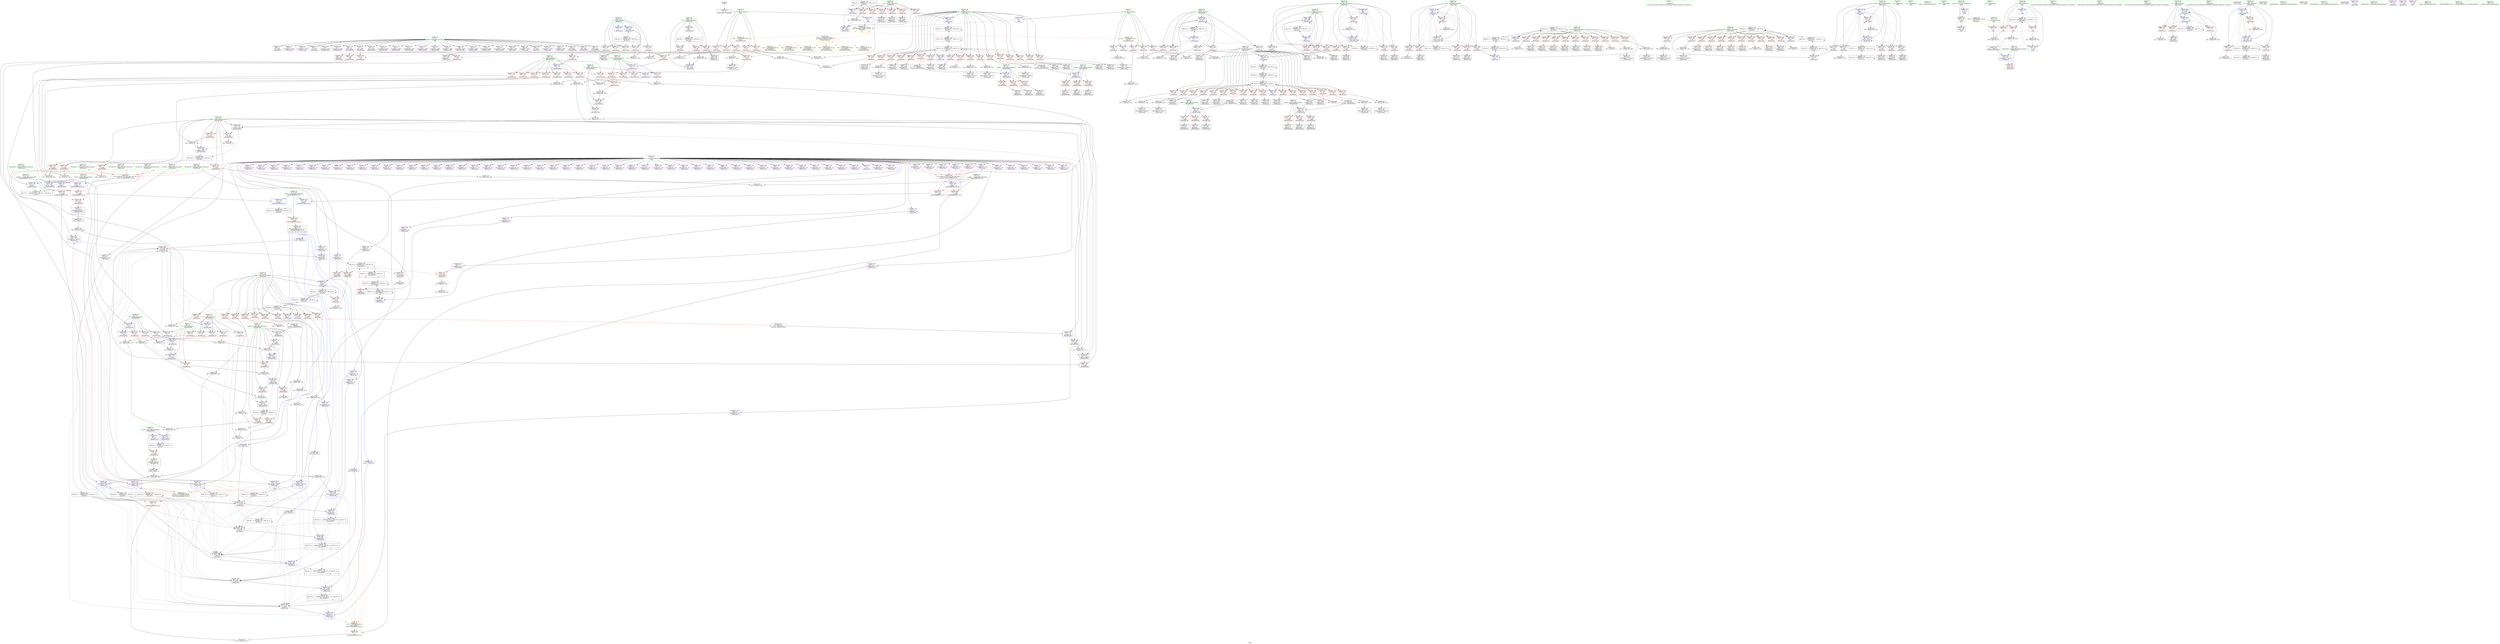 digraph "SVFG" {
	label="SVFG";

	Node0x563244b85de0 [shape=record,color=grey,label="{NodeID: 0\nNullPtr}"];
	Node0x563244b85de0 -> Node0x563244baff30[style=solid];
	Node0x563244bc48f0 [shape=record,color=yellow,style=double,label="{NodeID: 775\n16V_1 = ENCHI(MR_16V_0)\npts\{100000 \}\nFun[_Z8waitForWiii]}"];
	Node0x563244bc48f0 -> Node0x563244bc0150[style=dashed];
	Node0x563244bd3ae0 [shape=record,color=grey,label="{NodeID: 609\n210 = Binary(208, 209, )\n}"];
	Node0x563244bd3ae0 -> Node0x563244bcc6c0[style=solid];
	Node0x563244bba840 [shape=record,color=red,label="{NodeID: 443\n599\<--598\n\<--call185\n_Z8testcasei\n}"];
	Node0x563244bba840 -> Node0x563244bce810[style=solid];
	Node0x563244bbdd90 [shape=record,color=red,label="{NodeID: 277\n109\<--34\n\<--ti.addr\n_Z8waitForSiii\n}"];
	Node0x563244bbdd90 -> Node0x563244bd5d60[style=solid];
	Node0x563244baee80 [shape=record,color=black,label="{NodeID: 111\n551\<--550\nidxprom152\<--add151\n_Z8testcasei\n}"];
	Node0x563244c00090 [shape=record,color=black,label="{NodeID: 720\nMR_87V_13 = PHI(MR_87V_12, MR_87V_11, MR_87V_11, )\npts\{130000 \}\n|{|<s3>5}}"];
	Node0x563244c00090 -> Node0x563244bba840[style=dashed];
	Node0x563244c00090 -> Node0x563244bce810[style=dashed];
	Node0x563244c00090 -> Node0x563244c07390[style=dashed];
	Node0x563244c00090:s3 -> Node0x563244bc5e50[style=dashed,color=red];
	Node0x563244bb7b90 [shape=record,color=red,label="{NodeID: 388\n656\<--240\n\<--cA\n_Z8testcasei\n}"];
	Node0x563244bb7b90 -> Node0x563244bd6960[style=solid];
	Node0x563244bb3290 [shape=record,color=purple,label="{NodeID: 222\n610\<--11\narrayidx193\<--res\n_Z8testcasei\n}"];
	Node0x563244bb3290 -> Node0x563244bce810[style=solid];
	Node0x563244baf950 [shape=record,color=green,label="{NodeID: 56\n747\<--748\nretval\<--retval_field_insensitive\n_ZSt3minIiERKT_S2_S2_\n}"];
	Node0x563244baf950 -> Node0x563244bbac50[style=solid];
	Node0x563244baf950 -> Node0x563244bcef60[style=solid];
	Node0x563244baf950 -> Node0x563244bcf030[style=solid];
	Node0x563244bd8ee0 [shape=record,color=grey,label="{NodeID: 665\n89 = cmp(88, 5, )\n}"];
	Node0x563244bcd220 [shape=record,color=blue,label="{NodeID: 499\n230\<--365\nj22\<--inc47\n_Z8testcasei\n}"];
	Node0x563244bcd220 -> Node0x563244bc0f20[style=dashed];
	Node0x563244bcd220 -> Node0x563244bc0ff0[style=dashed];
	Node0x563244bcd220 -> Node0x563244bc10c0[style=dashed];
	Node0x563244bcd220 -> Node0x563244bcd220[style=dashed];
	Node0x563244bcd220 -> Node0x563244c0dc90[style=dashed];
	Node0x563244bc0b10 [shape=record,color=red,label="{NodeID: 333\n300\<--226\n\<--j\n_Z8testcasei\n}"];
	Node0x563244bc0b10 -> Node0x563244bb0fa0[style=solid];
	Node0x563244bb6400 [shape=record,color=purple,label="{NodeID: 167\n288\<--9\narrayidx5\<--tabN\n_Z8testcasei\n}"];
	Node0x563244b65a00 [shape=record,color=green,label="{NodeID: 1\n5\<--1\n\<--dummyObj\nCan only get source location for instruction, argument, global var or function.}"];
	Node0x563244bc49d0 [shape=record,color=yellow,style=double,label="{NodeID: 776\n18V_1 = ENCHI(MR_18V_0)\npts\{100001 \}\nFun[_Z8waitForWiii]}"];
	Node0x563244bc49d0 -> Node0x563244bc0220[style=dashed];
	Node0x563244bd3c60 [shape=record,color=grey,label="{NodeID: 610\n93 = Binary(91, 92, )\n}"];
	Node0x563244bd3c60 -> Node0x563244bd2be0[style=solid];
	Node0x563244bba910 [shape=record,color=red,label="{NodeID: 444\n636\<--635\n\<--call210\n_Z8testcasei\n}"];
	Node0x563244bba910 -> Node0x563244bce9b0[style=solid];
	Node0x563244bbde60 [shape=record,color=red,label="{NodeID: 278\n73\<--36\n\<--S\n_Z8waitForSiii\n}"];
	Node0x563244bbde60 -> Node0x563244bd64e0[style=solid];
	Node0x563244baef50 [shape=record,color=black,label="{NodeID: 112\n554\<--553\nidxprom154\<--\n_Z8testcasei\n}"];
	Node0x563244bb7c60 [shape=record,color=red,label="{NodeID: 389\n679\<--240\n\<--cA\n_Z8testcasei\n}"];
	Node0x563244bb7c60 -> Node0x563244bd55e0[style=solid];
	Node0x563244bb3360 [shape=record,color=purple,label="{NodeID: 223\n623\<--11\narrayidx201\<--res\n_Z8testcasei\n}"];
	Node0x563244bafa20 [shape=record,color=green,label="{NodeID: 57\n749\<--750\n__a.addr\<--__a.addr_field_insensitive\n_ZSt3minIiERKT_S2_S2_\n}"];
	Node0x563244bafa20 -> Node0x563244bbad20[style=solid];
	Node0x563244bafa20 -> Node0x563244bbadf0[style=solid];
	Node0x563244bafa20 -> Node0x563244bcedc0[style=solid];
	Node0x563244bd9060 [shape=record,color=grey,label="{NodeID: 666\n579 = cmp(578, 5, )\n}"];
	Node0x563244bcd2f0 [shape=record,color=blue,label="{NodeID: 500\n228\<--370\ni18\<--inc50\n_Z8testcasei\n}"];
	Node0x563244bcd2f0 -> Node0x563244c0d790[style=dashed];
	Node0x563244bc0be0 [shape=record,color=red,label="{NodeID: 334\n307\<--226\n\<--j\n_Z8testcasei\n}"];
	Node0x563244bc0be0 -> Node0x563244bd49e0[style=solid];
	Node0x563244bb64d0 [shape=record,color=purple,label="{NodeID: 168\n289\<--9\nS\<--tabN\n_Z8testcasei\n}"];
	Node0x563244b828e0 [shape=record,color=green,label="{NodeID: 2\n14\<--1\n.str\<--dummyObj\nGlob }"];
	Node0x563244bc4ab0 [shape=record,color=yellow,style=double,label="{NodeID: 777\n20V_1 = ENCHI(MR_20V_0)\npts\{100002 \}\nFun[_Z8waitForWiii]}"];
	Node0x563244bc4ab0 -> Node0x563244bc02f0[style=dashed];
	Node0x563244bd3de0 [shape=record,color=grey,label="{NodeID: 611\n188 = Binary(187, 186, )\n}"];
	Node0x563244bd3de0 -> Node0x563244bcc520[style=solid];
	Node0x563244bba9e0 [shape=record,color=red,label="{NodeID: 445\n672\<--671\n\<--call233\n_Z8testcasei\n}"];
	Node0x563244bba9e0 -> Node0x563244bceb50[style=solid];
	Node0x563244bbdf30 [shape=record,color=red,label="{NodeID: 279\n78\<--36\n\<--S\n_Z8waitForSiii\n}"];
	Node0x563244bbdf30 -> Node0x563244bd3960[style=solid];
	Node0x563244baf020 [shape=record,color=black,label="{NodeID: 113\n558\<--557\nidxprom157\<--\n_Z8testcasei\n}"];
	Node0x563244bb7d30 [shape=record,color=red,label="{NodeID: 390\n693\<--240\n\<--cA\n_Z8testcasei\n}"];
	Node0x563244bb7d30 -> Node0x563244bb4d40[style=solid];
	Node0x563244bb3430 [shape=record,color=purple,label="{NodeID: 224\n627\<--11\narrayidx204\<--res\n_Z8testcasei\n}"];
	Node0x563244bafaf0 [shape=record,color=green,label="{NodeID: 58\n751\<--752\n__b.addr\<--__b.addr_field_insensitive\n_ZSt3minIiERKT_S2_S2_\n}"];
	Node0x563244bafaf0 -> Node0x563244bbaec0[style=solid];
	Node0x563244bafaf0 -> Node0x563244bbaf90[style=solid];
	Node0x563244bafaf0 -> Node0x563244bcee90[style=solid];
	Node0x563244bd91e0 [shape=record,color=grey,label="{NodeID: 667\n193 = cmp(191, 192, )\n}"];
	Node0x563244bcd3c0 [shape=record,color=blue,label="{NodeID: 501\n379\<--5\narrayidx56\<--\n_Z8testcasei\n}"];
	Node0x563244bcd3c0 -> Node0x563244bfc990[style=dashed];
	Node0x563244bc0cb0 [shape=record,color=red,label="{NodeID: 335\n318\<--228\n\<--i18\n_Z8testcasei\n}"];
	Node0x563244bc0cb0 -> Node0x563244bd9660[style=solid];
	Node0x563244bb65a0 [shape=record,color=purple,label="{NodeID: 169\n292\<--9\narrayidx7\<--tabN\n_Z8testcasei\n}"];
	Node0x563244b84500 [shape=record,color=green,label="{NodeID: 3\n16\<--1\n.str.1\<--dummyObj\nGlob }"];
	Node0x563244bc4b90 [shape=record,color=yellow,style=double,label="{NodeID: 778\n39V_1 = ENCHI(MR_39V_0)\npts\{6 \}\nFun[_Z8testcasei]}"];
	Node0x563244bc4b90 -> Node0x563244bbcbb0[style=dashed];
	Node0x563244bc4b90 -> Node0x563244bbcc80[style=dashed];
	Node0x563244bc4b90 -> Node0x563244bbcd50[style=dashed];
	Node0x563244bc4b90 -> Node0x563244bbce20[style=dashed];
	Node0x563244bc4b90 -> Node0x563244bbcef0[style=dashed];
	Node0x563244bd3f60 [shape=record,color=grey,label="{NodeID: 612\n196 = Binary(195, 100, )\n}"];
	Node0x563244bd3f60 -> Node0x563244bd9c60[style=solid];
	Node0x563244bbaab0 [shape=record,color=red,label="{NodeID: 446\n709\<--708\n\<--call256\n_Z8testcasei\n}"];
	Node0x563244bbaab0 -> Node0x563244bcecf0[style=solid];
	Node0x563244bbe000 [shape=record,color=red,label="{NodeID: 280\n91\<--36\n\<--S\n_Z8waitForSiii\n}"];
	Node0x563244bbe000 -> Node0x563244bd3c60[style=solid];
	Node0x563244baf0f0 [shape=record,color=black,label="{NodeID: 114\n567\<--566\nidxprom163\<--add162\n_Z8testcasei\n}"];
	Node0x563244bb7e00 [shape=record,color=red,label="{NodeID: 391\n716\<--240\n\<--cA\n_Z8testcasei\n}"];
	Node0x563244bb7e00 -> Node0x563244bb5080[style=solid];
	Node0x563244bb3500 [shape=record,color=purple,label="{NodeID: 225\n630\<--11\narrayidx206\<--res\n_Z8testcasei\n}"];
	Node0x563244bafbc0 [shape=record,color=green,label="{NodeID: 59\n772\<--773\nmain\<--main_field_insensitive\n}"];
	Node0x563244bd9360 [shape=record,color=grey,label="{NodeID: 668\n582 = cmp(581, 5, )\n}"];
	Node0x563244bcd490 [shape=record,color=blue,label="{NodeID: 502\n236\<--383\ncN\<--\n_Z8testcasei\n}"];
	Node0x563244bcd490 -> Node0x563244bfce90[style=dashed];
	Node0x563244bc0d80 [shape=record,color=red,label="{NodeID: 336\n339\<--228\n\<--i18\n_Z8testcasei\n}"];
	Node0x563244bc0d80 -> Node0x563244bb1070[style=solid];
	Node0x563244bb6670 [shape=record,color=purple,label="{NodeID: 170\n295\<--9\narrayidx9\<--tabN\n_Z8testcasei\n}"];
	Node0x563244b79d70 [shape=record,color=green,label="{NodeID: 4\n18\<--1\n.str.2\<--dummyObj\nGlob }"];
	Node0x563244bc4ca0 [shape=record,color=yellow,style=double,label="{NodeID: 779\n41V_1 = ENCHI(MR_41V_0)\npts\{8 \}\nFun[_Z8testcasei]}"];
	Node0x563244bc4ca0 -> Node0x563244bbcfc0[style=dashed];
	Node0x563244bc4ca0 -> Node0x563244bbd090[style=dashed];
	Node0x563244bc4ca0 -> Node0x563244bbd160[style=dashed];
	Node0x563244bc4ca0 -> Node0x563244bbd230[style=dashed];
	Node0x563244bc4ca0 -> Node0x563244bbd300[style=dashed];
	Node0x563244bd40e0 [shape=record,color=grey,label="{NodeID: 613\n490 = Binary(489, 100, )\n}"];
	Node0x563244bd40e0 -> Node0x563244bce330[style=solid];
	Node0x563244bbab80 [shape=record,color=red,label="{NodeID: 447\n733\<--732\n\<--arrayidx270\n_Z8testcasei\n}"];
	Node0x563244bbab80 -> Node0x563244bd5160[style=solid];
	Node0x563244bbe0d0 [shape=record,color=red,label="{NodeID: 281\n101\<--36\n\<--S\n_Z8waitForSiii\n}"];
	Node0x563244bbe0d0 -> Node0x563244bda0e0[style=solid];
	Node0x563244baf1c0 [shape=record,color=black,label="{NodeID: 115\n570\<--569\nidxprom165\<--\n_Z8testcasei\n}"];
	Node0x563244c01490 [shape=record,color=black,label="{NodeID: 724\nMR_87V_2 = PHI(MR_87V_3, MR_87V_1, )\npts\{130000 \}\n|{<s0>13|<s1>13}}"];
	Node0x563244c01490:s0 -> Node0x563244bcd3c0[style=dashed,color=red];
	Node0x563244c01490:s1 -> Node0x563244c06490[style=dashed,color=red];
	Node0x563244bb7ed0 [shape=record,color=red,label="{NodeID: 392\n500\<--242\n\<--cB\n_Z8testcasei\n}"];
	Node0x563244bb7ed0 -> Node0x563244bae8d0[style=solid];
	Node0x563244bb35d0 [shape=record,color=purple,label="{NodeID: 226\n631\<--11\narrayidx207\<--res\n_Z8testcasei\n|{<s0>6}}"];
	Node0x563244bb35d0:s0 -> Node0x563244c485e0[style=solid,color=red];
	Node0x563244bafcc0 [shape=record,color=green,label="{NodeID: 60\n775\<--776\nretval\<--retval_field_insensitive\nmain\n}"];
	Node0x563244bafcc0 -> Node0x563244bbb200[style=solid];
	Node0x563244bafcc0 -> Node0x563244bcf100[style=solid];
	Node0x563244bd94e0 [shape=record,color=grey,label="{NodeID: 669\n614 = cmp(613, 100, )\n}"];
	Node0x563244bcd560 [shape=record,color=blue,label="{NodeID: 503\n238\<--383\ncM\<--\n_Z8testcasei\n}"];
	Node0x563244bcd560 -> Node0x563244bfd390[style=dashed];
	Node0x563244bc0e50 [shape=record,color=red,label="{NodeID: 337\n369\<--228\n\<--i18\n_Z8testcasei\n}"];
	Node0x563244bc0e50 -> Node0x563244bd76e0[style=solid];
	Node0x563244bb6740 [shape=record,color=purple,label="{NodeID: 171\n296\<--9\nW\<--tabN\n_Z8testcasei\n}"];
	Node0x563244b79e00 [shape=record,color=green,label="{NodeID: 5\n20\<--1\n.str.3\<--dummyObj\nGlob }"];
	Node0x563244bd4260 [shape=record,color=grey,label="{NodeID: 614\n489 = Binary(5, 488, )\n}"];
	Node0x563244bd4260 -> Node0x563244bd40e0[style=solid];
	Node0x563244bbac50 [shape=record,color=red,label="{NodeID: 448\n767\<--747\n\<--retval\n_ZSt3minIiERKT_S2_S2_\n}"];
	Node0x563244bbac50 -> Node0x563244bb52f0[style=solid];
	Node0x563244bbe1a0 [shape=record,color=red,label="{NodeID: 282\n106\<--36\n\<--S\n_Z8waitForSiii\n}"];
	Node0x563244bbe1a0 -> Node0x563244bd58e0[style=solid];
	Node0x563244bb3a90 [shape=record,color=black,label="{NodeID: 116\n574\<--573\nidxprom168\<--\n_Z8testcasei\n}"];
	Node0x563244c01990 [shape=record,color=black,label="{NodeID: 725\nMR_104V_3 = PHI(MR_104V_4, MR_104V_2, )\npts\{780 \}\n}"];
	Node0x563244c01990 -> Node0x563244bbb3a0[style=dashed];
	Node0x563244c01990 -> Node0x563244bbb470[style=dashed];
	Node0x563244c01990 -> Node0x563244bbb540[style=dashed];
	Node0x563244c01990 -> Node0x563244bcf2a0[style=dashed];
	Node0x563244bb7fa0 [shape=record,color=red,label="{NodeID: 393\n518\<--242\n\<--cB\n_Z8testcasei\n}"];
	Node0x563244bb7fa0 -> Node0x563244baeb40[style=solid];
	Node0x563244bb36a0 [shape=record,color=purple,label="{NodeID: 227\n639\<--11\narrayidx212\<--res\n_Z8testcasei\n}"];
	Node0x563244bafd90 [shape=record,color=green,label="{NodeID: 61\n777\<--778\nt\<--t_field_insensitive\nmain\n}"];
	Node0x563244bafd90 -> Node0x563244bbb2d0[style=solid];
	Node0x563244bd9660 [shape=record,color=grey,label="{NodeID: 670\n320 = cmp(318, 319, )\n}"];
	Node0x563244bcd630 [shape=record,color=blue,label="{NodeID: 504\n240\<--383\ncA\<--\n_Z8testcasei\n}"];
	Node0x563244bcd630 -> Node0x563244bfd890[style=dashed];
	Node0x563244bc0f20 [shape=record,color=red,label="{NodeID: 338\n324\<--230\n\<--j22\n_Z8testcasei\n}"];
	Node0x563244bc0f20 -> Node0x563244bd88e0[style=solid];
	Node0x563244bb6810 [shape=record,color=purple,label="{NodeID: 172\n299\<--9\narrayidx11\<--tabN\n_Z8testcasei\n}"];
	Node0x563244b79ec0 [shape=record,color=green,label="{NodeID: 6\n100\<--1\n\<--dummyObj\nCan only get source location for instruction, argument, global var or function.}"];
	Node0x563244bd43e0 [shape=record,color=grey,label="{NodeID: 615\n511 = Binary(510, 100, )\n}"];
	Node0x563244bd43e0 -> Node0x563244bae9a0[style=solid];
	Node0x563244bbad20 [shape=record,color=red,label="{NodeID: 449\n757\<--749\n\<--__a.addr\n_ZSt3minIiERKT_S2_S2_\n}"];
	Node0x563244bbad20 -> Node0x563244bbb130[style=solid];
	Node0x563244bbe270 [shape=record,color=red,label="{NodeID: 283\n74\<--38\n\<--W\n_Z8waitForSiii\n}"];
	Node0x563244bbe270 -> Node0x563244bd64e0[style=solid];
	Node0x563244bb3b60 [shape=record,color=black,label="{NodeID: 117\n585\<--584\nidxprom175\<--\n_Z8testcasei\n}"];
	Node0x563244bb8070 [shape=record,color=red,label="{NodeID: 394\n536\<--242\n\<--cB\n_Z8testcasei\n}"];
	Node0x563244bb8070 -> Node0x563244baedb0[style=solid];
	Node0x563244bb3770 [shape=record,color=purple,label="{NodeID: 228\n643\<--11\narrayidx215\<--res\n_Z8testcasei\n}"];
	Node0x563244bafe60 [shape=record,color=green,label="{NodeID: 62\n779\<--780\ni\<--i_field_insensitive\nmain\n}"];
	Node0x563244bafe60 -> Node0x563244bbb3a0[style=solid];
	Node0x563244bafe60 -> Node0x563244bbb470[style=solid];
	Node0x563244bafe60 -> Node0x563244bbb540[style=solid];
	Node0x563244bafe60 -> Node0x563244bcf1d0[style=solid];
	Node0x563244bafe60 -> Node0x563244bcf2a0[style=solid];
	Node0x563244bd97e0 [shape=record,color=grey,label="{NodeID: 671\n508 = cmp(507, 5, )\n}"];
	Node0x563244bcd700 [shape=record,color=blue,label="{NodeID: 505\n242\<--383\ncB\<--\n_Z8testcasei\n}"];
	Node0x563244bcd700 -> Node0x563244bfdd90[style=dashed];
	Node0x563244bc0ff0 [shape=record,color=red,label="{NodeID: 339\n342\<--230\n\<--j22\n_Z8testcasei\n}"];
	Node0x563244bc0ff0 -> Node0x563244bb1140[style=solid];
	Node0x563244bb68e0 [shape=record,color=purple,label="{NodeID: 173\n302\<--9\narrayidx13\<--tabN\n_Z8testcasei\n}"];
	Node0x563244b79f80 [shape=record,color=green,label="{NodeID: 7\n332\<--1\n\<--dummyObj\nCan only get source location for instruction, argument, global var or function.}"];
	Node0x563244bd4560 [shape=record,color=grey,label="{NodeID: 616\n588 = Binary(587, 100, )\n}"];
	Node0x563244bd4560 -> Node0x563244bb3c30[style=solid];
	Node0x563244bbadf0 [shape=record,color=red,label="{NodeID: 450\n764\<--749\n\<--__a.addr\n_ZSt3minIiERKT_S2_S2_\n}"];
	Node0x563244bbadf0 -> Node0x563244bcf030[style=solid];
	Node0x563244bbe340 [shape=record,color=red,label="{NodeID: 284\n79\<--38\n\<--W\n_Z8waitForSiii\n}"];
	Node0x563244bbe340 -> Node0x563244bd3960[style=solid];
	Node0x563244bb3c30 [shape=record,color=black,label="{NodeID: 118\n589\<--588\nidxprom178\<--sub177\n_Z8testcasei\n}"];
	Node0x563244bb8140 [shape=record,color=red,label="{NodeID: 395\n557\<--242\n\<--cB\n_Z8testcasei\n}"];
	Node0x563244bb8140 -> Node0x563244baf020[style=solid];
	Node0x563244bb3840 [shape=record,color=purple,label="{NodeID: 229\n646\<--11\narrayidx217\<--res\n_Z8testcasei\n}"];
	Node0x563244baff30 [shape=record,color=black,label="{NodeID: 63\n2\<--3\ndummyVal\<--dummyVal\n}"];
	Node0x563244bd9960 [shape=record,color=grey,label="{NodeID: 672\n505 = cmp(504, 5, )\n}"];
	Node0x563244bcd7d0 [shape=record,color=blue,label="{NodeID: 506\n244\<--352\nbest\<--\n_Z8testcasei\n}"];
	Node0x563244bcd7d0 -> Node0x563244bfe290[style=dashed];
	Node0x563244bc10c0 [shape=record,color=red,label="{NodeID: 340\n364\<--230\n\<--j22\n_Z8testcasei\n}"];
	Node0x563244bc10c0 -> Node0x563244bd6f60[style=solid];
	Node0x563244bb69b0 [shape=record,color=purple,label="{NodeID: 174\n303\<--9\nT\<--tabN\n_Z8testcasei\n}"];
	Node0x563244b7a040 [shape=record,color=green,label="{NodeID: 8\n352\<--1\n\<--dummyObj\nCan only get source location for instruction, argument, global var or function.}"];
	Node0x563244bd46e0 [shape=record,color=grey,label="{NodeID: 617\n313 = Binary(312, 100, )\n}"];
	Node0x563244bd46e0 -> Node0x563244bccba0[style=solid];
	Node0x563244bbaec0 [shape=record,color=red,label="{NodeID: 451\n755\<--751\n\<--__b.addr\n_ZSt3minIiERKT_S2_S2_\n}"];
	Node0x563244bbaec0 -> Node0x563244bbb060[style=solid];
	Node0x563244bbe410 [shape=record,color=red,label="{NodeID: 285\n92\<--38\n\<--W\n_Z8waitForSiii\n}"];
	Node0x563244bbe410 -> Node0x563244bd3c60[style=solid];
	Node0x563244bb3d00 [shape=record,color=black,label="{NodeID: 119\n592\<--591\nidxprom180\<--\n_Z8testcasei\n}"];
	Node0x563244bb8210 [shape=record,color=red,label="{NodeID: 396\n573\<--242\n\<--cB\n_Z8testcasei\n}"];
	Node0x563244bb8210 -> Node0x563244bb3a90[style=solid];
	Node0x563244bb3910 [shape=record,color=purple,label="{NodeID: 230\n647\<--11\narrayidx218\<--res\n_Z8testcasei\n}"];
	Node0x563244bb3910 -> Node0x563244bce9b0[style=solid];
	Node0x563244bb0030 [shape=record,color=black,label="{NodeID: 64\n46\<--45\nidxprom\<--\n_Z8waitForSiii\n}"];
	Node0x563244bd9ae0 [shape=record,color=grey,label="{NodeID: 673\n408 = cmp(407, 332, )\n}"];
	Node0x563244bcd8a0 [shape=record,color=blue,label="{NodeID: 507\n246\<--5\ni57\<--\n_Z8testcasei\n}"];
	Node0x563244bcd8a0 -> Node0x563244bfe790[style=dashed];
	Node0x563244bc1190 [shape=record,color=red,label="{NodeID: 341\n330\<--232\n\<--a\n_Z8testcasei\n}"];
	Node0x563244bc1190 -> Node0x563244bd8760[style=solid];
	Node0x563244bb6a80 [shape=record,color=purple,label="{NodeID: 175\n341\<--11\narrayidx33\<--res\n_Z8testcasei\n}"];
	Node0x563244b7a100 [shape=record,color=green,label="{NodeID: 9\n383\<--1\n\<--dummyObj\nCan only get source location for instruction, argument, global var or function.}"];
	Node0x563244bd4860 [shape=record,color=grey,label="{NodeID: 618\n596 = Binary(595, 332, )\n}"];
	Node0x563244bd4860 -> Node0x563244bce740[style=solid];
	Node0x563244bbaf90 [shape=record,color=red,label="{NodeID: 452\n761\<--751\n\<--__b.addr\n_ZSt3minIiERKT_S2_S2_\n}"];
	Node0x563244bbaf90 -> Node0x563244bcef60[style=solid];
	Node0x563244bbe4e0 [shape=record,color=red,label="{NodeID: 286\n107\<--38\n\<--W\n_Z8waitForSiii\n}"];
	Node0x563244bbe4e0 -> Node0x563244bd58e0[style=solid];
	Node0x563244bb3dd0 [shape=record,color=black,label="{NodeID: 120\n601\<--600\nidxprom186\<--\n_Z8testcasei\n}"];
	Node0x563244bb82e0 [shape=record,color=red,label="{NodeID: 397\n578\<--242\n\<--cB\n_Z8testcasei\n}"];
	Node0x563244bb82e0 -> Node0x563244bd9060[style=solid];
	Node0x563244bbb870 [shape=record,color=purple,label="{NodeID: 231\n652\<--11\narrayidx221\<--res\n_Z8testcasei\n}"];
	Node0x563244bb0100 [shape=record,color=black,label="{NodeID: 65\n49\<--48\nidxprom1\<--\n_Z8waitForSiii\n}"];
	Node0x563244bd9c60 [shape=record,color=grey,label="{NodeID: 674\n200 = cmp(196, 199, )\n}"];
	Node0x563244bcd970 [shape=record,color=blue,label="{NodeID: 508\n248\<--5\nj61\<--\n_Z8testcasei\n}"];
	Node0x563244bcd970 -> Node0x563244bb9590[style=dashed];
	Node0x563244bcd970 -> Node0x563244bb9660[style=dashed];
	Node0x563244bcd970 -> Node0x563244bb9730[style=dashed];
	Node0x563244bcd970 -> Node0x563244bb9800[style=dashed];
	Node0x563244bcd970 -> Node0x563244bb98d0[style=dashed];
	Node0x563244bcd970 -> Node0x563244bb99a0[style=dashed];
	Node0x563244bcd970 -> Node0x563244bce190[style=dashed];
	Node0x563244bcd970 -> Node0x563244bfec90[style=dashed];
	Node0x563244bc1260 [shape=record,color=red,label="{NodeID: 342\n345\<--232\n\<--a\n_Z8testcasei\n}"];
	Node0x563244bc1260 -> Node0x563244bb1210[style=solid];
	Node0x563244bb6b50 [shape=record,color=purple,label="{NodeID: 176\n344\<--11\narrayidx35\<--res\n_Z8testcasei\n}"];
	Node0x563244b7a1c0 [shape=record,color=green,label="{NodeID: 10\n4\<--6\nN\<--N_field_insensitive\nGlob }"];
	Node0x563244b7a1c0 -> Node0x563244bbcbb0[style=solid];
	Node0x563244b7a1c0 -> Node0x563244bbcc80[style=solid];
	Node0x563244b7a1c0 -> Node0x563244bbcd50[style=solid];
	Node0x563244b7a1c0 -> Node0x563244bbce20[style=solid];
	Node0x563244b7a1c0 -> Node0x563244bbcef0[style=solid];
	Node0x563244b7a1c0 -> Node0x563244bbb610[style=solid];
	Node0x563244bd49e0 [shape=record,color=grey,label="{NodeID: 619\n308 = Binary(307, 100, )\n}"];
	Node0x563244bd49e0 -> Node0x563244bccad0[style=solid];
	Node0x563244bbb060 [shape=record,color=red,label="{NodeID: 453\n756\<--755\n\<--\n_ZSt3minIiERKT_S2_S2_\n}"];
	Node0x563244bbb060 -> Node0x563244bda6e0[style=solid];
	Node0x563244bbe5b0 [shape=record,color=red,label="{NodeID: 287\n72\<--40\n\<--T\n_Z8waitForSiii\n}"];
	Node0x563244bbe5b0 -> Node0x563244bd37e0[style=solid];
	Node0x563244bb3ea0 [shape=record,color=black,label="{NodeID: 121\n605\<--604\nidxprom189\<--sub188\n_Z8testcasei\n}"];
	Node0x563244bb83b0 [shape=record,color=red,label="{NodeID: 398\n613\<--242\n\<--cB\n_Z8testcasei\n}"];
	Node0x563244bb83b0 -> Node0x563244bd94e0[style=solid];
	Node0x563244bbb900 [shape=record,color=purple,label="{NodeID: 232\n655\<--11\narrayidx223\<--res\n_Z8testcasei\n}"];
	Node0x563244bb01d0 [shape=record,color=black,label="{NodeID: 66\n55\<--54\nidxprom4\<--\n_Z8waitForSiii\n}"];
	Node0x563244bd9de0 [shape=record,color=grey,label="{NodeID: 675\n403 = cmp(402, 332, )\n}"];
	Node0x563244bcda40 [shape=record,color=blue,label="{NodeID: 509\n250\<--5\na65\<--\n_Z8testcasei\n}"];
	Node0x563244bcda40 -> Node0x563244bb9a70[style=dashed];
	Node0x563244bcda40 -> Node0x563244bb9b40[style=dashed];
	Node0x563244bcda40 -> Node0x563244bb9c10[style=dashed];
	Node0x563244bcda40 -> Node0x563244bb9ce0[style=dashed];
	Node0x563244bcda40 -> Node0x563244bb9db0[style=dashed];
	Node0x563244bcda40 -> Node0x563244bb9e80[style=dashed];
	Node0x563244bcda40 -> Node0x563244bcda40[style=dashed];
	Node0x563244bcda40 -> Node0x563244bce0c0[style=dashed];
	Node0x563244bcda40 -> Node0x563244bff190[style=dashed];
	Node0x563244bc1330 [shape=record,color=red,label="{NodeID: 343\n359\<--232\n\<--a\n_Z8testcasei\n}"];
	Node0x563244bc1330 -> Node0x563244bd6c60[style=solid];
	Node0x563244bb6c20 [shape=record,color=purple,label="{NodeID: 177\n347\<--11\narrayidx37\<--res\n_Z8testcasei\n}"];
	Node0x563244b7a280 [shape=record,color=green,label="{NodeID: 11\n7\<--8\nM\<--M_field_insensitive\nGlob }"];
	Node0x563244b7a280 -> Node0x563244bbcfc0[style=solid];
	Node0x563244b7a280 -> Node0x563244bbd090[style=solid];
	Node0x563244b7a280 -> Node0x563244bbd160[style=solid];
	Node0x563244b7a280 -> Node0x563244bbd230[style=solid];
	Node0x563244b7a280 -> Node0x563244bbd300[style=solid];
	Node0x563244b7a280 -> Node0x563244bbb6e0[style=solid];
	Node0x563244bd4b60 [shape=record,color=grey,label="{NodeID: 620\n199 = Binary(197, 198, )\n}"];
	Node0x563244bd4b60 -> Node0x563244bd9c60[style=solid];
	Node0x563244bbb130 [shape=record,color=red,label="{NodeID: 454\n758\<--757\n\<--\n_ZSt3minIiERKT_S2_S2_\n}"];
	Node0x563244bbb130 -> Node0x563244bda6e0[style=solid];
	Node0x563244bbe680 [shape=record,color=red,label="{NodeID: 288\n84\<--40\n\<--T\n_Z8waitForSiii\n}"];
	Node0x563244bbe680 -> Node0x563244bd3360[style=solid];
	Node0x563244bb3f70 [shape=record,color=black,label="{NodeID: 122\n608\<--607\nidxprom191\<--\n_Z8testcasei\n}"];
	Node0x563244c44e40 [shape=record,color=black,label="{NodeID: 897\n305 = PHI()\n}"];
	Node0x563244bb8480 [shape=record,color=red,label="{NodeID: 399\n660\<--242\n\<--cB\n_Z8testcasei\n}"];
	Node0x563244bb8480 -> Node0x563244bb4790[style=solid];
	Node0x563244bbb9d0 [shape=record,color=purple,label="{NodeID: 233\n659\<--11\narrayidx226\<--res\n_Z8testcasei\n}"];
	Node0x563244bb02a0 [shape=record,color=black,label="{NodeID: 67\n58\<--57\nidxprom6\<--\n_Z8waitForSiii\n}"];
	Node0x563244bd9f60 [shape=record,color=grey,label="{NodeID: 676\n281 = cmp(279, 280, )\n}"];
	Node0x563244bcdb10 [shape=record,color=blue,label="{NodeID: 510\n252\<--5\nb69\<--\n_Z8testcasei\n}"];
	Node0x563244bcdb10 -> Node0x563244bb9f50[style=dashed];
	Node0x563244bcdb10 -> Node0x563244bba020[style=dashed];
	Node0x563244bcdb10 -> Node0x563244bba0f0[style=dashed];
	Node0x563244bcdb10 -> Node0x563244bba1c0[style=dashed];
	Node0x563244bcdb10 -> Node0x563244bba290[style=dashed];
	Node0x563244bcdb10 -> Node0x563244bba360[style=dashed];
	Node0x563244bcdb10 -> Node0x563244bcdff0[style=dashed];
	Node0x563244bcdb10 -> Node0x563244c09690[style=dashed];
	Node0x563244bc1400 [shape=record,color=red,label="{NodeID: 344\n336\<--234\n\<--b\n_Z8testcasei\n}"];
	Node0x563244bc1400 -> Node0x563244bd8160[style=solid];
	Node0x563244bb6cf0 [shape=record,color=purple,label="{NodeID: 178\n350\<--11\narrayidx39\<--res\n_Z8testcasei\n}"];
	Node0x563244bb6cf0 -> Node0x563244bccfb0[style=solid];
	Node0x563244b7a340 [shape=record,color=green,label="{NodeID: 12\n9\<--10\ntabN\<--tabN_field_insensitive\nGlob }"];
	Node0x563244b7a340 -> Node0x563244bb5490[style=solid];
	Node0x563244b7a340 -> Node0x563244bb5560[style=solid];
	Node0x563244b7a340 -> Node0x563244bb5630[style=solid];
	Node0x563244b7a340 -> Node0x563244bb5700[style=solid];
	Node0x563244b7a340 -> Node0x563244bb57d0[style=solid];
	Node0x563244b7a340 -> Node0x563244bb58a0[style=solid];
	Node0x563244b7a340 -> Node0x563244bb5970[style=solid];
	Node0x563244b7a340 -> Node0x563244bb5a40[style=solid];
	Node0x563244b7a340 -> Node0x563244bb5b10[style=solid];
	Node0x563244b7a340 -> Node0x563244bb5be0[style=solid];
	Node0x563244b7a340 -> Node0x563244bb5cb0[style=solid];
	Node0x563244b7a340 -> Node0x563244bb5d80[style=solid];
	Node0x563244b7a340 -> Node0x563244bb5e50[style=solid];
	Node0x563244b7a340 -> Node0x563244bb5f20[style=solid];
	Node0x563244b7a340 -> Node0x563244bb5ff0[style=solid];
	Node0x563244b7a340 -> Node0x563244bb60c0[style=solid];
	Node0x563244b7a340 -> Node0x563244bb6190[style=solid];
	Node0x563244b7a340 -> Node0x563244bb6260[style=solid];
	Node0x563244b7a340 -> Node0x563244bb6330[style=solid];
	Node0x563244b7a340 -> Node0x563244bb6400[style=solid];
	Node0x563244b7a340 -> Node0x563244bb64d0[style=solid];
	Node0x563244b7a340 -> Node0x563244bb65a0[style=solid];
	Node0x563244b7a340 -> Node0x563244bb6670[style=solid];
	Node0x563244b7a340 -> Node0x563244bb6740[style=solid];
	Node0x563244b7a340 -> Node0x563244bb6810[style=solid];
	Node0x563244b7a340 -> Node0x563244bb68e0[style=solid];
	Node0x563244b7a340 -> Node0x563244bb69b0[style=solid];
	Node0x563244bd4ce0 [shape=record,color=grey,label="{NodeID: 621\n701 = Binary(700, 100, )\n}"];
	Node0x563244bd4ce0 -> Node0x563244bd6ae0[style=solid];
	Node0x563244bbb200 [shape=record,color=red,label="{NodeID: 455\n798\<--775\n\<--retval\nmain\n}"];
	Node0x563244bbb200 -> Node0x563244bb53c0[style=solid];
	Node0x563244bbe750 [shape=record,color=red,label="{NodeID: 289\n52\<--51\n\<--S3\n_Z8waitForSiii\n}"];
	Node0x563244bbe750 -> Node0x563244bcb680[style=solid];
	Node0x563244bb4040 [shape=record,color=black,label="{NodeID: 123\n622\<--621\nidxprom200\<--\n_Z8testcasei\n}"];
	Node0x563244c46fb0 [shape=record,color=black,label="{NodeID: 898\n268 = PHI()\n}"];
	Node0x563244bb8550 [shape=record,color=red,label="{NodeID: 400\n683\<--242\n\<--cB\n_Z8testcasei\n}"];
	Node0x563244bb8550 -> Node0x563244bb4ad0[style=solid];
	Node0x563244bbbaa0 [shape=record,color=purple,label="{NodeID: 234\n662\<--11\narrayidx228\<--res\n_Z8testcasei\n|{<s0>8}}"];
	Node0x563244bbbaa0:s0 -> Node0x563244c485e0[style=solid,color=red];
	Node0x563244bb0370 [shape=record,color=black,label="{NodeID: 68\n64\<--63\nidxprom9\<--\n_Z8waitForSiii\n}"];
	Node0x563244bda0e0 [shape=record,color=grey,label="{NodeID: 677\n102 = cmp(99, 101, )\n}"];
	Node0x563244bcdbe0 [shape=record,color=blue,label="{NodeID: 511\n244\<--453\nbest\<--\n_Z8testcasei\n}"];
	Node0x563244bcdbe0 -> Node0x563244c0be90[style=dashed];
	Node0x563244bc14d0 [shape=record,color=red,label="{NodeID: 345\n348\<--234\n\<--b\n_Z8testcasei\n}"];
	Node0x563244bc14d0 -> Node0x563244bb12e0[style=solid];
	Node0x563244bb6dc0 [shape=record,color=purple,label="{NodeID: 179\n376\<--11\narrayidx53\<--res\n_Z8testcasei\n}"];
	Node0x563244b7a440 [shape=record,color=green,label="{NodeID: 13\n11\<--13\nres\<--res_field_insensitive\nGlob }"];
	Node0x563244b7a440 -> Node0x563244bb6a80[style=solid];
	Node0x563244b7a440 -> Node0x563244bb6b50[style=solid];
	Node0x563244b7a440 -> Node0x563244bb6c20[style=solid];
	Node0x563244b7a440 -> Node0x563244bb6cf0[style=solid];
	Node0x563244b7a440 -> Node0x563244bb6dc0[style=solid];
	Node0x563244b7a440 -> Node0x563244bb6e90[style=solid];
	Node0x563244b7a440 -> Node0x563244bb6f60[style=solid];
	Node0x563244b7a440 -> Node0x563244bb7030[style=solid];
	Node0x563244b7a440 -> Node0x563244bb7100[style=solid];
	Node0x563244b7a440 -> Node0x563244bb71d0[style=solid];
	Node0x563244b7a440 -> Node0x563244bb72a0[style=solid];
	Node0x563244b7a440 -> Node0x563244bb7370[style=solid];
	Node0x563244b7a440 -> Node0x563244bb7440[style=solid];
	Node0x563244b7a440 -> Node0x563244bb7510[style=solid];
	Node0x563244b7a440 -> Node0x563244bb75e0[style=solid];
	Node0x563244b7a440 -> Node0x563244bb76b0[style=solid];
	Node0x563244b7a440 -> Node0x563244bb7780[style=solid];
	Node0x563244b7a440 -> Node0x563244bb1a30[style=solid];
	Node0x563244b7a440 -> Node0x563244bb1b00[style=solid];
	Node0x563244b7a440 -> Node0x563244bb1bd0[style=solid];
	Node0x563244b7a440 -> Node0x563244bb1ca0[style=solid];
	Node0x563244b7a440 -> Node0x563244bb1d70[style=solid];
	Node0x563244b7a440 -> Node0x563244bb1e40[style=solid];
	Node0x563244b7a440 -> Node0x563244bb1f10[style=solid];
	Node0x563244b7a440 -> Node0x563244bb1fe0[style=solid];
	Node0x563244b7a440 -> Node0x563244bb20b0[style=solid];
	Node0x563244b7a440 -> Node0x563244bb2180[style=solid];
	Node0x563244b7a440 -> Node0x563244bb2250[style=solid];
	Node0x563244b7a440 -> Node0x563244bb2320[style=solid];
	Node0x563244b7a440 -> Node0x563244bb23f0[style=solid];
	Node0x563244b7a440 -> Node0x563244bb24c0[style=solid];
	Node0x563244b7a440 -> Node0x563244bb2590[style=solid];
	Node0x563244b7a440 -> Node0x563244bb2660[style=solid];
	Node0x563244b7a440 -> Node0x563244bb2730[style=solid];
	Node0x563244b7a440 -> Node0x563244bb2800[style=solid];
	Node0x563244b7a440 -> Node0x563244bb28d0[style=solid];
	Node0x563244b7a440 -> Node0x563244bb29a0[style=solid];
	Node0x563244b7a440 -> Node0x563244bb2a70[style=solid];
	Node0x563244b7a440 -> Node0x563244bb2b40[style=solid];
	Node0x563244b7a440 -> Node0x563244bb2c10[style=solid];
	Node0x563244b7a440 -> Node0x563244bb2ce0[style=solid];
	Node0x563244b7a440 -> Node0x563244bb2db0[style=solid];
	Node0x563244b7a440 -> Node0x563244bb2e80[style=solid];
	Node0x563244b7a440 -> Node0x563244bb2f50[style=solid];
	Node0x563244b7a440 -> Node0x563244bb3020[style=solid];
	Node0x563244b7a440 -> Node0x563244bb30f0[style=solid];
	Node0x563244b7a440 -> Node0x563244bb31c0[style=solid];
	Node0x563244b7a440 -> Node0x563244bb3290[style=solid];
	Node0x563244b7a440 -> Node0x563244bb3360[style=solid];
	Node0x563244b7a440 -> Node0x563244bb3430[style=solid];
	Node0x563244b7a440 -> Node0x563244bb3500[style=solid];
	Node0x563244b7a440 -> Node0x563244bb35d0[style=solid];
	Node0x563244b7a440 -> Node0x563244bb36a0[style=solid];
	Node0x563244b7a440 -> Node0x563244bb3770[style=solid];
	Node0x563244b7a440 -> Node0x563244bb3840[style=solid];
	Node0x563244b7a440 -> Node0x563244bb3910[style=solid];
	Node0x563244b7a440 -> Node0x563244bbb870[style=solid];
	Node0x563244b7a440 -> Node0x563244bbb900[style=solid];
	Node0x563244b7a440 -> Node0x563244bbb9d0[style=solid];
	Node0x563244b7a440 -> Node0x563244bbbaa0[style=solid];
	Node0x563244b7a440 -> Node0x563244bbbb70[style=solid];
	Node0x563244b7a440 -> Node0x563244bbbc40[style=solid];
	Node0x563244b7a440 -> Node0x563244bbbd10[style=solid];
	Node0x563244b7a440 -> Node0x563244bbbde0[style=solid];
	Node0x563244b7a440 -> Node0x563244bbbeb0[style=solid];
	Node0x563244b7a440 -> Node0x563244bbbf80[style=solid];
	Node0x563244b7a440 -> Node0x563244bbc050[style=solid];
	Node0x563244b7a440 -> Node0x563244bbc120[style=solid];
	Node0x563244b7a440 -> Node0x563244bbc1f0[style=solid];
	Node0x563244b7a440 -> Node0x563244bbc2c0[style=solid];
	Node0x563244b7a440 -> Node0x563244bbc390[style=solid];
	Node0x563244b7a440 -> Node0x563244bbc460[style=solid];
	Node0x563244b7a440 -> Node0x563244bbc530[style=solid];
	Node0x563244b7a440 -> Node0x563244bbc600[style=solid];
	Node0x563244b7a440 -> Node0x563244bbc6d0[style=solid];
	Node0x563244b7a440 -> Node0x563244bbc7a0[style=solid];
	Node0x563244bd4e60 [shape=record,color=grey,label="{NodeID: 622\n697 = Binary(100, 696, )\n}"];
	Node0x563244bd4e60 -> Node0x563244bb4e10[style=solid];
	Node0x563244bbb2d0 [shape=record,color=red,label="{NodeID: 456\n787\<--777\n\<--t\nmain\n}"];
	Node0x563244bbb2d0 -> Node0x563244bd8460[style=solid];
	Node0x563244bbe820 [shape=record,color=red,label="{NodeID: 290\n61\<--60\n\<--W8\n_Z8waitForSiii\n}"];
	Node0x563244bbe820 -> Node0x563244bcb750[style=solid];
	Node0x563244bb4110 [shape=record,color=black,label="{NodeID: 124\n626\<--625\nidxprom203\<--add202\n_Z8testcasei\n}"];
	Node0x563244c470b0 [shape=record,color=black,label="{NodeID: 899\n524 = PHI(744, )\n}"];
	Node0x563244c470b0 -> Node0x563244bba6a0[style=solid];
	Node0x563244bb8620 [shape=record,color=red,label="{NodeID: 401\n696\<--242\n\<--cB\n_Z8testcasei\n}"];
	Node0x563244bb8620 -> Node0x563244bd4e60[style=solid];
	Node0x563244bbbb70 [shape=record,color=purple,label="{NodeID: 235\n675\<--11\narrayidx235\<--res\n_Z8testcasei\n}"];
	Node0x563244bb0440 [shape=record,color=black,label="{NodeID: 69\n67\<--66\nidxprom11\<--\n_Z8waitForSiii\n}"];
	Node0x563244bda260 [shape=record,color=grey,label="{NodeID: 678\n206 = cmp(204, 205, )\n}"];
	Node0x563244bcdcb0 [shape=record,color=blue,label="{NodeID: 512\n236\<--455\ncN\<--\n_Z8testcasei\n}"];
	Node0x563244bcdcb0 -> Node0x563244c0aa90[style=dashed];
	Node0x563244bc15a0 [shape=record,color=red,label="{NodeID: 346\n354\<--234\n\<--b\n_Z8testcasei\n}"];
	Node0x563244bc15a0 -> Node0x563244bd3660[style=solid];
	Node0x563244bb6e90 [shape=record,color=purple,label="{NodeID: 180\n377\<--11\narrayidx54\<--res\n_Z8testcasei\n}"];
	Node0x563244b85220 [shape=record,color=green,label="{NodeID: 14\n22\<--23\n_Z8waitForSiii\<--_Z8waitForSiii_field_insensitive\n}"];
	Node0x563244bd4fe0 [shape=record,color=grey,label="{NodeID: 623\n735 = Binary(734, 100, )\n}"];
	Node0x563244bbb3a0 [shape=record,color=red,label="{NodeID: 457\n786\<--779\n\<--i\nmain\n}"];
	Node0x563244bbb3a0 -> Node0x563244bd8460[style=solid];
	Node0x563244bbe8f0 [shape=record,color=red,label="{NodeID: 291\n70\<--69\n\<--T13\n_Z8waitForSiii\n}"];
	Node0x563244bbe8f0 -> Node0x563244bcb820[style=solid];
	Node0x563244bb41e0 [shape=record,color=black,label="{NodeID: 125\n629\<--628\nidxprom205\<--\n_Z8testcasei\n}"];
	Node0x563244c472a0 [shape=record,color=black,label="{NodeID: 900\n598 = PHI(744, )\n}"];
	Node0x563244c472a0 -> Node0x563244bba840[style=solid];
	Node0x563244bb86f0 [shape=record,color=red,label="{NodeID: 402\n719\<--242\n\<--cB\n_Z8testcasei\n}"];
	Node0x563244bb86f0 -> Node0x563244bd52e0[style=solid];
	Node0x563244bbbc40 [shape=record,color=purple,label="{NodeID: 236\n678\<--11\narrayidx237\<--res\n_Z8testcasei\n}"];
	Node0x563244bb0510 [shape=record,color=black,label="{NodeID: 70\n24\<--113\n_Z8waitForSiii_ret\<--\n_Z8waitForSiii\n|{<s0>7}}"];
	Node0x563244bb0510:s0 -> Node0x563244c479a0[style=solid,color=blue];
	Node0x563244bda3e0 [shape=record,color=grey,label="{NodeID: 679\n275 = cmp(273, 274, )\n}"];
	Node0x563244bcdd80 [shape=record,color=blue,label="{NodeID: 513\n238\<--457\ncM\<--\n_Z8testcasei\n}"];
	Node0x563244bcdd80 -> Node0x563244c0af90[style=dashed];
	Node0x563244bc1670 [shape=record,color=red,label="{NodeID: 347\n491\<--236\n\<--cN\n_Z8testcasei\n}"];
	Node0x563244bc1670 -> Node0x563244bae660[style=solid];
	Node0x563244bb6f60 [shape=record,color=purple,label="{NodeID: 181\n378\<--11\narrayidx55\<--res\n_Z8testcasei\n}"];
	Node0x563244b852e0 [shape=record,color=green,label="{NodeID: 15\n28\<--29\nretval\<--retval_field_insensitive\n_Z8waitForSiii\n}"];
	Node0x563244b852e0 -> Node0x563244bbd3d0[style=solid];
	Node0x563244b852e0 -> Node0x563244bcbc30[style=solid];
	Node0x563244b852e0 -> Node0x563244bcbd00[style=solid];
	Node0x563244bd5160 [shape=record,color=grey,label="{NodeID: 624\n734 = Binary(5, 733, )\n}"];
	Node0x563244bd5160 -> Node0x563244bd4fe0[style=solid];
	Node0x563244bbb470 [shape=record,color=red,label="{NodeID: 458\n790\<--779\n\<--i\nmain\n}"];
	Node0x563244bbb470 -> Node0x563244bd2760[style=solid];
	Node0x563244bbe9c0 [shape=record,color=red,label="{NodeID: 292\n216\<--121\n\<--retval\n_Z8waitForWiii\n}"];
	Node0x563244bbe9c0 -> Node0x563244bb0ac0[style=solid];
	Node0x563244bb42b0 [shape=record,color=black,label="{NodeID: 126\n638\<--637\nidxprom211\<--\n_Z8testcasei\n}"];
	Node0x563244c473a0 [shape=record,color=black,label="{NodeID: 901\n705 = PHI(117, )\n}"];
	Node0x563244c473a0 -> Node0x563244bd6ae0[style=solid];
	Node0x563244bb87c0 [shape=record,color=red,label="{NodeID: 403\n438\<--244\n\<--best\n_Z8testcasei\n}"];
	Node0x563244bb87c0 -> Node0x563244bd82e0[style=solid];
	Node0x563244bbbd10 [shape=record,color=purple,label="{NodeID: 237\n682\<--11\narrayidx240\<--res\n_Z8testcasei\n}"];
	Node0x563244bb05e0 [shape=record,color=black,label="{NodeID: 71\n139\<--138\nidxprom\<--\n_Z8waitForWiii\n}"];
	Node0x563244bda560 [shape=record,color=grey,label="{NodeID: 680\n392 = cmp(390, 391, )\n}"];
	Node0x563244bcde50 [shape=record,color=blue,label="{NodeID: 514\n240\<--459\ncA\<--\n_Z8testcasei\n}"];
	Node0x563244bcde50 -> Node0x563244c0b490[style=dashed];
	Node0x563244bc1740 [shape=record,color=red,label="{NodeID: 348\n507\<--236\n\<--cN\n_Z8testcasei\n}"];
	Node0x563244bc1740 -> Node0x563244bd97e0[style=solid];
	Node0x563244bb7030 [shape=record,color=purple,label="{NodeID: 182\n379\<--11\narrayidx56\<--res\n_Z8testcasei\n}"];
	Node0x563244bb7030 -> Node0x563244bcd3c0[style=solid];
	Node0x563244b853b0 [shape=record,color=green,label="{NodeID: 16\n30\<--31\nx.addr\<--x.addr_field_insensitive\n_Z8waitForSiii\n}"];
	Node0x563244b853b0 -> Node0x563244bbd4a0[style=solid];
	Node0x563244b853b0 -> Node0x563244bbd570[style=solid];
	Node0x563244b853b0 -> Node0x563244bbd640[style=solid];
	Node0x563244b853b0 -> Node0x563244bbb7e0[style=solid];
	Node0x563244bd52e0 [shape=record,color=grey,label="{NodeID: 625\n720 = Binary(100, 719, )\n}"];
	Node0x563244bd52e0 -> Node0x563244bb5150[style=solid];
	Node0x563244bbb540 [shape=record,color=red,label="{NodeID: 459\n794\<--779\n\<--i\nmain\n}"];
	Node0x563244bbb540 -> Node0x563244bd2d60[style=solid];
	Node0x563244bbea90 [shape=record,color=red,label="{NodeID: 293\n138\<--123\n\<--x.addr\n_Z8waitForWiii\n}"];
	Node0x563244bbea90 -> Node0x563244bb05e0[style=solid];
	Node0x563244bb4380 [shape=record,color=black,label="{NodeID: 127\n642\<--641\nidxprom214\<--add213\n_Z8testcasei\n}"];
	Node0x563244c474e0 [shape=record,color=black,label="{NodeID: 902\n708 = PHI(744, )\n}"];
	Node0x563244c474e0 -> Node0x563244bbaab0[style=solid];
	Node0x563244c05090 [shape=record,color=black,label="{NodeID: 736\nMR_87V_5 = PHI(MR_87V_6, MR_87V_4, )\npts\{130000 \}\n}"];
	Node0x563244c05090 -> Node0x563244bccfb0[style=dashed];
	Node0x563244c05090 -> Node0x563244c05090[style=dashed];
	Node0x563244c05090 -> Node0x563244c06490[style=dashed];
	Node0x563244bb8890 [shape=record,color=red,label="{NodeID: 404\n484\<--244\n\<--best\n_Z8testcasei\n}"];
	Node0x563244bb8890 -> Node0x563244bda860[style=solid];
	Node0x563244bbbde0 [shape=record,color=purple,label="{NodeID: 238\n685\<--11\narrayidx242\<--res\n_Z8testcasei\n}"];
	Node0x563244bbbde0 -> Node0x563244bceb50[style=solid];
	Node0x563244bb06b0 [shape=record,color=black,label="{NodeID: 72\n142\<--141\nidxprom1\<--\n_Z8waitForWiii\n}"];
	Node0x563244bda6e0 [shape=record,color=grey,label="{NodeID: 681\n759 = cmp(756, 758, )\n}"];
	Node0x563244bcdf20 [shape=record,color=blue,label="{NodeID: 515\n242\<--461\ncB\<--\n_Z8testcasei\n}"];
	Node0x563244bcdf20 -> Node0x563244c0b990[style=dashed];
	Node0x563244bc1810 [shape=record,color=red,label="{NodeID: 349\n510\<--236\n\<--cN\n_Z8testcasei\n}"];
	Node0x563244bc1810 -> Node0x563244bd43e0[style=solid];
	Node0x563244bb7100 [shape=record,color=purple,label="{NodeID: 183\n412\<--11\narrayidx74\<--res\n_Z8testcasei\n}"];
	Node0x563244b85480 [shape=record,color=green,label="{NodeID: 17\n32\<--33\ny.addr\<--y.addr_field_insensitive\n_Z8waitForSiii\n}"];
	Node0x563244b85480 -> Node0x563244bbd710[style=solid];
	Node0x563244b85480 -> Node0x563244bbd7e0[style=solid];
	Node0x563244b85480 -> Node0x563244bbd8b0[style=solid];
	Node0x563244b85480 -> Node0x563244bcb4e0[style=solid];
	Node0x563244bd5460 [shape=record,color=grey,label="{NodeID: 626\n99 = Binary(98, 100, )\n}"];
	Node0x563244bd5460 -> Node0x563244bda0e0[style=solid];
	Node0x563244bbb610 [shape=record,color=blue,label="{NodeID: 460\n4\<--5\nN\<--\nGlob }"];
	Node0x563244bbb610 -> Node0x563244bc63f0[style=dashed];
	Node0x563244bbeb60 [shape=record,color=red,label="{NodeID: 294\n147\<--123\n\<--x.addr\n_Z8waitForWiii\n}"];
	Node0x563244bbeb60 -> Node0x563244bb0780[style=solid];
	Node0x563244bb4450 [shape=record,color=black,label="{NodeID: 128\n645\<--644\nidxprom216\<--\n_Z8testcasei\n}"];
	Node0x563244c47620 [shape=record,color=black,label="{NodeID: 903\n737 = PHI()\n}"];
	Node0x563244bb8960 [shape=record,color=red,label="{NodeID: 405\n488\<--244\n\<--best\n_Z8testcasei\n}"];
	Node0x563244bb8960 -> Node0x563244bd4260[style=solid];
	Node0x563244bbbeb0 [shape=record,color=purple,label="{NodeID: 239\n689\<--11\narrayidx244\<--res\n_Z8testcasei\n}"];
	Node0x563244bb0780 [shape=record,color=black,label="{NodeID: 73\n148\<--147\nidxprom4\<--\n_Z8waitForWiii\n}"];
	Node0x563244bda860 [shape=record,color=grey,label="{NodeID: 682\n485 = cmp(484, 352, )\n}"];
	Node0x563244bcdff0 [shape=record,color=blue,label="{NodeID: 516\n252\<--466\nb69\<--inc100\n_Z8testcasei\n}"];
	Node0x563244bcdff0 -> Node0x563244bb9f50[style=dashed];
	Node0x563244bcdff0 -> Node0x563244bba020[style=dashed];
	Node0x563244bcdff0 -> Node0x563244bba0f0[style=dashed];
	Node0x563244bcdff0 -> Node0x563244bba1c0[style=dashed];
	Node0x563244bcdff0 -> Node0x563244bba290[style=dashed];
	Node0x563244bcdff0 -> Node0x563244bba360[style=dashed];
	Node0x563244bcdff0 -> Node0x563244bcdff0[style=dashed];
	Node0x563244bcdff0 -> Node0x563244c09690[style=dashed];
	Node0x563244bc18e0 [shape=record,color=red,label="{NodeID: 350\n528\<--236\n\<--cN\n_Z8testcasei\n}"];
	Node0x563244bc18e0 -> Node0x563244bd67e0[style=solid];
	Node0x563244bb71d0 [shape=record,color=purple,label="{NodeID: 184\n415\<--11\narrayidx76\<--res\n_Z8testcasei\n}"];
	Node0x563244b85550 [shape=record,color=green,label="{NodeID: 18\n34\<--35\nti.addr\<--ti.addr_field_insensitive\n_Z8waitForSiii\n}"];
	Node0x563244b85550 -> Node0x563244bbd980[style=solid];
	Node0x563244b85550 -> Node0x563244bbda50[style=solid];
	Node0x563244b85550 -> Node0x563244bbdb20[style=solid];
	Node0x563244b85550 -> Node0x563244bbdbf0[style=solid];
	Node0x563244b85550 -> Node0x563244bbdcc0[style=solid];
	Node0x563244b85550 -> Node0x563244bbdd90[style=solid];
	Node0x563244b85550 -> Node0x563244bcb5b0[style=solid];
	Node0x563244b85550 -> Node0x563244bcb9c0[style=solid];
	Node0x563244b85550 -> Node0x563244bcba90[style=solid];
	Node0x563244b85550 -> Node0x563244bcbb60[style=solid];
	Node0x563244bd55e0 [shape=record,color=grey,label="{NodeID: 627\n680 = Binary(100, 679, )\n}"];
	Node0x563244bd55e0 -> Node0x563244bb4a00[style=solid];
	Node0x563244bbb6e0 [shape=record,color=blue,label="{NodeID: 461\n7\<--5\nM\<--\nGlob }"];
	Node0x563244bbb6e0 -> Node0x563244bc63f0[style=dashed];
	Node0x563244bbec30 [shape=record,color=red,label="{NodeID: 295\n156\<--123\n\<--x.addr\n_Z8waitForWiii\n}"];
	Node0x563244bbec30 -> Node0x563244bb0920[style=solid];
	Node0x563244bb4520 [shape=record,color=black,label="{NodeID: 129\n651\<--650\nidxprom220\<--\n_Z8testcasei\n}"];
	Node0x563244c476f0 [shape=record,color=black,label="{NodeID: 904\n563 = PHI(744, )\n}"];
	Node0x563244c476f0 -> Node0x563244bba770[style=solid];
	Node0x563244bb8a30 [shape=record,color=red,label="{NodeID: 406\n521\<--244\n\<--best\n_Z8testcasei\n}"];
	Node0x563244bb8a30 -> Node0x563244bd6360[style=solid];
	Node0x563244bbbf80 [shape=record,color=purple,label="{NodeID: 240\n692\<--11\narrayidx246\<--res\n_Z8testcasei\n}"];
	Node0x563244bb0850 [shape=record,color=black,label="{NodeID: 74\n151\<--150\nidxprom6\<--\n_Z8waitForWiii\n}"];
	Node0x563244bda9e0 [shape=record,color=grey,label="{NodeID: 683\n182 = cmp(181, 5, )\n}"];
	Node0x563244bce0c0 [shape=record,color=blue,label="{NodeID: 517\n250\<--471\na65\<--inc103\n_Z8testcasei\n}"];
	Node0x563244bce0c0 -> Node0x563244bb9a70[style=dashed];
	Node0x563244bce0c0 -> Node0x563244bb9b40[style=dashed];
	Node0x563244bce0c0 -> Node0x563244bb9c10[style=dashed];
	Node0x563244bce0c0 -> Node0x563244bb9ce0[style=dashed];
	Node0x563244bce0c0 -> Node0x563244bb9db0[style=dashed];
	Node0x563244bce0c0 -> Node0x563244bb9e80[style=dashed];
	Node0x563244bce0c0 -> Node0x563244bcda40[style=dashed];
	Node0x563244bce0c0 -> Node0x563244bce0c0[style=dashed];
	Node0x563244bce0c0 -> Node0x563244bff190[style=dashed];
	Node0x563244bc19b0 [shape=record,color=red,label="{NodeID: 351\n544\<--236\n\<--cN\n_Z8testcasei\n}"];
	Node0x563244bc19b0 -> Node0x563244bd8a60[style=solid];
	Node0x563244bb72a0 [shape=record,color=purple,label="{NodeID: 185\n418\<--11\narrayidx78\<--res\n_Z8testcasei\n}"];
	Node0x563244b85620 [shape=record,color=green,label="{NodeID: 19\n36\<--37\nS\<--S_field_insensitive\n_Z8waitForSiii\n}"];
	Node0x563244b85620 -> Node0x563244bbde60[style=solid];
	Node0x563244b85620 -> Node0x563244bbdf30[style=solid];
	Node0x563244b85620 -> Node0x563244bbe000[style=solid];
	Node0x563244b85620 -> Node0x563244bbe0d0[style=solid];
	Node0x563244b85620 -> Node0x563244bbe1a0[style=solid];
	Node0x563244b85620 -> Node0x563244bcb680[style=solid];
	Node0x563244bd5760 [shape=record,color=grey,label="{NodeID: 628\n727 = Binary(726, 100, )\n}"];
	Node0x563244bd5760 -> Node0x563244bb5220[style=solid];
	Node0x563244bbb7e0 [shape=record,color=blue,label="{NodeID: 462\n30\<--25\nx.addr\<--x\n_Z8waitForSiii\n}"];
	Node0x563244bbb7e0 -> Node0x563244bbd4a0[style=dashed];
	Node0x563244bbb7e0 -> Node0x563244bbd570[style=dashed];
	Node0x563244bbb7e0 -> Node0x563244bbd640[style=dashed];
	Node0x563244bbed00 [shape=record,color=red,label="{NodeID: 296\n141\<--125\n\<--y.addr\n_Z8waitForWiii\n}"];
	Node0x563244bbed00 -> Node0x563244bb06b0[style=solid];
	Node0x563244bb45f0 [shape=record,color=black,label="{NodeID: 130\n654\<--653\nidxprom222\<--\n_Z8testcasei\n}"];
	Node0x563244c47860 [shape=record,color=black,label="{NodeID: 905\n635 = PHI(744, )\n}"];
	Node0x563244c47860 -> Node0x563244bba910[style=solid];
	Node0x563244c05f90 [shape=record,color=black,label="{NodeID: 739\nMR_55V_3 = PHI(MR_55V_4, MR_55V_2, )\npts\{235 \}\n}"];
	Node0x563244c05f90 -> Node0x563244bccee0[style=dashed];
	Node0x563244c05f90 -> Node0x563244c05f90[style=dashed];
	Node0x563244c05f90 -> Node0x563244c0e690[style=dashed];
	Node0x563244bb8b00 [shape=record,color=red,label="{NodeID: 407\n560\<--244\n\<--best\n_Z8testcasei\n}"];
	Node0x563244bb8b00 -> Node0x563244bd70e0[style=solid];
	Node0x563244bbc050 [shape=record,color=purple,label="{NodeID: 241\n695\<--11\narrayidx248\<--res\n_Z8testcasei\n}"];
	Node0x563244bb0920 [shape=record,color=black,label="{NodeID: 75\n157\<--156\nidxprom9\<--\n_Z8waitForWiii\n}"];
	Node0x563244bdab60 [shape=record,color=grey,label="{NodeID: 684\n398 = cmp(396, 397, )\n}"];
	Node0x563244bce190 [shape=record,color=blue,label="{NodeID: 518\n248\<--476\nj61\<--inc106\n_Z8testcasei\n}"];
	Node0x563244bce190 -> Node0x563244bb9590[style=dashed];
	Node0x563244bce190 -> Node0x563244bb9660[style=dashed];
	Node0x563244bce190 -> Node0x563244bb9730[style=dashed];
	Node0x563244bce190 -> Node0x563244bb9800[style=dashed];
	Node0x563244bce190 -> Node0x563244bb98d0[style=dashed];
	Node0x563244bce190 -> Node0x563244bb99a0[style=dashed];
	Node0x563244bce190 -> Node0x563244bce190[style=dashed];
	Node0x563244bce190 -> Node0x563244bfec90[style=dashed];
	Node0x563244bc1a80 [shape=record,color=red,label="{NodeID: 352\n549\<--236\n\<--cN\n_Z8testcasei\n}"];
	Node0x563244bc1a80 -> Node0x563244bd7860[style=solid];
	Node0x563244bb7370 [shape=record,color=purple,label="{NodeID: 186\n421\<--11\narrayidx80\<--res\n_Z8testcasei\n}"];
	Node0x563244bb7370 -> Node0x563244bba430[style=solid];
	Node0x563244b856f0 [shape=record,color=green,label="{NodeID: 20\n38\<--39\nW\<--W_field_insensitive\n_Z8waitForSiii\n}"];
	Node0x563244b856f0 -> Node0x563244bbe270[style=solid];
	Node0x563244b856f0 -> Node0x563244bbe340[style=solid];
	Node0x563244b856f0 -> Node0x563244bbe410[style=solid];
	Node0x563244b856f0 -> Node0x563244bbe4e0[style=solid];
	Node0x563244b856f0 -> Node0x563244bcb750[style=solid];
	Node0x563244bd58e0 [shape=record,color=grey,label="{NodeID: 629\n108 = Binary(106, 107, )\n}"];
	Node0x563244bd58e0 -> Node0x563244bd5d60[style=solid];
	Node0x563244bcb4e0 [shape=record,color=blue,label="{NodeID: 463\n32\<--26\ny.addr\<--y\n_Z8waitForSiii\n}"];
	Node0x563244bcb4e0 -> Node0x563244bbd710[style=dashed];
	Node0x563244bcb4e0 -> Node0x563244bbd7e0[style=dashed];
	Node0x563244bcb4e0 -> Node0x563244bbd8b0[style=dashed];
	Node0x563244bbedd0 [shape=record,color=red,label="{NodeID: 297\n150\<--125\n\<--y.addr\n_Z8waitForWiii\n}"];
	Node0x563244bbedd0 -> Node0x563244bb0850[style=solid];
	Node0x563244bb46c0 [shape=record,color=black,label="{NodeID: 131\n658\<--657\nidxprom225\<--sub224\n_Z8testcasei\n}"];
	Node0x563244c479a0 [shape=record,color=black,label="{NodeID: 906\n668 = PHI(24, )\n}"];
	Node0x563244c479a0 -> Node0x563244bd5a60[style=solid];
	Node0x563244c06490 [shape=record,color=black,label="{NodeID: 740\nMR_87V_3 = PHI(MR_87V_4, MR_87V_2, )\npts\{130000 \}\n}"];
	Node0x563244c06490 -> Node0x563244bcd3c0[style=dashed];
	Node0x563244c06490 -> Node0x563244c05090[style=dashed];
	Node0x563244c06490 -> Node0x563244c06490[style=dashed];
	Node0x563244bb8bd0 [shape=record,color=red,label="{NodeID: 408\n595\<--244\n\<--best\n_Z8testcasei\n}"];
	Node0x563244bb8bd0 -> Node0x563244bd4860[style=solid];
	Node0x563244bbc120 [shape=record,color=purple,label="{NodeID: 242\n699\<--11\narrayidx251\<--res\n_Z8testcasei\n|{<s0>10}}"];
	Node0x563244bbc120:s0 -> Node0x563244c485e0[style=solid,color=red];
	Node0x563244bb09f0 [shape=record,color=black,label="{NodeID: 76\n160\<--159\nidxprom11\<--\n_Z8waitForWiii\n}"];
	Node0x563244bce260 [shape=record,color=blue,label="{NodeID: 519\n246\<--481\ni57\<--inc109\n_Z8testcasei\n}"];
	Node0x563244bce260 -> Node0x563244bfe790[style=dashed];
	Node0x563244bc1b50 [shape=record,color=red,label="{NodeID: 353\n565\<--236\n\<--cN\n_Z8testcasei\n}"];
	Node0x563244bc1b50 -> Node0x563244bd5be0[style=solid];
	Node0x563244bb7440 [shape=record,color=purple,label="{NodeID: 187\n427\<--11\narrayidx83\<--res\n_Z8testcasei\n}"];
	Node0x563244b857c0 [shape=record,color=green,label="{NodeID: 21\n40\<--41\nT\<--T_field_insensitive\n_Z8waitForSiii\n}"];
	Node0x563244b857c0 -> Node0x563244bbe5b0[style=solid];
	Node0x563244b857c0 -> Node0x563244bbe680[style=solid];
	Node0x563244b857c0 -> Node0x563244bcb820[style=solid];
	Node0x563244b857c0 -> Node0x563244bcb8f0[style=solid];
	Node0x563244bd5a60 [shape=record,color=grey,label="{NodeID: 630\n669 = Binary(664, 668, )\n}"];
	Node0x563244bd5a60 -> Node0x563244bcea80[style=solid];
	Node0x563244bcb5b0 [shape=record,color=blue,label="{NodeID: 464\n34\<--27\nti.addr\<--ti\n_Z8waitForSiii\n}"];
	Node0x563244bcb5b0 -> Node0x563244bbd980[style=dashed];
	Node0x563244bcb5b0 -> Node0x563244bcb9c0[style=dashed];
	Node0x563244bbeea0 [shape=record,color=red,label="{NodeID: 298\n159\<--125\n\<--y.addr\n_Z8waitForWiii\n}"];
	Node0x563244bbeea0 -> Node0x563244bb09f0[style=solid];
	Node0x563244bb4790 [shape=record,color=black,label="{NodeID: 132\n661\<--660\nidxprom227\<--\n_Z8testcasei\n}"];
	Node0x563244c47ae0 [shape=record,color=black,label="{NodeID: 907\n671 = PHI(744, )\n}"];
	Node0x563244c47ae0 -> Node0x563244bba9e0[style=solid];
	Node0x563244c06990 [shape=record,color=black,label="{NodeID: 741\nMR_2V_3 = PHI(MR_2V_4, MR_2V_2, )\npts\{29 \}\n}"];
	Node0x563244c06990 -> Node0x563244bbd3d0[style=dashed];
	Node0x563244bb8ca0 [shape=record,color=red,label="{NodeID: 409\n632\<--244\n\<--best\n_Z8testcasei\n}"];
	Node0x563244bb8ca0 -> Node0x563244bd2a60[style=solid];
	Node0x563244bbc1f0 [shape=record,color=purple,label="{NodeID: 243\n712\<--11\narrayidx258\<--res\n_Z8testcasei\n}"];
	Node0x563244bb0ac0 [shape=record,color=black,label="{NodeID: 77\n117\<--216\n_Z8waitForWiii_ret\<--\n_Z8waitForWiii\n|{<s0>9}}"];
	Node0x563244bb0ac0:s0 -> Node0x563244c473a0[style=solid,color=blue];
	Node0x563244bce330 [shape=record,color=blue,label="{NodeID: 520\n502\<--490\narrayidx123\<--sub115\n_Z8testcasei\n|{|<s3>3}}"];
	Node0x563244bce330 -> Node0x563244bba6a0[style=dashed];
	Node0x563244bce330 -> Node0x563244bce4d0[style=dashed];
	Node0x563244bce330 -> Node0x563244bf6780[style=dashed];
	Node0x563244bce330:s3 -> Node0x563244bc5e50[style=dashed,color=red];
	Node0x563244bc1c20 [shape=record,color=red,label="{NodeID: 354\n584\<--236\n\<--cN\n_Z8testcasei\n}"];
	Node0x563244bc1c20 -> Node0x563244bb3b60[style=solid];
	Node0x563244bb7510 [shape=record,color=purple,label="{NodeID: 188\n430\<--11\narrayidx85\<--res\n_Z8testcasei\n}"];
	Node0x563244b85890 [shape=record,color=green,label="{NodeID: 22\n115\<--116\n_Z8waitForWiii\<--_Z8waitForWiii_field_insensitive\n}"];
	Node0x563244bd5be0 [shape=record,color=grey,label="{NodeID: 631\n566 = Binary(565, 100, )\n}"];
	Node0x563244bd5be0 -> Node0x563244baf0f0[style=solid];
	Node0x563244bcb680 [shape=record,color=blue,label="{NodeID: 465\n36\<--52\nS\<--\n_Z8waitForSiii\n}"];
	Node0x563244bcb680 -> Node0x563244bbde60[style=dashed];
	Node0x563244bcb680 -> Node0x563244bbdf30[style=dashed];
	Node0x563244bcb680 -> Node0x563244bbe000[style=dashed];
	Node0x563244bcb680 -> Node0x563244bbe0d0[style=dashed];
	Node0x563244bcb680 -> Node0x563244bbe1a0[style=dashed];
	Node0x563244bbef70 [shape=record,color=red,label="{NodeID: 299\n174\<--127\n\<--ti.addr\n_Z8waitForWiii\n}"];
	Node0x563244bbef70 -> Node0x563244bd7fe0[style=solid];
	Node0x563244bb4860 [shape=record,color=black,label="{NodeID: 133\n674\<--673\nidxprom234\<--\n_Z8testcasei\n}"];
	Node0x563244c47c20 [shape=record,color=black,label="{NodeID: 908\n783 = PHI()\n}"];
	Node0x563244bb8d70 [shape=record,color=red,label="{NodeID: 410\n663\<--244\n\<--best\n_Z8testcasei\n}"];
	Node0x563244bb8d70 -> Node0x563244bd6060[style=solid];
	Node0x563244bbc2c0 [shape=record,color=purple,label="{NodeID: 244\n715\<--11\narrayidx260\<--res\n_Z8testcasei\n}"];
	Node0x563244bb0b90 [shape=record,color=black,label="{NodeID: 78\n284\<--283\nidxprom\<--\n_Z8testcasei\n}"];
	Node0x563244bce400 [shape=record,color=blue,label="{NodeID: 521\n254\<--522\nref.tmp\<--add\n_Z8testcasei\n|{|<s7>3}}"];
	Node0x563244bce400 -> Node0x563244bba6a0[style=dashed];
	Node0x563244bce400 -> Node0x563244bba770[style=dashed];
	Node0x563244bce400 -> Node0x563244bba840[style=dashed];
	Node0x563244bce400 -> Node0x563244bba910[style=dashed];
	Node0x563244bce400 -> Node0x563244bba9e0[style=dashed];
	Node0x563244bce400 -> Node0x563244bbaab0[style=dashed];
	Node0x563244bce400 -> Node0x563244bf4580[style=dashed];
	Node0x563244bce400:s7 -> Node0x563244bc5f30[style=dashed,color=red];
	Node0x563244bc1cf0 [shape=record,color=red,label="{NodeID: 355\n600\<--236\n\<--cN\n_Z8testcasei\n}"];
	Node0x563244bc1cf0 -> Node0x563244bb3dd0[style=solid];
	Node0x563244bb75e0 [shape=record,color=purple,label="{NodeID: 189\n433\<--11\narrayidx87\<--res\n_Z8testcasei\n}"];
	Node0x563244b85990 [shape=record,color=green,label="{NodeID: 23\n121\<--122\nretval\<--retval_field_insensitive\n_Z8waitForWiii\n}"];
	Node0x563244b85990 -> Node0x563244bbe9c0[style=solid];
	Node0x563244b85990 -> Node0x563244bcc5f0[style=solid];
	Node0x563244b85990 -> Node0x563244bcc6c0[style=solid];
	Node0x563244b85990 -> Node0x563244bcc790[style=solid];
	Node0x563244bd5d60 [shape=record,color=grey,label="{NodeID: 632\n110 = Binary(108, 109, )\n}"];
	Node0x563244bd5d60 -> Node0x563244bcbd00[style=solid];
	Node0x563244bcb750 [shape=record,color=blue,label="{NodeID: 466\n38\<--61\nW\<--\n_Z8waitForSiii\n}"];
	Node0x563244bcb750 -> Node0x563244bbe270[style=dashed];
	Node0x563244bcb750 -> Node0x563244bbe340[style=dashed];
	Node0x563244bcb750 -> Node0x563244bbe410[style=dashed];
	Node0x563244bcb750 -> Node0x563244bbe4e0[style=dashed];
	Node0x563244bbf040 [shape=record,color=red,label="{NodeID: 300\n178\<--127\n\<--ti.addr\n_Z8waitForWiii\n}"];
	Node0x563244bbf040 -> Node0x563244bd6de0[style=solid];
	Node0x563244bb4930 [shape=record,color=black,label="{NodeID: 134\n677\<--676\nidxprom236\<--\n_Z8testcasei\n}"];
	Node0x563244c47cf0 [shape=record,color=black,label="{NodeID: 909\n118 = PHI(702, )\n0th arg _Z8waitForWiii }"];
	Node0x563244c47cf0 -> Node0x563244bcbdd0[style=solid];
	Node0x563244c07390 [shape=record,color=black,label="{NodeID: 743\nMR_87V_15 = PHI(MR_87V_14, MR_87V_13, MR_87V_13, )\npts\{130000 \}\n|{|<s3>6}}"];
	Node0x563244c07390 -> Node0x563244bba910[style=dashed];
	Node0x563244c07390 -> Node0x563244bce9b0[style=dashed];
	Node0x563244c07390 -> Node0x563244c0d290[style=dashed];
	Node0x563244c07390:s3 -> Node0x563244bc5e50[style=dashed,color=red];
	Node0x563244bb8e40 [shape=record,color=red,label="{NodeID: 411\n667\<--244\n\<--best\n_Z8testcasei\n|{<s0>7}}"];
	Node0x563244bb8e40:s0 -> Node0x563244c484a0[style=solid,color=red];
	Node0x563244bbc390 [shape=record,color=purple,label="{NodeID: 245\n718\<--11\narrayidx262\<--res\n_Z8testcasei\n}"];
	Node0x563244bb0c60 [shape=record,color=black,label="{NodeID: 79\n287\<--286\nidxprom4\<--\n_Z8testcasei\n}"];
	Node0x563244bce4d0 [shape=record,color=blue,label="{NodeID: 522\n538\<--527\narrayidx144\<--\n_Z8testcasei\n}"];
	Node0x563244bce4d0 -> Node0x563244bf6780[style=dashed];
	Node0x563244bc1dc0 [shape=record,color=red,label="{NodeID: 356\n621\<--236\n\<--cN\n_Z8testcasei\n}"];
	Node0x563244bc1dc0 -> Node0x563244bb4040[style=solid];
	Node0x563244bb76b0 [shape=record,color=purple,label="{NodeID: 190\n436\<--11\narrayidx89\<--res\n_Z8testcasei\n}"];
	Node0x563244bb76b0 -> Node0x563244bba500[style=solid];
	Node0x563244b85a60 [shape=record,color=green,label="{NodeID: 24\n123\<--124\nx.addr\<--x.addr_field_insensitive\n_Z8waitForWiii\n}"];
	Node0x563244b85a60 -> Node0x563244bbea90[style=solid];
	Node0x563244b85a60 -> Node0x563244bbeb60[style=solid];
	Node0x563244b85a60 -> Node0x563244bbec30[style=solid];
	Node0x563244b85a60 -> Node0x563244bcbdd0[style=solid];
	Node0x563244bd5ee0 [shape=record,color=grey,label="{NodeID: 633\n481 = Binary(480, 100, )\n}"];
	Node0x563244bd5ee0 -> Node0x563244bce260[style=solid];
	Node0x563244bcb820 [shape=record,color=blue,label="{NodeID: 467\n40\<--70\nT\<--\n_Z8waitForSiii\n}"];
	Node0x563244bcb820 -> Node0x563244bbe5b0[style=dashed];
	Node0x563244bcb820 -> Node0x563244bcb8f0[style=dashed];
	Node0x563244bbf110 [shape=record,color=red,label="{NodeID: 301\n181\<--127\n\<--ti.addr\n_Z8waitForWiii\n}"];
	Node0x563244bbf110 -> Node0x563244bda9e0[style=solid];
	Node0x563244bb4a00 [shape=record,color=black,label="{NodeID: 135\n681\<--680\nidxprom239\<--sub238\n_Z8testcasei\n}"];
	Node0x563244c47e60 [shape=record,color=black,label="{NodeID: 910\n119 = PHI(703, )\n1st arg _Z8waitForWiii }"];
	Node0x563244c47e60 -> Node0x563244bcbea0[style=solid];
	Node0x563244c07890 [shape=record,color=black,label="{NodeID: 744\nMR_57V_6 = PHI(MR_57V_7, MR_57V_5, )\npts\{237 \}\n}"];
	Node0x563244c07890 -> Node0x563244bfce90[style=dashed];
	Node0x563244c07890 -> Node0x563244c07890[style=dashed];
	Node0x563244c07890 -> Node0x563244c0aa90[style=dashed];
	Node0x563244bb8f10 [shape=record,color=red,label="{NodeID: 412\n700\<--244\n\<--best\n_Z8testcasei\n}"];
	Node0x563244bb8f10 -> Node0x563244bd4ce0[style=solid];
	Node0x563244bbc460 [shape=record,color=purple,label="{NodeID: 246\n722\<--11\narrayidx265\<--res\n_Z8testcasei\n}"];
	Node0x563244bbc460 -> Node0x563244bcecf0[style=solid];
	Node0x563244bb0d30 [shape=record,color=black,label="{NodeID: 80\n291\<--290\nidxprom6\<--\n_Z8testcasei\n}"];
	Node0x563244bce5a0 [shape=record,color=blue,label="{NodeID: 523\n256\<--561\nref.tmp159\<--add160\n_Z8testcasei\n|{|<s6>4}}"];
	Node0x563244bce5a0 -> Node0x563244bba770[style=dashed];
	Node0x563244bce5a0 -> Node0x563244bba840[style=dashed];
	Node0x563244bce5a0 -> Node0x563244bba910[style=dashed];
	Node0x563244bce5a0 -> Node0x563244bba9e0[style=dashed];
	Node0x563244bce5a0 -> Node0x563244bbaab0[style=dashed];
	Node0x563244bce5a0 -> Node0x563244bf4a80[style=dashed];
	Node0x563244bce5a0:s6 -> Node0x563244bc5f30[style=dashed,color=red];
	Node0x563244bc1e90 [shape=record,color=red,label="{NodeID: 357\n637\<--236\n\<--cN\n_Z8testcasei\n}"];
	Node0x563244bc1e90 -> Node0x563244bb42b0[style=solid];
	Node0x563244bb7780 [shape=record,color=purple,label="{NodeID: 191\n443\<--11\narrayidx92\<--res\n_Z8testcasei\n}"];
	Node0x563244b85b30 [shape=record,color=green,label="{NodeID: 25\n125\<--126\ny.addr\<--y.addr_field_insensitive\n_Z8waitForWiii\n}"];
	Node0x563244b85b30 -> Node0x563244bbed00[style=solid];
	Node0x563244b85b30 -> Node0x563244bbedd0[style=solid];
	Node0x563244b85b30 -> Node0x563244bbeea0[style=solid];
	Node0x563244b85b30 -> Node0x563244bcbea0[style=solid];
	Node0x563244bd6060 [shape=record,color=grey,label="{NodeID: 634\n664 = Binary(663, 100, )\n}"];
	Node0x563244bd6060 -> Node0x563244bd5a60[style=solid];
	Node0x563244bcb8f0 [shape=record,color=blue,label="{NodeID: 468\n40\<--76\nT\<--rem\n_Z8waitForSiii\n}"];
	Node0x563244bcb8f0 -> Node0x563244bbe680[style=dashed];
	Node0x563244bbf1e0 [shape=record,color=red,label="{NodeID: 302\n187\<--127\n\<--ti.addr\n_Z8waitForWiii\n}"];
	Node0x563244bbf1e0 -> Node0x563244bd3de0[style=solid];
	Node0x563244bb4ad0 [shape=record,color=black,label="{NodeID: 136\n684\<--683\nidxprom241\<--\n_Z8testcasei\n}"];
	Node0x563244c47fa0 [shape=record,color=black,label="{NodeID: 911\n120 = PHI(704, )\n2nd arg _Z8waitForWiii }"];
	Node0x563244c47fa0 -> Node0x563244bcbf70[style=solid];
	Node0x563244c07d90 [shape=record,color=black,label="{NodeID: 745\nMR_59V_6 = PHI(MR_59V_7, MR_59V_5, )\npts\{239 \}\n}"];
	Node0x563244c07d90 -> Node0x563244bfd390[style=dashed];
	Node0x563244c07d90 -> Node0x563244c07d90[style=dashed];
	Node0x563244c07d90 -> Node0x563244c0af90[style=dashed];
	Node0x563244bb8fe0 [shape=record,color=red,label="{NodeID: 413\n704\<--244\n\<--best\n_Z8testcasei\n|{<s0>9}}"];
	Node0x563244bb8fe0:s0 -> Node0x563244c47fa0[style=solid,color=red];
	Node0x563244bbc530 [shape=record,color=purple,label="{NodeID: 247\n729\<--11\n\<--res\n_Z8testcasei\n}"];
	Node0x563244bb0e00 [shape=record,color=black,label="{NodeID: 81\n294\<--293\nidxprom8\<--\n_Z8testcasei\n}"];
	Node0x563244bce670 [shape=record,color=blue,label="{NodeID: 524\n575\<--564\narrayidx169\<--\n_Z8testcasei\n}"];
	Node0x563244bce670 -> Node0x563244c00090[style=dashed];
	Node0x563244bc1f60 [shape=record,color=red,label="{NodeID: 358\n650\<--236\n\<--cN\n_Z8testcasei\n}"];
	Node0x563244bc1f60 -> Node0x563244bb4520[style=solid];
	Node0x563244bb1a30 [shape=record,color=purple,label="{NodeID: 192\n446\<--11\narrayidx94\<--res\n_Z8testcasei\n}"];
	Node0x563244bad230 [shape=record,color=green,label="{NodeID: 26\n127\<--128\nti.addr\<--ti.addr_field_insensitive\n_Z8waitForWiii\n}"];
	Node0x563244bad230 -> Node0x563244bbef70[style=solid];
	Node0x563244bad230 -> Node0x563244bbf040[style=solid];
	Node0x563244bad230 -> Node0x563244bbf110[style=solid];
	Node0x563244bad230 -> Node0x563244bbf1e0[style=solid];
	Node0x563244bad230 -> Node0x563244bbf2b0[style=solid];
	Node0x563244bad230 -> Node0x563244bbf380[style=solid];
	Node0x563244bad230 -> Node0x563244bbf450[style=solid];
	Node0x563244bad230 -> Node0x563244bbf520[style=solid];
	Node0x563244bad230 -> Node0x563244bcbf70[style=solid];
	Node0x563244bad230 -> Node0x563244bcc380[style=solid];
	Node0x563244bad230 -> Node0x563244bcc450[style=solid];
	Node0x563244bad230 -> Node0x563244bcc520[style=solid];
	Node0x563244bd61e0 [shape=record,color=grey,label="{NodeID: 635\n476 = Binary(475, 100, )\n}"];
	Node0x563244bd61e0 -> Node0x563244bce190[style=solid];
	Node0x563244bcb9c0 [shape=record,color=blue,label="{NodeID: 469\n34\<--82\nti.addr\<--rem15\n_Z8waitForSiii\n}"];
	Node0x563244bcb9c0 -> Node0x563244bbda50[style=dashed];
	Node0x563244bcb9c0 -> Node0x563244bcba90[style=dashed];
	Node0x563244bbf2b0 [shape=record,color=red,label="{NodeID: 303\n191\<--127\n\<--ti.addr\n_Z8waitForWiii\n}"];
	Node0x563244bbf2b0 -> Node0x563244bd91e0[style=solid];
	Node0x563244bb4ba0 [shape=record,color=black,label="{NodeID: 137\n688\<--687\nidxprom243\<--\n_Z8testcasei\n}"];
	Node0x563244c480e0 [shape=record,color=black,label="{NodeID: 912\n221 = PHI(791, )\n0th arg _Z8testcasei }"];
	Node0x563244c480e0 -> Node0x563244bcc860[style=solid];
	Node0x563244c08290 [shape=record,color=black,label="{NodeID: 746\nMR_61V_6 = PHI(MR_61V_7, MR_61V_5, )\npts\{241 \}\n}"];
	Node0x563244c08290 -> Node0x563244bfd890[style=dashed];
	Node0x563244c08290 -> Node0x563244c08290[style=dashed];
	Node0x563244c08290 -> Node0x563244c0b490[style=dashed];
	Node0x563244bb90b0 [shape=record,color=red,label="{NodeID: 414\n390\<--246\n\<--i57\n_Z8testcasei\n}"];
	Node0x563244bb90b0 -> Node0x563244bda560[style=solid];
	Node0x563244bbc600 [shape=record,color=purple,label="{NodeID: 248\n730\<--11\narrayidx268\<--res\n_Z8testcasei\n}"];
	Node0x563244bb0ed0 [shape=record,color=black,label="{NodeID: 82\n298\<--297\nidxprom10\<--\n_Z8testcasei\n}"];
	Node0x563244bf6780 [shape=record,color=black,label="{NodeID: 691\nMR_87V_11 = PHI(MR_87V_10, MR_87V_9, MR_87V_9, )\npts\{130000 \}\n|{|<s3>4}}"];
	Node0x563244bf6780 -> Node0x563244bba770[style=dashed];
	Node0x563244bf6780 -> Node0x563244bce670[style=dashed];
	Node0x563244bf6780 -> Node0x563244c00090[style=dashed];
	Node0x563244bf6780:s3 -> Node0x563244bc5e50[style=dashed,color=red];
	Node0x563244bce740 [shape=record,color=blue,label="{NodeID: 525\n258\<--596\nref.tmp183\<--add184\n_Z8testcasei\n|{|<s5>5}}"];
	Node0x563244bce740 -> Node0x563244bba840[style=dashed];
	Node0x563244bce740 -> Node0x563244bba910[style=dashed];
	Node0x563244bce740 -> Node0x563244bba9e0[style=dashed];
	Node0x563244bce740 -> Node0x563244bbaab0[style=dashed];
	Node0x563244bce740 -> Node0x563244bf4b70[style=dashed];
	Node0x563244bce740:s5 -> Node0x563244bc5f30[style=dashed,color=red];
	Node0x563244bc2030 [shape=record,color=red,label="{NodeID: 359\n665\<--236\n\<--cN\n_Z8testcasei\n|{<s0>7}}"];
	Node0x563244bc2030:s0 -> Node0x563244c48220[style=solid,color=red];
	Node0x563244bb1b00 [shape=record,color=purple,label="{NodeID: 193\n449\<--11\narrayidx96\<--res\n_Z8testcasei\n}"];
	Node0x563244bad2c0 [shape=record,color=green,label="{NodeID: 27\n129\<--130\nS\<--S_field_insensitive\n_Z8waitForWiii\n}"];
	Node0x563244bad2c0 -> Node0x563244bbf5f0[style=solid];
	Node0x563244bad2c0 -> Node0x563244bbf6c0[style=solid];
	Node0x563244bad2c0 -> Node0x563244bbf790[style=solid];
	Node0x563244bad2c0 -> Node0x563244bbf860[style=solid];
	Node0x563244bad2c0 -> Node0x563244bbf930[style=solid];
	Node0x563244bad2c0 -> Node0x563244bbfa00[style=solid];
	Node0x563244bad2c0 -> Node0x563244bbfad0[style=solid];
	Node0x563244bad2c0 -> Node0x563244bbfba0[style=solid];
	Node0x563244bad2c0 -> Node0x563244bcc040[style=solid];
	Node0x563244bd6360 [shape=record,color=grey,label="{NodeID: 636\n522 = Binary(521, 332, )\n}"];
	Node0x563244bd6360 -> Node0x563244bce400[style=solid];
	Node0x563244bcba90 [shape=record,color=blue,label="{NodeID: 470\n34\<--86\nti.addr\<--sub\n_Z8waitForSiii\n}"];
	Node0x563244bcba90 -> Node0x563244bbdb20[style=dashed];
	Node0x563244bcba90 -> Node0x563244bbdbf0[style=dashed];
	Node0x563244bcba90 -> Node0x563244bcbb60[style=dashed];
	Node0x563244bcba90 -> Node0x563244c0c890[style=dashed];
	Node0x563244bbf380 [shape=record,color=red,label="{NodeID: 304\n195\<--127\n\<--ti.addr\n_Z8waitForWiii\n}"];
	Node0x563244bbf380 -> Node0x563244bd3f60[style=solid];
	Node0x563244bb4c70 [shape=record,color=black,label="{NodeID: 138\n691\<--690\nidxprom245\<--\n_Z8testcasei\n}"];
	Node0x563244c48220 [shape=record,color=black,label="{NodeID: 913\n25 = PHI(665, )\n0th arg _Z8waitForSiii }"];
	Node0x563244c48220 -> Node0x563244bbb7e0[style=solid];
	Node0x563244c08790 [shape=record,color=black,label="{NodeID: 747\nMR_63V_6 = PHI(MR_63V_7, MR_63V_5, )\npts\{243 \}\n}"];
	Node0x563244c08790 -> Node0x563244bfdd90[style=dashed];
	Node0x563244c08790 -> Node0x563244c08790[style=dashed];
	Node0x563244c08790 -> Node0x563244c0b990[style=dashed];
	Node0x563244bb9180 [shape=record,color=red,label="{NodeID: 415\n410\<--246\n\<--i57\n_Z8testcasei\n}"];
	Node0x563244bb9180 -> Node0x563244bb1480[style=solid];
	Node0x563244bbc6d0 [shape=record,color=purple,label="{NodeID: 249\n731\<--11\narrayidx269\<--res\n_Z8testcasei\n}"];
	Node0x563244bb0fa0 [shape=record,color=black,label="{NodeID: 83\n301\<--300\nidxprom12\<--\n_Z8testcasei\n}"];
	Node0x563244bf6c80 [shape=record,color=black,label="{NodeID: 692\nMR_91V_3 = PHI(MR_91V_4, MR_91V_2, )\npts\{748 \}\n}"];
	Node0x563244bf6c80 -> Node0x563244bbac50[style=dashed];
	Node0x563244bce810 [shape=record,color=blue,label="{NodeID: 526\n610\<--599\narrayidx193\<--\n_Z8testcasei\n}"];
	Node0x563244bce810 -> Node0x563244c07390[style=dashed];
	Node0x563244bc2100 [shape=record,color=red,label="{NodeID: 360\n673\<--236\n\<--cN\n_Z8testcasei\n}"];
	Node0x563244bc2100 -> Node0x563244bb4860[style=solid];
	Node0x563244bb1bd0 [shape=record,color=purple,label="{NodeID: 194\n452\<--11\narrayidx98\<--res\n_Z8testcasei\n}"];
	Node0x563244bb1bd0 -> Node0x563244bba5d0[style=solid];
	Node0x563244bad350 [shape=record,color=green,label="{NodeID: 28\n131\<--132\nW\<--W_field_insensitive\n_Z8waitForWiii\n}"];
	Node0x563244bad350 -> Node0x563244bbfc70[style=solid];
	Node0x563244bad350 -> Node0x563244bbfd40[style=solid];
	Node0x563244bad350 -> Node0x563244bbfe10[style=solid];
	Node0x563244bad350 -> Node0x563244bbfee0[style=solid];
	Node0x563244bad350 -> Node0x563244bcc110[style=solid];
	Node0x563244bfa700 [shape=record,color=yellow,style=double,label="{NodeID: 803\n89V_1 = ENCHI(MR_89V_0)\npts\{100000 100001 100002 \}\nFun[_Z8testcasei]|{<s0>7|<s1>7|<s2>7|<s3>9|<s4>9|<s5>9}}"];
	Node0x563244bfa700:s0 -> Node0x563244bfae30[style=dashed,color=red];
	Node0x563244bfa700:s1 -> Node0x563244bfaf10[style=dashed,color=red];
	Node0x563244bfa700:s2 -> Node0x563244bfaff0[style=dashed,color=red];
	Node0x563244bfa700:s3 -> Node0x563244bc48f0[style=dashed,color=red];
	Node0x563244bfa700:s4 -> Node0x563244bc49d0[style=dashed,color=red];
	Node0x563244bfa700:s5 -> Node0x563244bc4ab0[style=dashed,color=red];
	Node0x563244bd64e0 [shape=record,color=grey,label="{NodeID: 637\n75 = Binary(73, 74, )\n}"];
	Node0x563244bd64e0 -> Node0x563244bd37e0[style=solid];
	Node0x563244bcbb60 [shape=record,color=blue,label="{NodeID: 471\n34\<--95\nti.addr\<--add17\n_Z8waitForSiii\n}"];
	Node0x563244bcbb60 -> Node0x563244c0c890[style=dashed];
	Node0x563244bbf450 [shape=record,color=red,label="{NodeID: 305\n204\<--127\n\<--ti.addr\n_Z8waitForWiii\n}"];
	Node0x563244bbf450 -> Node0x563244bda260[style=solid];
	Node0x563244bb4d40 [shape=record,color=black,label="{NodeID: 139\n694\<--693\nidxprom247\<--\n_Z8testcasei\n}"];
	Node0x563244c48360 [shape=record,color=black,label="{NodeID: 914\n26 = PHI(666, )\n1st arg _Z8waitForSiii }"];
	Node0x563244c48360 -> Node0x563244bcb4e0[style=solid];
	Node0x563244c08c90 [shape=record,color=black,label="{NodeID: 748\nMR_65V_6 = PHI(MR_65V_7, MR_65V_5, )\npts\{245 \}\n}"];
	Node0x563244c08c90 -> Node0x563244bfe290[style=dashed];
	Node0x563244c08c90 -> Node0x563244c08c90[style=dashed];
	Node0x563244c08c90 -> Node0x563244c0be90[style=dashed];
	Node0x563244bb9250 [shape=record,color=red,label="{NodeID: 416\n425\<--246\n\<--i57\n_Z8testcasei\n}"];
	Node0x563244bb9250 -> Node0x563244bb17c0[style=solid];
	Node0x563244bbc7a0 [shape=record,color=purple,label="{NodeID: 250\n732\<--11\narrayidx270\<--res\n_Z8testcasei\n}"];
	Node0x563244bbc7a0 -> Node0x563244bbab80[style=solid];
	Node0x563244bb1070 [shape=record,color=black,label="{NodeID: 84\n340\<--339\nidxprom32\<--\n_Z8testcasei\n}"];
	Node0x563244bf7180 [shape=record,color=black,label="{NodeID: 693\nMR_28V_6 = PHI(MR_28V_5, MR_28V_4, )\npts\{128 \}\n}"];
	Node0x563244bf7180 -> Node0x563244bbf2b0[style=dashed];
	Node0x563244bf7180 -> Node0x563244bbf380[style=dashed];
	Node0x563244bf7180 -> Node0x563244bbf450[style=dashed];
	Node0x563244bf7180 -> Node0x563244bbf520[style=dashed];
	Node0x563244bce8e0 [shape=record,color=blue,label="{NodeID: 527\n260\<--633\nref.tmp208\<--add209\n_Z8testcasei\n|{|<s4>6}}"];
	Node0x563244bce8e0 -> Node0x563244bba910[style=dashed];
	Node0x563244bce8e0 -> Node0x563244bba9e0[style=dashed];
	Node0x563244bce8e0 -> Node0x563244bbaab0[style=dashed];
	Node0x563244bce8e0 -> Node0x563244bf4c60[style=dashed];
	Node0x563244bce8e0:s4 -> Node0x563244bc5f30[style=dashed,color=red];
	Node0x563244bc21d0 [shape=record,color=red,label="{NodeID: 361\n687\<--236\n\<--cN\n_Z8testcasei\n}"];
	Node0x563244bc21d0 -> Node0x563244bb4ba0[style=solid];
	Node0x563244bb1ca0 [shape=record,color=purple,label="{NodeID: 195\n493\<--11\narrayidx117\<--res\n_Z8testcasei\n}"];
	Node0x563244bad3e0 [shape=record,color=green,label="{NodeID: 29\n133\<--134\nT\<--T_field_insensitive\n_Z8waitForWiii\n}"];
	Node0x563244bad3e0 -> Node0x563244bbffb0[style=solid];
	Node0x563244bad3e0 -> Node0x563244bc0080[style=solid];
	Node0x563244bad3e0 -> Node0x563244bcc1e0[style=solid];
	Node0x563244bad3e0 -> Node0x563244bcc2b0[style=solid];
	Node0x563244bd6660 [shape=record,color=grey,label="{NodeID: 638\n168 = Binary(166, 167, )\n}"];
	Node0x563244bd6660 -> Node0x563244bd7560[style=solid];
	Node0x563244bcbc30 [shape=record,color=blue,label="{NodeID: 472\n28\<--5\nretval\<--\n_Z8waitForSiii\n}"];
	Node0x563244bcbc30 -> Node0x563244c06990[style=dashed];
	Node0x563244bbf520 [shape=record,color=red,label="{NodeID: 306\n209\<--127\n\<--ti.addr\n_Z8waitForWiii\n}"];
	Node0x563244bbf520 -> Node0x563244bd3ae0[style=solid];
	Node0x563244bb4e10 [shape=record,color=black,label="{NodeID: 140\n698\<--697\nidxprom250\<--sub249\n_Z8testcasei\n}"];
	Node0x563244c484a0 [shape=record,color=black,label="{NodeID: 915\n27 = PHI(667, )\n2nd arg _Z8waitForSiii }"];
	Node0x563244c484a0 -> Node0x563244bcb5b0[style=solid];
	Node0x563244bb9320 [shape=record,color=red,label="{NodeID: 417\n441\<--246\n\<--i57\n_Z8testcasei\n}"];
	Node0x563244bb9320 -> Node0x563244bae320[style=solid];
	Node0x563244bbc870 [shape=record,color=purple,label="{NodeID: 251\n267\<--14\n\<--.str\n_Z8testcasei\n}"];
	Node0x563244bb1140 [shape=record,color=black,label="{NodeID: 85\n343\<--342\nidxprom34\<--\n_Z8testcasei\n}"];
	Node0x563244bce9b0 [shape=record,color=blue,label="{NodeID: 528\n647\<--636\narrayidx218\<--\n_Z8testcasei\n}"];
	Node0x563244bce9b0 -> Node0x563244c0d290[style=dashed];
	Node0x563244bc22a0 [shape=record,color=red,label="{NodeID: 362\n702\<--236\n\<--cN\n_Z8testcasei\n|{<s0>9}}"];
	Node0x563244bc22a0:s0 -> Node0x563244c47cf0[style=solid,color=red];
	Node0x563244bb1d70 [shape=record,color=purple,label="{NodeID: 196\n496\<--11\narrayidx119\<--res\n_Z8testcasei\n}"];
	Node0x563244bad470 [shape=record,color=green,label="{NodeID: 30\n218\<--219\n_Z8testcasei\<--_Z8testcasei_field_insensitive\n}"];
	Node0x563244bd67e0 [shape=record,color=grey,label="{NodeID: 639\n529 = Binary(528, 100, )\n}"];
	Node0x563244bd67e0 -> Node0x563244baec10[style=solid];
	Node0x563244bcbd00 [shape=record,color=blue,label="{NodeID: 473\n28\<--110\nretval\<--sub22\n_Z8waitForSiii\n}"];
	Node0x563244bcbd00 -> Node0x563244c06990[style=dashed];
	Node0x563244bbf5f0 [shape=record,color=red,label="{NodeID: 307\n166\<--129\n\<--S\n_Z8waitForWiii\n}"];
	Node0x563244bbf5f0 -> Node0x563244bd6660[style=solid];
	Node0x563244bb4ee0 [shape=record,color=black,label="{NodeID: 141\n711\<--710\nidxprom257\<--\n_Z8testcasei\n}"];
	Node0x563244c485e0 [shape=record,color=black,label="{NodeID: 916\n745 = PHI(520, 559, 594, 631, 662, 699, )\n0th arg _ZSt3minIiERKT_S2_S2_ }"];
	Node0x563244c485e0 -> Node0x563244bcedc0[style=solid];
	Node0x563244c09690 [shape=record,color=black,label="{NodeID: 750\nMR_73V_5 = PHI(MR_73V_7, MR_73V_4, )\npts\{253 \}\n}"];
	Node0x563244c09690 -> Node0x563244bcdb10[style=dashed];
	Node0x563244c09690 -> Node0x563244bff690[style=dashed];
	Node0x563244c09690 -> Node0x563244c09690[style=dashed];
	Node0x563244bb93f0 [shape=record,color=red,label="{NodeID: 418\n455\<--246\n\<--i57\n_Z8testcasei\n}"];
	Node0x563244bb93f0 -> Node0x563244bcdcb0[style=solid];
	Node0x563244bbc940 [shape=record,color=purple,label="{NodeID: 252\n304\<--16\n\<--.str.1\n_Z8testcasei\n}"];
	Node0x563244bb1210 [shape=record,color=black,label="{NodeID: 86\n346\<--345\nidxprom36\<--\n_Z8testcasei\n}"];
	Node0x563244bcea80 [shape=record,color=blue,label="{NodeID: 529\n262\<--669\nref.tmp229\<--add232\n_Z8testcasei\n|{|<s3>8}}"];
	Node0x563244bcea80 -> Node0x563244bba9e0[style=dashed];
	Node0x563244bcea80 -> Node0x563244bbaab0[style=dashed];
	Node0x563244bcea80 -> Node0x563244bfbfc0[style=dashed];
	Node0x563244bcea80:s3 -> Node0x563244bc5f30[style=dashed,color=red];
	Node0x563244bc2370 [shape=record,color=red,label="{NodeID: 363\n710\<--236\n\<--cN\n_Z8testcasei\n}"];
	Node0x563244bc2370 -> Node0x563244bb4ee0[style=solid];
	Node0x563244bb1e40 [shape=record,color=purple,label="{NodeID: 197\n499\<--11\narrayidx121\<--res\n_Z8testcasei\n}"];
	Node0x563244bad500 [shape=record,color=green,label="{NodeID: 31\n222\<--223\ntestNr.addr\<--testNr.addr_field_insensitive\n_Z8testcasei\n}"];
	Node0x563244bad500 -> Node0x563244bc03c0[style=solid];
	Node0x563244bad500 -> Node0x563244bcc860[style=solid];
	Node0x563244bd6960 [shape=record,color=grey,label="{NodeID: 640\n657 = Binary(100, 656, )\n}"];
	Node0x563244bd6960 -> Node0x563244bb46c0[style=solid];
	Node0x563244bcbdd0 [shape=record,color=blue,label="{NodeID: 474\n123\<--118\nx.addr\<--x\n_Z8waitForWiii\n}"];
	Node0x563244bcbdd0 -> Node0x563244bbea90[style=dashed];
	Node0x563244bcbdd0 -> Node0x563244bbeb60[style=dashed];
	Node0x563244bcbdd0 -> Node0x563244bbec30[style=dashed];
	Node0x563244bbf6c0 [shape=record,color=red,label="{NodeID: 308\n171\<--129\n\<--S\n_Z8waitForWiii\n}"];
	Node0x563244bbf6c0 -> Node0x563244bd7e60[style=solid];
	Node0x563244bb4fb0 [shape=record,color=black,label="{NodeID: 142\n714\<--713\nidxprom259\<--\n_Z8testcasei\n}"];
	Node0x563244c48b30 [shape=record,color=black,label="{NodeID: 917\n746 = PHI(254, 256, 258, 260, 262, 264, )\n1st arg _ZSt3minIiERKT_S2_S2_ }"];
	Node0x563244c48b30 -> Node0x563244bcee90[style=solid];
	Node0x563244c09b90 [shape=record,color=black,label="{NodeID: 751\nMR_22V_3 = PHI(MR_22V_5, MR_22V_2, MR_22V_4, )\npts\{122 \}\n}"];
	Node0x563244c09b90 -> Node0x563244bbe9c0[style=dashed];
	Node0x563244bb94c0 [shape=record,color=red,label="{NodeID: 419\n480\<--246\n\<--i57\n_Z8testcasei\n}"];
	Node0x563244bb94c0 -> Node0x563244bd5ee0[style=solid];
	Node0x563244bbca10 [shape=record,color=purple,label="{NodeID: 253\n736\<--18\n\<--.str.2\n_Z8testcasei\n}"];
	Node0x563244bb12e0 [shape=record,color=black,label="{NodeID: 87\n349\<--348\nidxprom38\<--\n_Z8testcasei\n}"];
	Node0x563244bceb50 [shape=record,color=blue,label="{NodeID: 530\n685\<--672\narrayidx242\<--\n_Z8testcasei\n|{|<s2>10}}"];
	Node0x563244bceb50 -> Node0x563244bbaab0[style=dashed];
	Node0x563244bceb50 -> Node0x563244bcecf0[style=dashed];
	Node0x563244bceb50:s2 -> Node0x563244bc5e50[style=dashed,color=red];
	Node0x563244bc2440 [shape=record,color=red,label="{NodeID: 364\n494\<--238\n\<--cM\n_Z8testcasei\n}"];
	Node0x563244bc2440 -> Node0x563244bae730[style=solid];
	Node0x563244bb1f10 [shape=record,color=purple,label="{NodeID: 198\n502\<--11\narrayidx123\<--res\n_Z8testcasei\n}"];
	Node0x563244bb1f10 -> Node0x563244bce330[style=solid];
	Node0x563244bad590 [shape=record,color=green,label="{NodeID: 32\n224\<--225\ni\<--i_field_insensitive\n_Z8testcasei\n}"];
	Node0x563244bad590 -> Node0x563244bc0490[style=solid];
	Node0x563244bad590 -> Node0x563244bc0560[style=solid];
	Node0x563244bad590 -> Node0x563244bc0630[style=solid];
	Node0x563244bad590 -> Node0x563244bc0700[style=solid];
	Node0x563244bad590 -> Node0x563244bc07d0[style=solid];
	Node0x563244bad590 -> Node0x563244bcc930[style=solid];
	Node0x563244bad590 -> Node0x563244bccba0[style=solid];
	Node0x563244bd6ae0 [shape=record,color=grey,label="{NodeID: 641\n706 = Binary(701, 705, )\n}"];
	Node0x563244bd6ae0 -> Node0x563244bcec20[style=solid];
	Node0x563244bcbea0 [shape=record,color=blue,label="{NodeID: 475\n125\<--119\ny.addr\<--y\n_Z8waitForWiii\n}"];
	Node0x563244bcbea0 -> Node0x563244bbed00[style=dashed];
	Node0x563244bcbea0 -> Node0x563244bbedd0[style=dashed];
	Node0x563244bcbea0 -> Node0x563244bbeea0[style=dashed];
	Node0x563244bbf790 [shape=record,color=red,label="{NodeID: 309\n184\<--129\n\<--S\n_Z8waitForWiii\n}"];
	Node0x563244bbf790 -> Node0x563244bd7260[style=solid];
	Node0x563244bb5080 [shape=record,color=black,label="{NodeID: 143\n717\<--716\nidxprom261\<--\n_Z8testcasei\n}"];
	Node0x563244c0a090 [shape=record,color=black,label="{NodeID: 752\nMR_45V_3 = PHI(MR_45V_4, MR_45V_2, )\npts\{225 \}\n}"];
	Node0x563244c0a090 -> Node0x563244bc0490[style=dashed];
	Node0x563244c0a090 -> Node0x563244bc0560[style=dashed];
	Node0x563244c0a090 -> Node0x563244bc0630[style=dashed];
	Node0x563244c0a090 -> Node0x563244bc0700[style=dashed];
	Node0x563244c0a090 -> Node0x563244bc07d0[style=dashed];
	Node0x563244c0a090 -> Node0x563244bccba0[style=dashed];
	Node0x563244bb9590 [shape=record,color=red,label="{NodeID: 420\n396\<--248\n\<--j61\n_Z8testcasei\n}"];
	Node0x563244bb9590 -> Node0x563244bdab60[style=solid];
	Node0x563244bbcae0 [shape=record,color=purple,label="{NodeID: 254\n782\<--20\n\<--.str.3\nmain\n}"];
	Node0x563244bb13b0 [shape=record,color=black,label="{NodeID: 88\n375\<--374\nidxprom52\<--sub\n_Z8testcasei\n}"];
	Node0x563244bcec20 [shape=record,color=blue,label="{NodeID: 531\n264\<--706\nref.tmp252\<--add255\n_Z8testcasei\n|{|<s2>10}}"];
	Node0x563244bcec20 -> Node0x563244bbaab0[style=dashed];
	Node0x563244bcec20 -> Node0x563244bfc490[style=dashed];
	Node0x563244bcec20:s2 -> Node0x563244bc5f30[style=dashed,color=red];
	Node0x563244bc2510 [shape=record,color=red,label="{NodeID: 365\n514\<--238\n\<--cM\n_Z8testcasei\n}"];
	Node0x563244bc2510 -> Node0x563244baea70[style=solid];
	Node0x563244bb1fe0 [shape=record,color=purple,label="{NodeID: 199\n513\<--11\narrayidx130\<--res\n_Z8testcasei\n}"];
	Node0x563244bad620 [shape=record,color=green,label="{NodeID: 33\n226\<--227\nj\<--j_field_insensitive\n_Z8testcasei\n}"];
	Node0x563244bad620 -> Node0x563244bc08a0[style=solid];
	Node0x563244bad620 -> Node0x563244bc0970[style=solid];
	Node0x563244bad620 -> Node0x563244bc0a40[style=solid];
	Node0x563244bad620 -> Node0x563244bc0b10[style=solid];
	Node0x563244bad620 -> Node0x563244bc0be0[style=solid];
	Node0x563244bad620 -> Node0x563244bcca00[style=solid];
	Node0x563244bad620 -> Node0x563244bccad0[style=solid];
	Node0x563244bd6c60 [shape=record,color=grey,label="{NodeID: 642\n360 = Binary(359, 100, )\n}"];
	Node0x563244bd6c60 -> Node0x563244bcd150[style=solid];
	Node0x563244bcbf70 [shape=record,color=blue,label="{NodeID: 476\n127\<--120\nti.addr\<--ti\n_Z8waitForWiii\n}"];
	Node0x563244bcbf70 -> Node0x563244bbef70[style=dashed];
	Node0x563244bcbf70 -> Node0x563244bcc380[style=dashed];
	Node0x563244bbf860 [shape=record,color=red,label="{NodeID: 310\n192\<--129\n\<--S\n_Z8waitForWiii\n}"];
	Node0x563244bbf860 -> Node0x563244bd91e0[style=solid];
	Node0x563244bb5150 [shape=record,color=black,label="{NodeID: 144\n721\<--720\nidxprom264\<--sub263\n_Z8testcasei\n}"];
	Node0x563244c0a590 [shape=record,color=black,label="{NodeID: 753\nMR_47V_2 = PHI(MR_47V_4, MR_47V_1, )\npts\{227 \}\n}"];
	Node0x563244c0a590 -> Node0x563244bcca00[style=dashed];
	Node0x563244bb9660 [shape=record,color=red,label="{NodeID: 421\n413\<--248\n\<--j61\n_Z8testcasei\n}"];
	Node0x563244bb9660 -> Node0x563244bb1550[style=solid];
	Node0x563244bbcbb0 [shape=record,color=red,label="{NodeID: 255\n274\<--4\n\<--N\n_Z8testcasei\n}"];
	Node0x563244bbcbb0 -> Node0x563244bda3e0[style=solid];
	Node0x563244bb1480 [shape=record,color=black,label="{NodeID: 89\n411\<--410\nidxprom73\<--\n_Z8testcasei\n}"];
	Node0x563244bcecf0 [shape=record,color=blue,label="{NodeID: 532\n722\<--709\narrayidx265\<--\n_Z8testcasei\n}"];
	Node0x563244bcecf0 -> Node0x563244bfc990[style=dashed];
	Node0x563244bc25e0 [shape=record,color=red,label="{NodeID: 366\n532\<--238\n\<--cM\n_Z8testcasei\n}"];
	Node0x563244bc25e0 -> Node0x563244baece0[style=solid];
	Node0x563244bb20b0 [shape=record,color=purple,label="{NodeID: 200\n516\<--11\narrayidx132\<--res\n_Z8testcasei\n}"];
	Node0x563244bad6f0 [shape=record,color=green,label="{NodeID: 34\n228\<--229\ni18\<--i18_field_insensitive\n_Z8testcasei\n}"];
	Node0x563244bad6f0 -> Node0x563244bc0cb0[style=solid];
	Node0x563244bad6f0 -> Node0x563244bc0d80[style=solid];
	Node0x563244bad6f0 -> Node0x563244bc0e50[style=solid];
	Node0x563244bad6f0 -> Node0x563244bccc70[style=solid];
	Node0x563244bad6f0 -> Node0x563244bcd2f0[style=solid];
	Node0x563244bd6de0 [shape=record,color=grey,label="{NodeID: 643\n179 = Binary(178, 177, )\n}"];
	Node0x563244bd6de0 -> Node0x563244bcc450[style=solid];
	Node0x563244bcc040 [shape=record,color=blue,label="{NodeID: 477\n129\<--145\nS\<--\n_Z8waitForWiii\n}"];
	Node0x563244bcc040 -> Node0x563244bbf5f0[style=dashed];
	Node0x563244bcc040 -> Node0x563244bbf6c0[style=dashed];
	Node0x563244bcc040 -> Node0x563244bbf790[style=dashed];
	Node0x563244bcc040 -> Node0x563244bbf860[style=dashed];
	Node0x563244bcc040 -> Node0x563244bbf930[style=dashed];
	Node0x563244bcc040 -> Node0x563244bbfa00[style=dashed];
	Node0x563244bcc040 -> Node0x563244bbfad0[style=dashed];
	Node0x563244bcc040 -> Node0x563244bbfba0[style=dashed];
	Node0x563244bbf930 [shape=record,color=red,label="{NodeID: 311\n197\<--129\n\<--S\n_Z8waitForWiii\n}"];
	Node0x563244bbf930 -> Node0x563244bd4b60[style=solid];
	Node0x563244bb5220 [shape=record,color=black,label="{NodeID: 145\n728\<--727\nidxprom267\<--sub266\n_Z8testcasei\n}"];
	Node0x563244c0aa90 [shape=record,color=black,label="{NodeID: 754\nMR_57V_7 = PHI(MR_57V_9, MR_57V_6, )\npts\{237 \}\n}"];
	Node0x563244c0aa90 -> Node0x563244bcdcb0[style=dashed];
	Node0x563244c0aa90 -> Node0x563244c07890[style=dashed];
	Node0x563244c0aa90 -> Node0x563244c0aa90[style=dashed];
	Node0x563244bb9730 [shape=record,color=red,label="{NodeID: 422\n428\<--248\n\<--j61\n_Z8testcasei\n}"];
	Node0x563244bb9730 -> Node0x563244bb1890[style=solid];
	Node0x563244bbcc80 [shape=record,color=red,label="{NodeID: 256\n319\<--4\n\<--N\n_Z8testcasei\n}"];
	Node0x563244bbcc80 -> Node0x563244bd9660[style=solid];
	Node0x563244bb1550 [shape=record,color=black,label="{NodeID: 90\n414\<--413\nidxprom75\<--\n_Z8testcasei\n}"];
	Node0x563244bcedc0 [shape=record,color=blue,label="{NodeID: 533\n749\<--745\n__a.addr\<--__a\n_ZSt3minIiERKT_S2_S2_\n}"];
	Node0x563244bcedc0 -> Node0x563244bbad20[style=dashed];
	Node0x563244bcedc0 -> Node0x563244bbadf0[style=dashed];
	Node0x563244bc26b0 [shape=record,color=red,label="{NodeID: 367\n553\<--238\n\<--cM\n_Z8testcasei\n}"];
	Node0x563244bc26b0 -> Node0x563244baef50[style=solid];
	Node0x563244bb2180 [shape=record,color=purple,label="{NodeID: 201\n517\<--11\narrayidx133\<--res\n_Z8testcasei\n}"];
	Node0x563244bad7c0 [shape=record,color=green,label="{NodeID: 35\n230\<--231\nj22\<--j22_field_insensitive\n_Z8testcasei\n}"];
	Node0x563244bad7c0 -> Node0x563244bc0f20[style=solid];
	Node0x563244bad7c0 -> Node0x563244bc0ff0[style=solid];
	Node0x563244bad7c0 -> Node0x563244bc10c0[style=solid];
	Node0x563244bad7c0 -> Node0x563244bccd40[style=solid];
	Node0x563244bad7c0 -> Node0x563244bcd220[style=solid];
	Node0x563244bd6f60 [shape=record,color=grey,label="{NodeID: 644\n365 = Binary(364, 100, )\n}"];
	Node0x563244bd6f60 -> Node0x563244bcd220[style=solid];
	Node0x563244bcc110 [shape=record,color=blue,label="{NodeID: 478\n131\<--154\nW\<--\n_Z8waitForWiii\n}"];
	Node0x563244bcc110 -> Node0x563244bbfc70[style=dashed];
	Node0x563244bcc110 -> Node0x563244bbfd40[style=dashed];
	Node0x563244bcc110 -> Node0x563244bbfe10[style=dashed];
	Node0x563244bcc110 -> Node0x563244bbfee0[style=dashed];
	Node0x563244bbfa00 [shape=record,color=red,label="{NodeID: 312\n205\<--129\n\<--S\n_Z8waitForWiii\n}"];
	Node0x563244bbfa00 -> Node0x563244bda260[style=solid];
	Node0x563244bb52f0 [shape=record,color=black,label="{NodeID: 146\n744\<--767\n_ZSt3minIiERKT_S2_S2__ret\<--\n_ZSt3minIiERKT_S2_S2_\n|{<s0>3|<s1>4|<s2>5|<s3>6|<s4>8|<s5>10}}"];
	Node0x563244bb52f0:s0 -> Node0x563244c470b0[style=solid,color=blue];
	Node0x563244bb52f0:s1 -> Node0x563244c476f0[style=solid,color=blue];
	Node0x563244bb52f0:s2 -> Node0x563244c472a0[style=solid,color=blue];
	Node0x563244bb52f0:s3 -> Node0x563244c47860[style=solid,color=blue];
	Node0x563244bb52f0:s4 -> Node0x563244c47ae0[style=solid,color=blue];
	Node0x563244bb52f0:s5 -> Node0x563244c474e0[style=solid,color=blue];
	Node0x563244c0af90 [shape=record,color=black,label="{NodeID: 755\nMR_59V_7 = PHI(MR_59V_9, MR_59V_6, )\npts\{239 \}\n}"];
	Node0x563244c0af90 -> Node0x563244bcdd80[style=dashed];
	Node0x563244c0af90 -> Node0x563244c07d90[style=dashed];
	Node0x563244c0af90 -> Node0x563244c0af90[style=dashed];
	Node0x563244bb9800 [shape=record,color=red,label="{NodeID: 423\n444\<--248\n\<--j61\n_Z8testcasei\n}"];
	Node0x563244bb9800 -> Node0x563244bae3f0[style=solid];
	Node0x563244bbcd50 [shape=record,color=red,label="{NodeID: 257\n373\<--4\n\<--N\n_Z8testcasei\n}"];
	Node0x563244bbcd50 -> Node0x563244bd7b60[style=solid];
	Node0x563244bb1620 [shape=record,color=black,label="{NodeID: 91\n417\<--416\nidxprom77\<--\n_Z8testcasei\n}"];
	Node0x563244bcee90 [shape=record,color=blue,label="{NodeID: 534\n751\<--746\n__b.addr\<--__b\n_ZSt3minIiERKT_S2_S2_\n}"];
	Node0x563244bcee90 -> Node0x563244bbaec0[style=dashed];
	Node0x563244bcee90 -> Node0x563244bbaf90[style=dashed];
	Node0x563244bc2780 [shape=record,color=red,label="{NodeID: 368\n569\<--238\n\<--cM\n_Z8testcasei\n}"];
	Node0x563244bc2780 -> Node0x563244baf1c0[style=solid];
	Node0x563244bb2250 [shape=record,color=purple,label="{NodeID: 202\n520\<--11\narrayidx135\<--res\n_Z8testcasei\n|{<s0>3}}"];
	Node0x563244bb2250:s0 -> Node0x563244c485e0[style=solid,color=red];
	Node0x563244bad890 [shape=record,color=green,label="{NodeID: 36\n232\<--233\na\<--a_field_insensitive\n_Z8testcasei\n}"];
	Node0x563244bad890 -> Node0x563244bc1190[style=solid];
	Node0x563244bad890 -> Node0x563244bc1260[style=solid];
	Node0x563244bad890 -> Node0x563244bc1330[style=solid];
	Node0x563244bad890 -> Node0x563244bcce10[style=solid];
	Node0x563244bad890 -> Node0x563244bcd150[style=solid];
	Node0x563244bfae30 [shape=record,color=yellow,style=double,label="{NodeID: 811\n16V_1 = ENCHI(MR_16V_0)\npts\{100000 \}\nFun[_Z8waitForSiii]}"];
	Node0x563244bfae30 -> Node0x563244bbe750[style=dashed];
	Node0x563244bd70e0 [shape=record,color=grey,label="{NodeID: 645\n561 = Binary(560, 332, )\n}"];
	Node0x563244bd70e0 -> Node0x563244bce5a0[style=solid];
	Node0x563244bcc1e0 [shape=record,color=blue,label="{NodeID: 479\n133\<--163\nT\<--\n_Z8waitForWiii\n}"];
	Node0x563244bcc1e0 -> Node0x563244bbffb0[style=dashed];
	Node0x563244bcc1e0 -> Node0x563244bcc2b0[style=dashed];
	Node0x563244bbfad0 [shape=record,color=red,label="{NodeID: 313\n208\<--129\n\<--S\n_Z8waitForWiii\n}"];
	Node0x563244bbfad0 -> Node0x563244bd3ae0[style=solid];
	Node0x563244bb53c0 [shape=record,color=black,label="{NodeID: 147\n774\<--798\nmain_ret\<--\nmain\n}"];
	Node0x563244c0b490 [shape=record,color=black,label="{NodeID: 756\nMR_61V_7 = PHI(MR_61V_9, MR_61V_6, )\npts\{241 \}\n}"];
	Node0x563244c0b490 -> Node0x563244bcde50[style=dashed];
	Node0x563244c0b490 -> Node0x563244c08290[style=dashed];
	Node0x563244c0b490 -> Node0x563244c0b490[style=dashed];
	Node0x563244bb98d0 [shape=record,color=red,label="{NodeID: 424\n457\<--248\n\<--j61\n_Z8testcasei\n}"];
	Node0x563244bb98d0 -> Node0x563244bcdd80[style=solid];
	Node0x563244bbce20 [shape=record,color=red,label="{NodeID: 258\n391\<--4\n\<--N\n_Z8testcasei\n}"];
	Node0x563244bbce20 -> Node0x563244bda560[style=solid];
	Node0x563244bb16f0 [shape=record,color=black,label="{NodeID: 92\n420\<--419\nidxprom79\<--\n_Z8testcasei\n}"];
	Node0x563244bcef60 [shape=record,color=blue,label="{NodeID: 535\n747\<--761\nretval\<--\n_ZSt3minIiERKT_S2_S2_\n}"];
	Node0x563244bcef60 -> Node0x563244bf6c80[style=dashed];
	Node0x563244bc2850 [shape=record,color=red,label="{NodeID: 369\n581\<--238\n\<--cM\n_Z8testcasei\n}"];
	Node0x563244bc2850 -> Node0x563244bd9360[style=solid];
	Node0x563244bb2320 [shape=record,color=purple,label="{NodeID: 203\n531\<--11\narrayidx139\<--res\n_Z8testcasei\n}"];
	Node0x563244bad960 [shape=record,color=green,label="{NodeID: 37\n234\<--235\nb\<--b_field_insensitive\n_Z8testcasei\n}"];
	Node0x563244bad960 -> Node0x563244bc1400[style=solid];
	Node0x563244bad960 -> Node0x563244bc14d0[style=solid];
	Node0x563244bad960 -> Node0x563244bc15a0[style=solid];
	Node0x563244bad960 -> Node0x563244bccee0[style=solid];
	Node0x563244bad960 -> Node0x563244bcd080[style=solid];
	Node0x563244bfaf10 [shape=record,color=yellow,style=double,label="{NodeID: 812\n18V_1 = ENCHI(MR_18V_0)\npts\{100001 \}\nFun[_Z8waitForSiii]}"];
	Node0x563244bfaf10 -> Node0x563244bbe820[style=dashed];
	Node0x563244bd7260 [shape=record,color=grey,label="{NodeID: 646\n186 = Binary(184, 185, )\n}"];
	Node0x563244bd7260 -> Node0x563244bd3de0[style=solid];
	Node0x563244bcc2b0 [shape=record,color=blue,label="{NodeID: 480\n133\<--169\nT\<--rem\n_Z8waitForWiii\n}"];
	Node0x563244bcc2b0 -> Node0x563244bc0080[style=dashed];
	Node0x563244bbfba0 [shape=record,color=red,label="{NodeID: 314\n213\<--129\n\<--S\n_Z8waitForWiii\n}"];
	Node0x563244bbfba0 -> Node0x563244bcc790[style=solid];
	Node0x563244bb5490 [shape=record,color=purple,label="{NodeID: 148\n47\<--9\narrayidx\<--tabN\n_Z8waitForSiii\n}"];
	Node0x563244c0b990 [shape=record,color=black,label="{NodeID: 757\nMR_63V_7 = PHI(MR_63V_9, MR_63V_6, )\npts\{243 \}\n}"];
	Node0x563244c0b990 -> Node0x563244bcdf20[style=dashed];
	Node0x563244c0b990 -> Node0x563244c08790[style=dashed];
	Node0x563244c0b990 -> Node0x563244c0b990[style=dashed];
	Node0x563244bb99a0 [shape=record,color=red,label="{NodeID: 425\n475\<--248\n\<--j61\n_Z8testcasei\n}"];
	Node0x563244bb99a0 -> Node0x563244bd61e0[style=solid];
	Node0x563244bbcef0 [shape=record,color=red,label="{NodeID: 259\n545\<--4\n\<--N\n_Z8testcasei\n}"];
	Node0x563244bbcef0 -> Node0x563244bd2ee0[style=solid];
	Node0x563244bb17c0 [shape=record,color=black,label="{NodeID: 93\n426\<--425\nidxprom82\<--\n_Z8testcasei\n}"];
	Node0x563244bcf030 [shape=record,color=blue,label="{NodeID: 536\n747\<--764\nretval\<--\n_ZSt3minIiERKT_S2_S2_\n}"];
	Node0x563244bcf030 -> Node0x563244bf6c80[style=dashed];
	Node0x563244bc2920 [shape=record,color=red,label="{NodeID: 370\n587\<--238\n\<--cM\n_Z8testcasei\n}"];
	Node0x563244bc2920 -> Node0x563244bd4560[style=solid];
	Node0x563244bb23f0 [shape=record,color=purple,label="{NodeID: 204\n534\<--11\narrayidx141\<--res\n_Z8testcasei\n}"];
	Node0x563244bada30 [shape=record,color=green,label="{NodeID: 38\n236\<--237\ncN\<--cN_field_insensitive\n_Z8testcasei\n}"];
	Node0x563244bada30 -> Node0x563244bc1670[style=solid];
	Node0x563244bada30 -> Node0x563244bc1740[style=solid];
	Node0x563244bada30 -> Node0x563244bc1810[style=solid];
	Node0x563244bada30 -> Node0x563244bc18e0[style=solid];
	Node0x563244bada30 -> Node0x563244bc19b0[style=solid];
	Node0x563244bada30 -> Node0x563244bc1a80[style=solid];
	Node0x563244bada30 -> Node0x563244bc1b50[style=solid];
	Node0x563244bada30 -> Node0x563244bc1c20[style=solid];
	Node0x563244bada30 -> Node0x563244bc1cf0[style=solid];
	Node0x563244bada30 -> Node0x563244bc1dc0[style=solid];
	Node0x563244bada30 -> Node0x563244bc1e90[style=solid];
	Node0x563244bada30 -> Node0x563244bc1f60[style=solid];
	Node0x563244bada30 -> Node0x563244bc2030[style=solid];
	Node0x563244bada30 -> Node0x563244bc2100[style=solid];
	Node0x563244bada30 -> Node0x563244bc21d0[style=solid];
	Node0x563244bada30 -> Node0x563244bc22a0[style=solid];
	Node0x563244bada30 -> Node0x563244bc2370[style=solid];
	Node0x563244bada30 -> Node0x563244bcd490[style=solid];
	Node0x563244bada30 -> Node0x563244bcdcb0[style=solid];
	Node0x563244bfaff0 [shape=record,color=yellow,style=double,label="{NodeID: 813\n20V_1 = ENCHI(MR_20V_0)\npts\{100002 \}\nFun[_Z8waitForSiii]}"];
	Node0x563244bfaff0 -> Node0x563244bbe8f0[style=dashed];
	Node0x563244bd73e0 [shape=record,color=grey,label="{NodeID: 647\n471 = Binary(470, 100, )\n}"];
	Node0x563244bd73e0 -> Node0x563244bce0c0[style=solid];
	Node0x563244bcc380 [shape=record,color=blue,label="{NodeID: 481\n127\<--175\nti.addr\<--rem15\n_Z8waitForWiii\n}"];
	Node0x563244bcc380 -> Node0x563244bbf040[style=dashed];
	Node0x563244bcc380 -> Node0x563244bcc450[style=dashed];
	Node0x563244bbfc70 [shape=record,color=red,label="{NodeID: 315\n167\<--131\n\<--W\n_Z8waitForWiii\n}"];
	Node0x563244bbfc70 -> Node0x563244bd6660[style=solid];
	Node0x563244bb5560 [shape=record,color=purple,label="{NodeID: 149\n50\<--9\narrayidx2\<--tabN\n_Z8waitForSiii\n}"];
	Node0x563244c0be90 [shape=record,color=black,label="{NodeID: 758\nMR_65V_7 = PHI(MR_65V_9, MR_65V_6, )\npts\{245 \}\n}"];
	Node0x563244c0be90 -> Node0x563244bb87c0[style=dashed];
	Node0x563244c0be90 -> Node0x563244bcdbe0[style=dashed];
	Node0x563244c0be90 -> Node0x563244c08c90[style=dashed];
	Node0x563244c0be90 -> Node0x563244c0be90[style=dashed];
	Node0x563244bb9a70 [shape=record,color=red,label="{NodeID: 426\n402\<--250\n\<--a65\n_Z8testcasei\n}"];
	Node0x563244bb9a70 -> Node0x563244bd9de0[style=solid];
	Node0x563244bbcfc0 [shape=record,color=red,label="{NodeID: 260\n280\<--7\n\<--M\n_Z8testcasei\n}"];
	Node0x563244bbcfc0 -> Node0x563244bd9f60[style=solid];
	Node0x563244bb1890 [shape=record,color=black,label="{NodeID: 94\n429\<--428\nidxprom84\<--\n_Z8testcasei\n}"];
	Node0x563244bf4580 [shape=record,color=black,label="{NodeID: 703\nMR_75V_2 = PHI(MR_75V_1, MR_75V_4, )\npts\{255 \}\n}"];
	Node0x563244bf4580 -> Node0x563244bba770[style=dashed];
	Node0x563244bf4580 -> Node0x563244bba840[style=dashed];
	Node0x563244bf4580 -> Node0x563244bba910[style=dashed];
	Node0x563244bf4580 -> Node0x563244bba9e0[style=dashed];
	Node0x563244bf4580 -> Node0x563244bbaab0[style=dashed];
	Node0x563244bf4580 -> Node0x563244bce400[style=dashed];
	Node0x563244bf4580 -> Node0x563244bf4580[style=dashed];
	Node0x563244bcf100 [shape=record,color=blue,label="{NodeID: 537\n775\<--5\nretval\<--\nmain\n}"];
	Node0x563244bcf100 -> Node0x563244bbb200[style=dashed];
	Node0x563244bc29f0 [shape=record,color=red,label="{NodeID: 371\n603\<--238\n\<--cM\n_Z8testcasei\n}"];
	Node0x563244bc29f0 -> Node0x563244bd34e0[style=solid];
	Node0x563244bb24c0 [shape=record,color=purple,label="{NodeID: 205\n535\<--11\narrayidx142\<--res\n_Z8testcasei\n}"];
	Node0x563244badb00 [shape=record,color=green,label="{NodeID: 39\n238\<--239\ncM\<--cM_field_insensitive\n_Z8testcasei\n}"];
	Node0x563244badb00 -> Node0x563244bc2440[style=solid];
	Node0x563244badb00 -> Node0x563244bc2510[style=solid];
	Node0x563244badb00 -> Node0x563244bc25e0[style=solid];
	Node0x563244badb00 -> Node0x563244bc26b0[style=solid];
	Node0x563244badb00 -> Node0x563244bc2780[style=solid];
	Node0x563244badb00 -> Node0x563244bc2850[style=solid];
	Node0x563244badb00 -> Node0x563244bc2920[style=solid];
	Node0x563244badb00 -> Node0x563244bc29f0[style=solid];
	Node0x563244badb00 -> Node0x563244bc2ac0[style=solid];
	Node0x563244badb00 -> Node0x563244bc2b90[style=solid];
	Node0x563244badb00 -> Node0x563244bc2c60[style=solid];
	Node0x563244badb00 -> Node0x563244bc2d30[style=solid];
	Node0x563244badb00 -> Node0x563244bc2e00[style=solid];
	Node0x563244badb00 -> Node0x563244bc2ed0[style=solid];
	Node0x563244badb00 -> Node0x563244bc2fa0[style=solid];
	Node0x563244badb00 -> Node0x563244bc3070[style=solid];
	Node0x563244badb00 -> Node0x563244bc3140[style=solid];
	Node0x563244badb00 -> Node0x563244bcd560[style=solid];
	Node0x563244badb00 -> Node0x563244bcdd80[style=solid];
	Node0x563244bd7560 [shape=record,color=grey,label="{NodeID: 648\n169 = Binary(165, 168, )\n}"];
	Node0x563244bd7560 -> Node0x563244bcc2b0[style=solid];
	Node0x563244bcc450 [shape=record,color=blue,label="{NodeID: 482\n127\<--179\nti.addr\<--sub\n_Z8waitForWiii\n}"];
	Node0x563244bcc450 -> Node0x563244bbf110[style=dashed];
	Node0x563244bcc450 -> Node0x563244bbf1e0[style=dashed];
	Node0x563244bcc450 -> Node0x563244bcc520[style=dashed];
	Node0x563244bcc450 -> Node0x563244bf7180[style=dashed];
	Node0x563244bbfd40 [shape=record,color=red,label="{NodeID: 316\n172\<--131\n\<--W\n_Z8waitForWiii\n}"];
	Node0x563244bbfd40 -> Node0x563244bd7e60[style=solid];
	Node0x563244bb5630 [shape=record,color=purple,label="{NodeID: 150\n51\<--9\nS3\<--tabN\n_Z8waitForSiii\n}"];
	Node0x563244bb5630 -> Node0x563244bbe750[style=solid];
	Node0x563244bb9b40 [shape=record,color=red,label="{NodeID: 427\n416\<--250\n\<--a65\n_Z8testcasei\n}"];
	Node0x563244bb9b40 -> Node0x563244bb1620[style=solid];
	Node0x563244bbd090 [shape=record,color=red,label="{NodeID: 261\n325\<--7\n\<--M\n_Z8testcasei\n}"];
	Node0x563244bbd090 -> Node0x563244bd88e0[style=solid];
	Node0x563244bb1960 [shape=record,color=black,label="{NodeID: 95\n432\<--431\nidxprom86\<--\n_Z8testcasei\n}"];
	Node0x563244bf4a80 [shape=record,color=black,label="{NodeID: 704\nMR_77V_2 = PHI(MR_77V_1, MR_77V_4, )\npts\{257 \}\n}"];
	Node0x563244bf4a80 -> Node0x563244bba6a0[style=dashed];
	Node0x563244bf4a80 -> Node0x563244bba840[style=dashed];
	Node0x563244bf4a80 -> Node0x563244bba910[style=dashed];
	Node0x563244bf4a80 -> Node0x563244bba9e0[style=dashed];
	Node0x563244bf4a80 -> Node0x563244bbaab0[style=dashed];
	Node0x563244bf4a80 -> Node0x563244bce5a0[style=dashed];
	Node0x563244bf4a80 -> Node0x563244bf4a80[style=dashed];
	Node0x563244bcf1d0 [shape=record,color=blue,label="{NodeID: 538\n779\<--5\ni\<--\nmain\n}"];
	Node0x563244bcf1d0 -> Node0x563244c01990[style=dashed];
	Node0x563244bc2ac0 [shape=record,color=red,label="{NodeID: 372\n616\<--238\n\<--cM\n_Z8testcasei\n}"];
	Node0x563244bc2ac0 -> Node0x563244bd8be0[style=solid];
	Node0x563244bb2590 [shape=record,color=purple,label="{NodeID: 206\n538\<--11\narrayidx144\<--res\n_Z8testcasei\n}"];
	Node0x563244bb2590 -> Node0x563244bce4d0[style=solid];
	Node0x563244badbd0 [shape=record,color=green,label="{NodeID: 40\n240\<--241\ncA\<--cA_field_insensitive\n_Z8testcasei\n}"];
	Node0x563244badbd0 -> Node0x563244bc3210[style=solid];
	Node0x563244badbd0 -> Node0x563244bc32e0[style=solid];
	Node0x563244badbd0 -> Node0x563244bc33b0[style=solid];
	Node0x563244badbd0 -> Node0x563244bb7850[style=solid];
	Node0x563244badbd0 -> Node0x563244bb7920[style=solid];
	Node0x563244badbd0 -> Node0x563244bb79f0[style=solid];
	Node0x563244badbd0 -> Node0x563244bb7ac0[style=solid];
	Node0x563244badbd0 -> Node0x563244bb7b90[style=solid];
	Node0x563244badbd0 -> Node0x563244bb7c60[style=solid];
	Node0x563244badbd0 -> Node0x563244bb7d30[style=solid];
	Node0x563244badbd0 -> Node0x563244bb7e00[style=solid];
	Node0x563244badbd0 -> Node0x563244bcd630[style=solid];
	Node0x563244badbd0 -> Node0x563244bcde50[style=solid];
	Node0x563244bd76e0 [shape=record,color=grey,label="{NodeID: 649\n370 = Binary(369, 100, )\n}"];
	Node0x563244bd76e0 -> Node0x563244bcd2f0[style=solid];
	Node0x563244bcc520 [shape=record,color=blue,label="{NodeID: 483\n127\<--188\nti.addr\<--add17\n_Z8waitForWiii\n}"];
	Node0x563244bcc520 -> Node0x563244bf7180[style=dashed];
	Node0x563244bbfe10 [shape=record,color=red,label="{NodeID: 317\n185\<--131\n\<--W\n_Z8waitForWiii\n}"];
	Node0x563244bbfe10 -> Node0x563244bd7260[style=solid];
	Node0x563244bb5700 [shape=record,color=purple,label="{NodeID: 151\n56\<--9\narrayidx5\<--tabN\n_Z8waitForSiii\n}"];
	Node0x563244c0c890 [shape=record,color=black,label="{NodeID: 760\nMR_8V_6 = PHI(MR_8V_5, MR_8V_4, )\npts\{35 \}\n}"];
	Node0x563244c0c890 -> Node0x563244bbdcc0[style=dashed];
	Node0x563244c0c890 -> Node0x563244bbdd90[style=dashed];
	Node0x563244bb9c10 [shape=record,color=red,label="{NodeID: 428\n431\<--250\n\<--a65\n_Z8testcasei\n}"];
	Node0x563244bb9c10 -> Node0x563244bb1960[style=solid];
	Node0x563244bbd160 [shape=record,color=red,label="{NodeID: 262\n397\<--7\n\<--M\n_Z8testcasei\n}"];
	Node0x563244bbd160 -> Node0x563244bdab60[style=solid];
	Node0x563244bae250 [shape=record,color=black,label="{NodeID: 96\n435\<--434\nidxprom88\<--\n_Z8testcasei\n}"];
	Node0x563244bf4b70 [shape=record,color=black,label="{NodeID: 705\nMR_79V_2 = PHI(MR_79V_1, MR_79V_4, )\npts\{259 \}\n}"];
	Node0x563244bf4b70 -> Node0x563244bba6a0[style=dashed];
	Node0x563244bf4b70 -> Node0x563244bba770[style=dashed];
	Node0x563244bf4b70 -> Node0x563244bba910[style=dashed];
	Node0x563244bf4b70 -> Node0x563244bba9e0[style=dashed];
	Node0x563244bf4b70 -> Node0x563244bbaab0[style=dashed];
	Node0x563244bf4b70 -> Node0x563244bce740[style=dashed];
	Node0x563244bf4b70 -> Node0x563244bf4b70[style=dashed];
	Node0x563244bcf2a0 [shape=record,color=blue,label="{NodeID: 539\n779\<--795\ni\<--inc\nmain\n}"];
	Node0x563244bcf2a0 -> Node0x563244c01990[style=dashed];
	Node0x563244bc2b90 [shape=record,color=red,label="{NodeID: 373\n624\<--238\n\<--cM\n_Z8testcasei\n}"];
	Node0x563244bc2b90 -> Node0x563244bd28e0[style=solid];
	Node0x563244bb2660 [shape=record,color=purple,label="{NodeID: 207\n552\<--11\narrayidx153\<--res\n_Z8testcasei\n}"];
	Node0x563244badca0 [shape=record,color=green,label="{NodeID: 41\n242\<--243\ncB\<--cB_field_insensitive\n_Z8testcasei\n}"];
	Node0x563244badca0 -> Node0x563244bb7ed0[style=solid];
	Node0x563244badca0 -> Node0x563244bb7fa0[style=solid];
	Node0x563244badca0 -> Node0x563244bb8070[style=solid];
	Node0x563244badca0 -> Node0x563244bb8140[style=solid];
	Node0x563244badca0 -> Node0x563244bb8210[style=solid];
	Node0x563244badca0 -> Node0x563244bb82e0[style=solid];
	Node0x563244badca0 -> Node0x563244bb83b0[style=solid];
	Node0x563244badca0 -> Node0x563244bb8480[style=solid];
	Node0x563244badca0 -> Node0x563244bb8550[style=solid];
	Node0x563244badca0 -> Node0x563244bb8620[style=solid];
	Node0x563244badca0 -> Node0x563244bb86f0[style=solid];
	Node0x563244badca0 -> Node0x563244bcd700[style=solid];
	Node0x563244badca0 -> Node0x563244bcdf20[style=solid];
	Node0x563244bd7860 [shape=record,color=grey,label="{NodeID: 650\n550 = Binary(549, 100, )\n}"];
	Node0x563244bd7860 -> Node0x563244baee80[style=solid];
	Node0x563244bcc5f0 [shape=record,color=blue,label="{NodeID: 484\n121\<--5\nretval\<--\n_Z8waitForWiii\n}"];
	Node0x563244bcc5f0 -> Node0x563244c09b90[style=dashed];
	Node0x563244bbfee0 [shape=record,color=red,label="{NodeID: 318\n198\<--131\n\<--W\n_Z8waitForWiii\n}"];
	Node0x563244bbfee0 -> Node0x563244bd4b60[style=solid];
	Node0x563244bb57d0 [shape=record,color=purple,label="{NodeID: 152\n59\<--9\narrayidx7\<--tabN\n_Z8waitForSiii\n}"];
	Node0x563244bb9ce0 [shape=record,color=red,label="{NodeID: 429\n447\<--250\n\<--a65\n_Z8testcasei\n}"];
	Node0x563244bb9ce0 -> Node0x563244bae4c0[style=solid];
	Node0x563244bbd230 [shape=record,color=red,label="{NodeID: 263\n617\<--7\n\<--M\n_Z8testcasei\n}"];
	Node0x563244bbd230 -> Node0x563244bd3060[style=solid];
	Node0x563244bae320 [shape=record,color=black,label="{NodeID: 97\n442\<--441\nidxprom91\<--\n_Z8testcasei\n}"];
	Node0x563244bf4c60 [shape=record,color=black,label="{NodeID: 706\nMR_81V_2 = PHI(MR_81V_1, MR_81V_4, )\npts\{261 \}\n}"];
	Node0x563244bf4c60 -> Node0x563244bba6a0[style=dashed];
	Node0x563244bf4c60 -> Node0x563244bba770[style=dashed];
	Node0x563244bf4c60 -> Node0x563244bba840[style=dashed];
	Node0x563244bf4c60 -> Node0x563244bba9e0[style=dashed];
	Node0x563244bf4c60 -> Node0x563244bbaab0[style=dashed];
	Node0x563244bf4c60 -> Node0x563244bce8e0[style=dashed];
	Node0x563244bf4c60 -> Node0x563244bf4c60[style=dashed];
	Node0x563244bc2c60 [shape=record,color=red,label="{NodeID: 374\n640\<--238\n\<--cM\n_Z8testcasei\n}"];
	Node0x563244bc2c60 -> Node0x563244bd79e0[style=solid];
	Node0x563244bb2730 [shape=record,color=purple,label="{NodeID: 208\n555\<--11\narrayidx155\<--res\n_Z8testcasei\n}"];
	Node0x563244badd70 [shape=record,color=green,label="{NodeID: 42\n244\<--245\nbest\<--best_field_insensitive\n_Z8testcasei\n}"];
	Node0x563244badd70 -> Node0x563244bb87c0[style=solid];
	Node0x563244badd70 -> Node0x563244bb8890[style=solid];
	Node0x563244badd70 -> Node0x563244bb8960[style=solid];
	Node0x563244badd70 -> Node0x563244bb8a30[style=solid];
	Node0x563244badd70 -> Node0x563244bb8b00[style=solid];
	Node0x563244badd70 -> Node0x563244bb8bd0[style=solid];
	Node0x563244badd70 -> Node0x563244bb8ca0[style=solid];
	Node0x563244badd70 -> Node0x563244bb8d70[style=solid];
	Node0x563244badd70 -> Node0x563244bb8e40[style=solid];
	Node0x563244badd70 -> Node0x563244bb8f10[style=solid];
	Node0x563244badd70 -> Node0x563244bb8fe0[style=solid];
	Node0x563244badd70 -> Node0x563244bcd7d0[style=solid];
	Node0x563244badd70 -> Node0x563244bcdbe0[style=solid];
	Node0x563244bc5e50 [shape=record,color=yellow,style=double,label="{NodeID: 817\n87V_1 = ENCHI(MR_87V_0)\npts\{130000 \}\nFun[_ZSt3minIiERKT_S2_S2_]}"];
	Node0x563244bc5e50 -> Node0x563244bbb130[style=dashed];
	Node0x563244bd79e0 [shape=record,color=grey,label="{NodeID: 651\n641 = Binary(640, 100, )\n}"];
	Node0x563244bd79e0 -> Node0x563244bb4380[style=solid];
	Node0x563244bcc6c0 [shape=record,color=blue,label="{NodeID: 485\n121\<--210\nretval\<--sub25\n_Z8waitForWiii\n}"];
	Node0x563244bcc6c0 -> Node0x563244c09b90[style=dashed];
	Node0x563244bbffb0 [shape=record,color=red,label="{NodeID: 319\n165\<--133\n\<--T\n_Z8waitForWiii\n}"];
	Node0x563244bbffb0 -> Node0x563244bd7560[style=solid];
	Node0x563244bb58a0 [shape=record,color=purple,label="{NodeID: 153\n60\<--9\nW8\<--tabN\n_Z8waitForSiii\n}"];
	Node0x563244bb58a0 -> Node0x563244bbe820[style=solid];
	Node0x563244c0d290 [shape=record,color=black,label="{NodeID: 762\nMR_87V_17 = PHI(MR_87V_16, MR_87V_15, MR_87V_15, )\npts\{130000 \}\n|{|<s2>8}}"];
	Node0x563244c0d290 -> Node0x563244bba9e0[style=dashed];
	Node0x563244c0d290 -> Node0x563244bceb50[style=dashed];
	Node0x563244c0d290:s2 -> Node0x563244bc5e50[style=dashed,color=red];
	Node0x563244bd2760 [shape=record,color=grey,label="{NodeID: 596\n791 = Binary(790, 100, )\n|{<s0>13}}"];
	Node0x563244bd2760:s0 -> Node0x563244c480e0[style=solid,color=red];
	Node0x563244bb9db0 [shape=record,color=red,label="{NodeID: 430\n459\<--250\n\<--a65\n_Z8testcasei\n}"];
	Node0x563244bb9db0 -> Node0x563244bcde50[style=solid];
	Node0x563244bbd300 [shape=record,color=red,label="{NodeID: 264\n726\<--7\n\<--M\n_Z8testcasei\n}"];
	Node0x563244bbd300 -> Node0x563244bd5760[style=solid];
	Node0x563244bae3f0 [shape=record,color=black,label="{NodeID: 98\n445\<--444\nidxprom93\<--\n_Z8testcasei\n}"];
	Node0x563244bfbfc0 [shape=record,color=black,label="{NodeID: 707\nMR_83V_2 = PHI(MR_83V_1, MR_83V_3, )\npts\{263 \}\n}"];
	Node0x563244bfbfc0 -> Node0x563244bba6a0[style=dashed];
	Node0x563244bfbfc0 -> Node0x563244bba770[style=dashed];
	Node0x563244bfbfc0 -> Node0x563244bba840[style=dashed];
	Node0x563244bfbfc0 -> Node0x563244bba910[style=dashed];
	Node0x563244bfbfc0 -> Node0x563244bcea80[style=dashed];
	Node0x563244bc2d30 [shape=record,color=red,label="{NodeID: 375\n653\<--238\n\<--cM\n_Z8testcasei\n}"];
	Node0x563244bc2d30 -> Node0x563244bb45f0[style=solid];
	Node0x563244bb2800 [shape=record,color=purple,label="{NodeID: 209\n556\<--11\narrayidx156\<--res\n_Z8testcasei\n}"];
	Node0x563244bade40 [shape=record,color=green,label="{NodeID: 43\n246\<--247\ni57\<--i57_field_insensitive\n_Z8testcasei\n}"];
	Node0x563244bade40 -> Node0x563244bb90b0[style=solid];
	Node0x563244bade40 -> Node0x563244bb9180[style=solid];
	Node0x563244bade40 -> Node0x563244bb9250[style=solid];
	Node0x563244bade40 -> Node0x563244bb9320[style=solid];
	Node0x563244bade40 -> Node0x563244bb93f0[style=solid];
	Node0x563244bade40 -> Node0x563244bb94c0[style=solid];
	Node0x563244bade40 -> Node0x563244bcd8a0[style=solid];
	Node0x563244bade40 -> Node0x563244bce260[style=solid];
	Node0x563244bc5f30 [shape=record,color=yellow,style=double,label="{NodeID: 818\n98V_1 = ENCHI(MR_98V_0)\npts\{255 257 259 261 263 265 \}\nFun[_ZSt3minIiERKT_S2_S2_]}"];
	Node0x563244bc5f30 -> Node0x563244bbb060[style=dashed];
	Node0x563244bd7b60 [shape=record,color=grey,label="{NodeID: 652\n374 = Binary(373, 100, )\n}"];
	Node0x563244bd7b60 -> Node0x563244bb13b0[style=solid];
	Node0x563244bcc790 [shape=record,color=blue,label="{NodeID: 486\n121\<--213\nretval\<--\n_Z8waitForWiii\n}"];
	Node0x563244bcc790 -> Node0x563244c09b90[style=dashed];
	Node0x563244bc0080 [shape=record,color=red,label="{NodeID: 320\n177\<--133\n\<--T\n_Z8waitForWiii\n}"];
	Node0x563244bc0080 -> Node0x563244bd6de0[style=solid];
	Node0x563244bb5970 [shape=record,color=purple,label="{NodeID: 154\n65\<--9\narrayidx10\<--tabN\n_Z8waitForSiii\n}"];
	Node0x563244c0d790 [shape=record,color=black,label="{NodeID: 763\nMR_49V_3 = PHI(MR_49V_4, MR_49V_2, )\npts\{229 \}\n}"];
	Node0x563244c0d790 -> Node0x563244bc0cb0[style=dashed];
	Node0x563244c0d790 -> Node0x563244bc0d80[style=dashed];
	Node0x563244c0d790 -> Node0x563244bc0e50[style=dashed];
	Node0x563244c0d790 -> Node0x563244bcd2f0[style=dashed];
	Node0x563244bd28e0 [shape=record,color=grey,label="{NodeID: 597\n625 = Binary(624, 100, )\n}"];
	Node0x563244bd28e0 -> Node0x563244bb4110[style=solid];
	Node0x563244bb9e80 [shape=record,color=red,label="{NodeID: 431\n470\<--250\n\<--a65\n_Z8testcasei\n}"];
	Node0x563244bb9e80 -> Node0x563244bd73e0[style=solid];
	Node0x563244bbd3d0 [shape=record,color=red,label="{NodeID: 265\n113\<--28\n\<--retval\n_Z8waitForSiii\n}"];
	Node0x563244bbd3d0 -> Node0x563244bb0510[style=solid];
	Node0x563244bae4c0 [shape=record,color=black,label="{NodeID: 99\n448\<--447\nidxprom95\<--\n_Z8testcasei\n}"];
	Node0x563244bfc490 [shape=record,color=black,label="{NodeID: 708\nMR_85V_2 = PHI(MR_85V_1, MR_85V_3, )\npts\{265 \}\n}"];
	Node0x563244bfc490 -> Node0x563244bba6a0[style=dashed];
	Node0x563244bfc490 -> Node0x563244bba770[style=dashed];
	Node0x563244bfc490 -> Node0x563244bba840[style=dashed];
	Node0x563244bfc490 -> Node0x563244bba910[style=dashed];
	Node0x563244bfc490 -> Node0x563244bba9e0[style=dashed];
	Node0x563244bfc490 -> Node0x563244bcec20[style=dashed];
	Node0x563244bc2e00 [shape=record,color=red,label="{NodeID: 376\n666\<--238\n\<--cM\n_Z8testcasei\n|{<s0>7}}"];
	Node0x563244bc2e00:s0 -> Node0x563244c48360[style=solid,color=red];
	Node0x563244bb28d0 [shape=record,color=purple,label="{NodeID: 210\n559\<--11\narrayidx158\<--res\n_Z8testcasei\n|{<s0>4}}"];
	Node0x563244bb28d0:s0 -> Node0x563244c485e0[style=solid,color=red];
	Node0x563244badf10 [shape=record,color=green,label="{NodeID: 44\n248\<--249\nj61\<--j61_field_insensitive\n_Z8testcasei\n}"];
	Node0x563244badf10 -> Node0x563244bb9590[style=solid];
	Node0x563244badf10 -> Node0x563244bb9660[style=solid];
	Node0x563244badf10 -> Node0x563244bb9730[style=solid];
	Node0x563244badf10 -> Node0x563244bb9800[style=solid];
	Node0x563244badf10 -> Node0x563244bb98d0[style=solid];
	Node0x563244badf10 -> Node0x563244bb99a0[style=solid];
	Node0x563244badf10 -> Node0x563244bcd970[style=solid];
	Node0x563244badf10 -> Node0x563244bce190[style=solid];
	Node0x563244bd7ce0 [shape=record,color=grey,label="{NodeID: 653\n466 = Binary(465, 100, )\n}"];
	Node0x563244bd7ce0 -> Node0x563244bcdff0[style=solid];
	Node0x563244bcc860 [shape=record,color=blue,label="{NodeID: 487\n222\<--221\ntestNr.addr\<--testNr\n_Z8testcasei\n}"];
	Node0x563244bcc860 -> Node0x563244bc03c0[style=dashed];
	Node0x563244bc0150 [shape=record,color=red,label="{NodeID: 321\n145\<--144\n\<--S3\n_Z8waitForWiii\n}"];
	Node0x563244bc0150 -> Node0x563244bcc040[style=solid];
	Node0x563244bb5a40 [shape=record,color=purple,label="{NodeID: 155\n68\<--9\narrayidx12\<--tabN\n_Z8waitForSiii\n}"];
	Node0x563244c0dc90 [shape=record,color=black,label="{NodeID: 764\nMR_51V_2 = PHI(MR_51V_4, MR_51V_1, )\npts\{231 \}\n}"];
	Node0x563244c0dc90 -> Node0x563244bccd40[style=dashed];
	Node0x563244bd2a60 [shape=record,color=grey,label="{NodeID: 598\n633 = Binary(632, 332, )\n}"];
	Node0x563244bd2a60 -> Node0x563244bce8e0[style=solid];
	Node0x563244bb9f50 [shape=record,color=red,label="{NodeID: 432\n407\<--252\n\<--b69\n_Z8testcasei\n}"];
	Node0x563244bb9f50 -> Node0x563244bd9ae0[style=solid];
	Node0x563244bbd4a0 [shape=record,color=red,label="{NodeID: 266\n45\<--30\n\<--x.addr\n_Z8waitForSiii\n}"];
	Node0x563244bbd4a0 -> Node0x563244bb0030[style=solid];
	Node0x563244bae590 [shape=record,color=black,label="{NodeID: 100\n451\<--450\nidxprom97\<--\n_Z8testcasei\n}"];
	Node0x563244bfc990 [shape=record,color=black,label="{NodeID: 709\nMR_87V_8 = PHI(MR_87V_7, MR_87V_19, )\npts\{130000 \}\n|{|<s5>13}}"];
	Node0x563244bfc990 -> Node0x563244bba430[style=dashed];
	Node0x563244bfc990 -> Node0x563244bba500[style=dashed];
	Node0x563244bfc990 -> Node0x563244bba5d0[style=dashed];
	Node0x563244bfc990 -> Node0x563244bbab80[style=dashed];
	Node0x563244bfc990 -> Node0x563244bce330[style=dashed];
	Node0x563244bfc990:s5 -> Node0x563244c01490[style=dashed,color=blue];
	Node0x563244bc2ed0 [shape=record,color=red,label="{NodeID: 377\n676\<--238\n\<--cM\n_Z8testcasei\n}"];
	Node0x563244bc2ed0 -> Node0x563244bb4930[style=solid];
	Node0x563244bb29a0 [shape=record,color=purple,label="{NodeID: 211\n568\<--11\narrayidx164\<--res\n_Z8testcasei\n}"];
	Node0x563244badfe0 [shape=record,color=green,label="{NodeID: 45\n250\<--251\na65\<--a65_field_insensitive\n_Z8testcasei\n}"];
	Node0x563244badfe0 -> Node0x563244bb9a70[style=solid];
	Node0x563244badfe0 -> Node0x563244bb9b40[style=solid];
	Node0x563244badfe0 -> Node0x563244bb9c10[style=solid];
	Node0x563244badfe0 -> Node0x563244bb9ce0[style=solid];
	Node0x563244badfe0 -> Node0x563244bb9db0[style=solid];
	Node0x563244badfe0 -> Node0x563244bb9e80[style=solid];
	Node0x563244badfe0 -> Node0x563244bcda40[style=solid];
	Node0x563244badfe0 -> Node0x563244bce0c0[style=solid];
	Node0x563244bc6150 [shape=record,color=yellow,style=double,label="{NodeID: 820\n102V_1 = ENCHI(MR_102V_0)\npts\{778 \}\nFun[main]}"];
	Node0x563244bc6150 -> Node0x563244bbb2d0[style=dashed];
	Node0x563244bd7e60 [shape=record,color=grey,label="{NodeID: 654\n173 = Binary(171, 172, )\n}"];
	Node0x563244bd7e60 -> Node0x563244bd7fe0[style=solid];
	Node0x563244bcc930 [shape=record,color=blue,label="{NodeID: 488\n224\<--5\ni\<--\n_Z8testcasei\n}"];
	Node0x563244bcc930 -> Node0x563244c0a090[style=dashed];
	Node0x563244bc0220 [shape=record,color=red,label="{NodeID: 322\n154\<--153\n\<--W8\n_Z8waitForWiii\n}"];
	Node0x563244bc0220 -> Node0x563244bcc110[style=solid];
	Node0x563244bb5b10 [shape=record,color=purple,label="{NodeID: 156\n69\<--9\nT13\<--tabN\n_Z8waitForSiii\n}"];
	Node0x563244bb5b10 -> Node0x563244bbe8f0[style=solid];
	Node0x563244c0e190 [shape=record,color=black,label="{NodeID: 765\nMR_53V_2 = PHI(MR_53V_3, MR_53V_1, )\npts\{233 \}\n}"];
	Node0x563244c0e190 -> Node0x563244bcce10[style=dashed];
	Node0x563244c0e190 -> Node0x563244c0e190[style=dashed];
	Node0x563244bd2be0 [shape=record,color=grey,label="{NodeID: 599\n95 = Binary(94, 93, )\n}"];
	Node0x563244bd2be0 -> Node0x563244bcbb60[style=solid];
	Node0x563244bba020 [shape=record,color=red,label="{NodeID: 433\n419\<--252\n\<--b69\n_Z8testcasei\n}"];
	Node0x563244bba020 -> Node0x563244bb16f0[style=solid];
	Node0x563244bbd570 [shape=record,color=red,label="{NodeID: 267\n54\<--30\n\<--x.addr\n_Z8waitForSiii\n}"];
	Node0x563244bbd570 -> Node0x563244bb01d0[style=solid];
	Node0x563244bae660 [shape=record,color=black,label="{NodeID: 101\n492\<--491\nidxprom116\<--\n_Z8testcasei\n}"];
	Node0x563244bfce90 [shape=record,color=black,label="{NodeID: 710\nMR_57V_4 = PHI(MR_57V_5, MR_57V_3, )\npts\{237 \}\n}"];
	Node0x563244bfce90 -> Node0x563244bc1670[style=dashed];
	Node0x563244bfce90 -> Node0x563244bc1740[style=dashed];
	Node0x563244bfce90 -> Node0x563244bc1810[style=dashed];
	Node0x563244bfce90 -> Node0x563244bc18e0[style=dashed];
	Node0x563244bfce90 -> Node0x563244bc19b0[style=dashed];
	Node0x563244bfce90 -> Node0x563244bc1a80[style=dashed];
	Node0x563244bfce90 -> Node0x563244bc1b50[style=dashed];
	Node0x563244bfce90 -> Node0x563244bc1c20[style=dashed];
	Node0x563244bfce90 -> Node0x563244bc1cf0[style=dashed];
	Node0x563244bfce90 -> Node0x563244bc1dc0[style=dashed];
	Node0x563244bfce90 -> Node0x563244bc1e90[style=dashed];
	Node0x563244bfce90 -> Node0x563244bc1f60[style=dashed];
	Node0x563244bfce90 -> Node0x563244bc2030[style=dashed];
	Node0x563244bfce90 -> Node0x563244bc2100[style=dashed];
	Node0x563244bfce90 -> Node0x563244bc21d0[style=dashed];
	Node0x563244bfce90 -> Node0x563244bc22a0[style=dashed];
	Node0x563244bfce90 -> Node0x563244bc2370[style=dashed];
	Node0x563244bfce90 -> Node0x563244bcd490[style=dashed];
	Node0x563244bfce90 -> Node0x563244bfce90[style=dashed];
	Node0x563244bfce90 -> Node0x563244c07890[style=dashed];
	Node0x563244bc2fa0 [shape=record,color=red,label="{NodeID: 378\n690\<--238\n\<--cM\n_Z8testcasei\n}"];
	Node0x563244bc2fa0 -> Node0x563244bb4c70[style=solid];
	Node0x563244bb2a70 [shape=record,color=purple,label="{NodeID: 212\n571\<--11\narrayidx166\<--res\n_Z8testcasei\n}"];
	Node0x563244bae0b0 [shape=record,color=green,label="{NodeID: 46\n252\<--253\nb69\<--b69_field_insensitive\n_Z8testcasei\n}"];
	Node0x563244bae0b0 -> Node0x563244bb9f50[style=solid];
	Node0x563244bae0b0 -> Node0x563244bba020[style=solid];
	Node0x563244bae0b0 -> Node0x563244bba0f0[style=solid];
	Node0x563244bae0b0 -> Node0x563244bba1c0[style=solid];
	Node0x563244bae0b0 -> Node0x563244bba290[style=solid];
	Node0x563244bae0b0 -> Node0x563244bba360[style=solid];
	Node0x563244bae0b0 -> Node0x563244bcdb10[style=solid];
	Node0x563244bae0b0 -> Node0x563244bcdff0[style=solid];
	Node0x563244bd7fe0 [shape=record,color=grey,label="{NodeID: 655\n175 = Binary(174, 173, )\n}"];
	Node0x563244bd7fe0 -> Node0x563244bcc380[style=solid];
	Node0x563244bcca00 [shape=record,color=blue,label="{NodeID: 489\n226\<--5\nj\<--\n_Z8testcasei\n}"];
	Node0x563244bcca00 -> Node0x563244bc08a0[style=dashed];
	Node0x563244bcca00 -> Node0x563244bc0970[style=dashed];
	Node0x563244bcca00 -> Node0x563244bc0a40[style=dashed];
	Node0x563244bcca00 -> Node0x563244bc0b10[style=dashed];
	Node0x563244bcca00 -> Node0x563244bc0be0[style=dashed];
	Node0x563244bcca00 -> Node0x563244bccad0[style=dashed];
	Node0x563244bcca00 -> Node0x563244c0a590[style=dashed];
	Node0x563244bc02f0 [shape=record,color=red,label="{NodeID: 323\n163\<--162\n\<--T13\n_Z8waitForWiii\n}"];
	Node0x563244bc02f0 -> Node0x563244bcc1e0[style=solid];
	Node0x563244bb5be0 [shape=record,color=purple,label="{NodeID: 157\n140\<--9\narrayidx\<--tabN\n_Z8waitForWiii\n}"];
	Node0x563244c0e690 [shape=record,color=black,label="{NodeID: 766\nMR_55V_2 = PHI(MR_55V_3, MR_55V_1, )\npts\{235 \}\n}"];
	Node0x563244c0e690 -> Node0x563244c05f90[style=dashed];
	Node0x563244bd2d60 [shape=record,color=grey,label="{NodeID: 600\n795 = Binary(794, 100, )\n}"];
	Node0x563244bd2d60 -> Node0x563244bcf2a0[style=solid];
	Node0x563244bba0f0 [shape=record,color=red,label="{NodeID: 434\n434\<--252\n\<--b69\n_Z8testcasei\n}"];
	Node0x563244bba0f0 -> Node0x563244bae250[style=solid];
	Node0x563244bbd640 [shape=record,color=red,label="{NodeID: 268\n63\<--30\n\<--x.addr\n_Z8waitForSiii\n}"];
	Node0x563244bbd640 -> Node0x563244bb0370[style=solid];
	Node0x563244bae730 [shape=record,color=black,label="{NodeID: 102\n495\<--494\nidxprom118\<--\n_Z8testcasei\n}"];
	Node0x563244bfd390 [shape=record,color=black,label="{NodeID: 711\nMR_59V_4 = PHI(MR_59V_5, MR_59V_3, )\npts\{239 \}\n}"];
	Node0x563244bfd390 -> Node0x563244bc2440[style=dashed];
	Node0x563244bfd390 -> Node0x563244bc2510[style=dashed];
	Node0x563244bfd390 -> Node0x563244bc25e0[style=dashed];
	Node0x563244bfd390 -> Node0x563244bc26b0[style=dashed];
	Node0x563244bfd390 -> Node0x563244bc2780[style=dashed];
	Node0x563244bfd390 -> Node0x563244bc2850[style=dashed];
	Node0x563244bfd390 -> Node0x563244bc2920[style=dashed];
	Node0x563244bfd390 -> Node0x563244bc29f0[style=dashed];
	Node0x563244bfd390 -> Node0x563244bc2ac0[style=dashed];
	Node0x563244bfd390 -> Node0x563244bc2b90[style=dashed];
	Node0x563244bfd390 -> Node0x563244bc2c60[style=dashed];
	Node0x563244bfd390 -> Node0x563244bc2d30[style=dashed];
	Node0x563244bfd390 -> Node0x563244bc2e00[style=dashed];
	Node0x563244bfd390 -> Node0x563244bc2ed0[style=dashed];
	Node0x563244bfd390 -> Node0x563244bc2fa0[style=dashed];
	Node0x563244bfd390 -> Node0x563244bc3070[style=dashed];
	Node0x563244bfd390 -> Node0x563244bc3140[style=dashed];
	Node0x563244bfd390 -> Node0x563244bcd560[style=dashed];
	Node0x563244bfd390 -> Node0x563244bfd390[style=dashed];
	Node0x563244bfd390 -> Node0x563244c07d90[style=dashed];
	Node0x563244bc3070 [shape=record,color=red,label="{NodeID: 379\n703\<--238\n\<--cM\n_Z8testcasei\n|{<s0>9}}"];
	Node0x563244bc3070:s0 -> Node0x563244c47e60[style=solid,color=red];
	Node0x563244bb2b40 [shape=record,color=purple,label="{NodeID: 213\n572\<--11\narrayidx167\<--res\n_Z8testcasei\n}"];
	Node0x563244bae180 [shape=record,color=green,label="{NodeID: 47\n254\<--255\nref.tmp\<--ref.tmp_field_insensitive\n_Z8testcasei\n|{|<s1>3}}"];
	Node0x563244bae180 -> Node0x563244bce400[style=solid];
	Node0x563244bae180:s1 -> Node0x563244c48b30[style=solid,color=red];
	Node0x563244bd8160 [shape=record,color=grey,label="{NodeID: 656\n337 = cmp(336, 332, )\n}"];
	Node0x563244bccad0 [shape=record,color=blue,label="{NodeID: 490\n226\<--308\nj\<--inc\n_Z8testcasei\n}"];
	Node0x563244bccad0 -> Node0x563244bc08a0[style=dashed];
	Node0x563244bccad0 -> Node0x563244bc0970[style=dashed];
	Node0x563244bccad0 -> Node0x563244bc0a40[style=dashed];
	Node0x563244bccad0 -> Node0x563244bc0b10[style=dashed];
	Node0x563244bccad0 -> Node0x563244bc0be0[style=dashed];
	Node0x563244bccad0 -> Node0x563244bccad0[style=dashed];
	Node0x563244bccad0 -> Node0x563244c0a590[style=dashed];
	Node0x563244bc03c0 [shape=record,color=red,label="{NodeID: 324\n725\<--222\n\<--testNr.addr\n_Z8testcasei\n}"];
	Node0x563244bb5cb0 [shape=record,color=purple,label="{NodeID: 158\n143\<--9\narrayidx2\<--tabN\n_Z8waitForWiii\n}"];
	Node0x563244bd2ee0 [shape=record,color=grey,label="{NodeID: 601\n546 = Binary(545, 100, )\n}"];
	Node0x563244bd2ee0 -> Node0x563244bd8a60[style=solid];
	Node0x563244bba1c0 [shape=record,color=red,label="{NodeID: 435\n450\<--252\n\<--b69\n_Z8testcasei\n}"];
	Node0x563244bba1c0 -> Node0x563244bae590[style=solid];
	Node0x563244bbd710 [shape=record,color=red,label="{NodeID: 269\n48\<--32\n\<--y.addr\n_Z8waitForSiii\n}"];
	Node0x563244bbd710 -> Node0x563244bb0100[style=solid];
	Node0x563244bae800 [shape=record,color=black,label="{NodeID: 103\n498\<--497\nidxprom120\<--\n_Z8testcasei\n}"];
	Node0x563244bfd890 [shape=record,color=black,label="{NodeID: 712\nMR_61V_4 = PHI(MR_61V_5, MR_61V_3, )\npts\{241 \}\n}"];
	Node0x563244bfd890 -> Node0x563244bc3210[style=dashed];
	Node0x563244bfd890 -> Node0x563244bc32e0[style=dashed];
	Node0x563244bfd890 -> Node0x563244bc33b0[style=dashed];
	Node0x563244bfd890 -> Node0x563244bb7850[style=dashed];
	Node0x563244bfd890 -> Node0x563244bb7920[style=dashed];
	Node0x563244bfd890 -> Node0x563244bb79f0[style=dashed];
	Node0x563244bfd890 -> Node0x563244bb7ac0[style=dashed];
	Node0x563244bfd890 -> Node0x563244bb7b90[style=dashed];
	Node0x563244bfd890 -> Node0x563244bb7c60[style=dashed];
	Node0x563244bfd890 -> Node0x563244bb7d30[style=dashed];
	Node0x563244bfd890 -> Node0x563244bb7e00[style=dashed];
	Node0x563244bfd890 -> Node0x563244bcd630[style=dashed];
	Node0x563244bfd890 -> Node0x563244bfd890[style=dashed];
	Node0x563244bfd890 -> Node0x563244c08290[style=dashed];
	Node0x563244bc3140 [shape=record,color=red,label="{NodeID: 380\n713\<--238\n\<--cM\n_Z8testcasei\n}"];
	Node0x563244bc3140 -> Node0x563244bb4fb0[style=solid];
	Node0x563244bb2c10 [shape=record,color=purple,label="{NodeID: 214\n575\<--11\narrayidx169\<--res\n_Z8testcasei\n}"];
	Node0x563244bb2c10 -> Node0x563244bce670[style=solid];
	Node0x563244baf270 [shape=record,color=green,label="{NodeID: 48\n256\<--257\nref.tmp159\<--ref.tmp159_field_insensitive\n_Z8testcasei\n|{|<s1>4}}"];
	Node0x563244baf270 -> Node0x563244bce5a0[style=solid];
	Node0x563244baf270:s1 -> Node0x563244c48b30[style=solid,color=red];
	Node0x563244bc63f0 [shape=record,color=yellow,style=double,label="{NodeID: 823\n107V_1 = ENCHI(MR_107V_0)\npts\{6 8 100000 100001 100002 \}\nFun[main]|{<s0>13|<s1>13|<s2>13}}"];
	Node0x563244bc63f0:s0 -> Node0x563244bc4b90[style=dashed,color=red];
	Node0x563244bc63f0:s1 -> Node0x563244bc4ca0[style=dashed,color=red];
	Node0x563244bc63f0:s2 -> Node0x563244bfa700[style=dashed,color=red];
	Node0x563244bd82e0 [shape=record,color=grey,label="{NodeID: 657\n439 = cmp(437, 438, )\n}"];
	Node0x563244bccba0 [shape=record,color=blue,label="{NodeID: 491\n224\<--313\ni\<--inc16\n_Z8testcasei\n}"];
	Node0x563244bccba0 -> Node0x563244c0a090[style=dashed];
	Node0x563244bc0490 [shape=record,color=red,label="{NodeID: 325\n273\<--224\n\<--i\n_Z8testcasei\n}"];
	Node0x563244bc0490 -> Node0x563244bda3e0[style=solid];
	Node0x563244bb5d80 [shape=record,color=purple,label="{NodeID: 159\n144\<--9\nS3\<--tabN\n_Z8waitForWiii\n}"];
	Node0x563244bb5d80 -> Node0x563244bc0150[style=solid];
	Node0x563244bd3060 [shape=record,color=grey,label="{NodeID: 602\n618 = Binary(617, 100, )\n}"];
	Node0x563244bd3060 -> Node0x563244bd8be0[style=solid];
	Node0x563244bba290 [shape=record,color=red,label="{NodeID: 436\n461\<--252\n\<--b69\n_Z8testcasei\n}"];
	Node0x563244bba290 -> Node0x563244bcdf20[style=solid];
	Node0x563244bbd7e0 [shape=record,color=red,label="{NodeID: 270\n57\<--32\n\<--y.addr\n_Z8waitForSiii\n}"];
	Node0x563244bbd7e0 -> Node0x563244bb02a0[style=solid];
	Node0x563244bae8d0 [shape=record,color=black,label="{NodeID: 104\n501\<--500\nidxprom122\<--\n_Z8testcasei\n}"];
	Node0x563244bfdd90 [shape=record,color=black,label="{NodeID: 713\nMR_63V_4 = PHI(MR_63V_5, MR_63V_3, )\npts\{243 \}\n}"];
	Node0x563244bfdd90 -> Node0x563244bb7ed0[style=dashed];
	Node0x563244bfdd90 -> Node0x563244bb7fa0[style=dashed];
	Node0x563244bfdd90 -> Node0x563244bb8070[style=dashed];
	Node0x563244bfdd90 -> Node0x563244bb8140[style=dashed];
	Node0x563244bfdd90 -> Node0x563244bb8210[style=dashed];
	Node0x563244bfdd90 -> Node0x563244bb82e0[style=dashed];
	Node0x563244bfdd90 -> Node0x563244bb83b0[style=dashed];
	Node0x563244bfdd90 -> Node0x563244bb8480[style=dashed];
	Node0x563244bfdd90 -> Node0x563244bb8550[style=dashed];
	Node0x563244bfdd90 -> Node0x563244bb8620[style=dashed];
	Node0x563244bfdd90 -> Node0x563244bb86f0[style=dashed];
	Node0x563244bfdd90 -> Node0x563244bcd700[style=dashed];
	Node0x563244bfdd90 -> Node0x563244bfdd90[style=dashed];
	Node0x563244bfdd90 -> Node0x563244c08790[style=dashed];
	Node0x563244bc3210 [shape=record,color=red,label="{NodeID: 381\n497\<--240\n\<--cA\n_Z8testcasei\n}"];
	Node0x563244bc3210 -> Node0x563244bae800[style=solid];
	Node0x563244bb2ce0 [shape=record,color=purple,label="{NodeID: 215\n586\<--11\narrayidx176\<--res\n_Z8testcasei\n}"];
	Node0x563244baf340 [shape=record,color=green,label="{NodeID: 49\n258\<--259\nref.tmp183\<--ref.tmp183_field_insensitive\n_Z8testcasei\n|{|<s1>5}}"];
	Node0x563244baf340 -> Node0x563244bce740[style=solid];
	Node0x563244baf340:s1 -> Node0x563244c48b30[style=solid,color=red];
	Node0x563244bd8460 [shape=record,color=grey,label="{NodeID: 658\n788 = cmp(786, 787, )\n}"];
	Node0x563244bccc70 [shape=record,color=blue,label="{NodeID: 492\n228\<--5\ni18\<--\n_Z8testcasei\n}"];
	Node0x563244bccc70 -> Node0x563244c0d790[style=dashed];
	Node0x563244bc0560 [shape=record,color=red,label="{NodeID: 326\n283\<--224\n\<--i\n_Z8testcasei\n}"];
	Node0x563244bc0560 -> Node0x563244bb0b90[style=solid];
	Node0x563244bb5e50 [shape=record,color=purple,label="{NodeID: 160\n149\<--9\narrayidx5\<--tabN\n_Z8waitForWiii\n}"];
	Node0x563244bd31e0 [shape=record,color=grey,label="{NodeID: 603\n82 = Binary(81, 80, )\n}"];
	Node0x563244bd31e0 -> Node0x563244bcb9c0[style=solid];
	Node0x563244bba360 [shape=record,color=red,label="{NodeID: 437\n465\<--252\n\<--b69\n_Z8testcasei\n}"];
	Node0x563244bba360 -> Node0x563244bd7ce0[style=solid];
	Node0x563244bbd8b0 [shape=record,color=red,label="{NodeID: 271\n66\<--32\n\<--y.addr\n_Z8waitForSiii\n}"];
	Node0x563244bbd8b0 -> Node0x563244bb0440[style=solid];
	Node0x563244bae9a0 [shape=record,color=black,label="{NodeID: 105\n512\<--511\nidxprom129\<--sub128\n_Z8testcasei\n}"];
	Node0x563244bfe290 [shape=record,color=black,label="{NodeID: 714\nMR_65V_4 = PHI(MR_65V_5, MR_65V_3, )\npts\{245 \}\n}"];
	Node0x563244bfe290 -> Node0x563244bb8890[style=dashed];
	Node0x563244bfe290 -> Node0x563244bb8960[style=dashed];
	Node0x563244bfe290 -> Node0x563244bb8a30[style=dashed];
	Node0x563244bfe290 -> Node0x563244bb8b00[style=dashed];
	Node0x563244bfe290 -> Node0x563244bb8bd0[style=dashed];
	Node0x563244bfe290 -> Node0x563244bb8ca0[style=dashed];
	Node0x563244bfe290 -> Node0x563244bb8d70[style=dashed];
	Node0x563244bfe290 -> Node0x563244bb8e40[style=dashed];
	Node0x563244bfe290 -> Node0x563244bb8f10[style=dashed];
	Node0x563244bfe290 -> Node0x563244bb8fe0[style=dashed];
	Node0x563244bfe290 -> Node0x563244bcd7d0[style=dashed];
	Node0x563244bfe290 -> Node0x563244bfe290[style=dashed];
	Node0x563244bfe290 -> Node0x563244c08c90[style=dashed];
	Node0x563244bc32e0 [shape=record,color=red,label="{NodeID: 382\n504\<--240\n\<--cA\n_Z8testcasei\n}"];
	Node0x563244bc32e0 -> Node0x563244bd9960[style=solid];
	Node0x563244bb2db0 [shape=record,color=purple,label="{NodeID: 216\n590\<--11\narrayidx179\<--res\n_Z8testcasei\n}"];
	Node0x563244baf410 [shape=record,color=green,label="{NodeID: 50\n260\<--261\nref.tmp208\<--ref.tmp208_field_insensitive\n_Z8testcasei\n|{|<s1>6}}"];
	Node0x563244baf410 -> Node0x563244bce8e0[style=solid];
	Node0x563244baf410:s1 -> Node0x563244c48b30[style=solid,color=red];
	Node0x563244bd85e0 [shape=record,color=grey,label="{NodeID: 659\n542 = cmp(541, 100, )\n}"];
	Node0x563244bccd40 [shape=record,color=blue,label="{NodeID: 493\n230\<--5\nj22\<--\n_Z8testcasei\n}"];
	Node0x563244bccd40 -> Node0x563244bc0f20[style=dashed];
	Node0x563244bccd40 -> Node0x563244bc0ff0[style=dashed];
	Node0x563244bccd40 -> Node0x563244bc10c0[style=dashed];
	Node0x563244bccd40 -> Node0x563244bcd220[style=dashed];
	Node0x563244bccd40 -> Node0x563244c0dc90[style=dashed];
	Node0x563244bc0630 [shape=record,color=red,label="{NodeID: 327\n290\<--224\n\<--i\n_Z8testcasei\n}"];
	Node0x563244bc0630 -> Node0x563244bb0d30[style=solid];
	Node0x563244bb5f20 [shape=record,color=purple,label="{NodeID: 161\n152\<--9\narrayidx7\<--tabN\n_Z8waitForWiii\n}"];
	Node0x563244bd3360 [shape=record,color=grey,label="{NodeID: 604\n86 = Binary(85, 84, )\n}"];
	Node0x563244bd3360 -> Node0x563244bcba90[style=solid];
	Node0x563244bba430 [shape=record,color=red,label="{NodeID: 438\n422\<--421\n\<--arrayidx80\n_Z8testcasei\n}"];
	Node0x563244bba430 -> Node0x563244bd8d60[style=solid];
	Node0x563244bbd980 [shape=record,color=red,label="{NodeID: 272\n81\<--34\n\<--ti.addr\n_Z8waitForSiii\n}"];
	Node0x563244bbd980 -> Node0x563244bd31e0[style=solid];
	Node0x563244baea70 [shape=record,color=black,label="{NodeID: 106\n515\<--514\nidxprom131\<--\n_Z8testcasei\n}"];
	Node0x563244bfe790 [shape=record,color=black,label="{NodeID: 715\nMR_67V_4 = PHI(MR_67V_5, MR_67V_3, )\npts\{247 \}\n}"];
	Node0x563244bfe790 -> Node0x563244bb90b0[style=dashed];
	Node0x563244bfe790 -> Node0x563244bb9180[style=dashed];
	Node0x563244bfe790 -> Node0x563244bb9250[style=dashed];
	Node0x563244bfe790 -> Node0x563244bb9320[style=dashed];
	Node0x563244bfe790 -> Node0x563244bb93f0[style=dashed];
	Node0x563244bfe790 -> Node0x563244bb94c0[style=dashed];
	Node0x563244bfe790 -> Node0x563244bcd8a0[style=dashed];
	Node0x563244bfe790 -> Node0x563244bce260[style=dashed];
	Node0x563244bc33b0 [shape=record,color=red,label="{NodeID: 383\n541\<--240\n\<--cA\n_Z8testcasei\n}"];
	Node0x563244bc33b0 -> Node0x563244bd85e0[style=solid];
	Node0x563244bb2e80 [shape=record,color=purple,label="{NodeID: 217\n593\<--11\narrayidx181\<--res\n_Z8testcasei\n}"];
	Node0x563244baf4e0 [shape=record,color=green,label="{NodeID: 51\n262\<--263\nref.tmp229\<--ref.tmp229_field_insensitive\n_Z8testcasei\n|{|<s1>8}}"];
	Node0x563244baf4e0 -> Node0x563244bcea80[style=solid];
	Node0x563244baf4e0:s1 -> Node0x563244c48b30[style=solid,color=red];
	Node0x563244bd8760 [shape=record,color=grey,label="{NodeID: 660\n331 = cmp(330, 332, )\n}"];
	Node0x563244bcce10 [shape=record,color=blue,label="{NodeID: 494\n232\<--5\na\<--\n_Z8testcasei\n}"];
	Node0x563244bcce10 -> Node0x563244bc1190[style=dashed];
	Node0x563244bcce10 -> Node0x563244bc1260[style=dashed];
	Node0x563244bcce10 -> Node0x563244bc1330[style=dashed];
	Node0x563244bcce10 -> Node0x563244bcce10[style=dashed];
	Node0x563244bcce10 -> Node0x563244bcd150[style=dashed];
	Node0x563244bcce10 -> Node0x563244c0e190[style=dashed];
	Node0x563244bc0700 [shape=record,color=red,label="{NodeID: 328\n297\<--224\n\<--i\n_Z8testcasei\n}"];
	Node0x563244bc0700 -> Node0x563244bb0ed0[style=solid];
	Node0x563244bb5ff0 [shape=record,color=purple,label="{NodeID: 162\n153\<--9\nW8\<--tabN\n_Z8waitForWiii\n}"];
	Node0x563244bb5ff0 -> Node0x563244bc0220[style=solid];
	Node0x563244bd34e0 [shape=record,color=grey,label="{NodeID: 605\n604 = Binary(603, 100, )\n}"];
	Node0x563244bd34e0 -> Node0x563244bb3ea0[style=solid];
	Node0x563244bba500 [shape=record,color=red,label="{NodeID: 439\n437\<--436\n\<--arrayidx89\n_Z8testcasei\n}"];
	Node0x563244bba500 -> Node0x563244bd82e0[style=solid];
	Node0x563244bbda50 [shape=record,color=red,label="{NodeID: 273\n85\<--34\n\<--ti.addr\n_Z8waitForSiii\n}"];
	Node0x563244bbda50 -> Node0x563244bd3360[style=solid];
	Node0x563244baeb40 [shape=record,color=black,label="{NodeID: 107\n519\<--518\nidxprom134\<--\n_Z8testcasei\n}"];
	Node0x563244bfec90 [shape=record,color=black,label="{NodeID: 716\nMR_69V_3 = PHI(MR_69V_5, MR_69V_2, )\npts\{249 \}\n}"];
	Node0x563244bfec90 -> Node0x563244bcd970[style=dashed];
	Node0x563244bfec90 -> Node0x563244bfec90[style=dashed];
	Node0x563244bb7850 [shape=record,color=red,label="{NodeID: 384\n591\<--240\n\<--cA\n_Z8testcasei\n}"];
	Node0x563244bb7850 -> Node0x563244bb3d00[style=solid];
	Node0x563244bb2f50 [shape=record,color=purple,label="{NodeID: 218\n594\<--11\narrayidx182\<--res\n_Z8testcasei\n|{<s0>5}}"];
	Node0x563244bb2f50:s0 -> Node0x563244c485e0[style=solid,color=red];
	Node0x563244baf5b0 [shape=record,color=green,label="{NodeID: 52\n264\<--265\nref.tmp252\<--ref.tmp252_field_insensitive\n_Z8testcasei\n|{|<s1>10}}"];
	Node0x563244baf5b0 -> Node0x563244bcec20[style=solid];
	Node0x563244baf5b0:s1 -> Node0x563244c48b30[style=solid,color=red];
	Node0x563244bd88e0 [shape=record,color=grey,label="{NodeID: 661\n326 = cmp(324, 325, )\n}"];
	Node0x563244bccee0 [shape=record,color=blue,label="{NodeID: 495\n234\<--5\nb\<--\n_Z8testcasei\n}"];
	Node0x563244bccee0 -> Node0x563244bc1400[style=dashed];
	Node0x563244bccee0 -> Node0x563244bc14d0[style=dashed];
	Node0x563244bccee0 -> Node0x563244bc15a0[style=dashed];
	Node0x563244bccee0 -> Node0x563244bccee0[style=dashed];
	Node0x563244bccee0 -> Node0x563244bcd080[style=dashed];
	Node0x563244bccee0 -> Node0x563244c05f90[style=dashed];
	Node0x563244bc07d0 [shape=record,color=red,label="{NodeID: 329\n312\<--224\n\<--i\n_Z8testcasei\n}"];
	Node0x563244bc07d0 -> Node0x563244bd46e0[style=solid];
	Node0x563244bb60c0 [shape=record,color=purple,label="{NodeID: 163\n158\<--9\narrayidx10\<--tabN\n_Z8waitForWiii\n}"];
	Node0x563244bd3660 [shape=record,color=grey,label="{NodeID: 606\n355 = Binary(354, 100, )\n}"];
	Node0x563244bd3660 -> Node0x563244bcd080[style=solid];
	Node0x563244bba5d0 [shape=record,color=red,label="{NodeID: 440\n453\<--452\n\<--arrayidx98\n_Z8testcasei\n}"];
	Node0x563244bba5d0 -> Node0x563244bcdbe0[style=solid];
	Node0x563244bbdb20 [shape=record,color=red,label="{NodeID: 274\n88\<--34\n\<--ti.addr\n_Z8waitForSiii\n}"];
	Node0x563244bbdb20 -> Node0x563244bd8ee0[style=solid];
	Node0x563244baec10 [shape=record,color=black,label="{NodeID: 108\n530\<--529\nidxprom138\<--sub137\n_Z8testcasei\n}"];
	Node0x563244bff190 [shape=record,color=black,label="{NodeID: 717\nMR_71V_3 = PHI(MR_71V_4, MR_71V_2, )\npts\{251 \}\n}"];
	Node0x563244bff190 -> Node0x563244bcda40[style=dashed];
	Node0x563244bff190 -> Node0x563244bff190[style=dashed];
	Node0x563244bb7920 [shape=record,color=red,label="{NodeID: 385\n607\<--240\n\<--cA\n_Z8testcasei\n}"];
	Node0x563244bb7920 -> Node0x563244bb3f70[style=solid];
	Node0x563244bb3020 [shape=record,color=purple,label="{NodeID: 219\n602\<--11\narrayidx187\<--res\n_Z8testcasei\n}"];
	Node0x563244baf680 [shape=record,color=green,label="{NodeID: 53\n269\<--270\nscanf\<--scanf_field_insensitive\n}"];
	Node0x563244bd8a60 [shape=record,color=grey,label="{NodeID: 662\n547 = cmp(544, 546, )\n}"];
	Node0x563244bccfb0 [shape=record,color=blue,label="{NodeID: 496\n350\<--352\narrayidx39\<--\n_Z8testcasei\n}"];
	Node0x563244bccfb0 -> Node0x563244c05090[style=dashed];
	Node0x563244bc08a0 [shape=record,color=red,label="{NodeID: 330\n279\<--226\n\<--j\n_Z8testcasei\n}"];
	Node0x563244bc08a0 -> Node0x563244bd9f60[style=solid];
	Node0x563244bb6190 [shape=record,color=purple,label="{NodeID: 164\n161\<--9\narrayidx12\<--tabN\n_Z8waitForWiii\n}"];
	Node0x563244bd37e0 [shape=record,color=grey,label="{NodeID: 607\n76 = Binary(72, 75, )\n}"];
	Node0x563244bd37e0 -> Node0x563244bcb8f0[style=solid];
	Node0x563244bba6a0 [shape=record,color=red,label="{NodeID: 441\n527\<--524\n\<--call136\n_Z8testcasei\n}"];
	Node0x563244bba6a0 -> Node0x563244bce4d0[style=solid];
	Node0x563244bbdbf0 [shape=record,color=red,label="{NodeID: 275\n94\<--34\n\<--ti.addr\n_Z8waitForSiii\n}"];
	Node0x563244bbdbf0 -> Node0x563244bd2be0[style=solid];
	Node0x563244baece0 [shape=record,color=black,label="{NodeID: 109\n533\<--532\nidxprom140\<--\n_Z8testcasei\n}"];
	Node0x563244bff690 [shape=record,color=black,label="{NodeID: 718\nMR_73V_3 = PHI(MR_73V_4, MR_73V_2, )\npts\{253 \}\n}"];
	Node0x563244bff690 -> Node0x563244bff690[style=dashed];
	Node0x563244bff690 -> Node0x563244c09690[style=dashed];
	Node0x563244bb79f0 [shape=record,color=red,label="{NodeID: 386\n628\<--240\n\<--cA\n_Z8testcasei\n}"];
	Node0x563244bb79f0 -> Node0x563244bb41e0[style=solid];
	Node0x563244bb30f0 [shape=record,color=purple,label="{NodeID: 220\n606\<--11\narrayidx190\<--res\n_Z8testcasei\n}"];
	Node0x563244baf750 [shape=record,color=green,label="{NodeID: 54\n525\<--526\n_ZSt3minIiERKT_S2_S2_\<--_ZSt3minIiERKT_S2_S2__field_insensitive\n}"];
	Node0x563244bd8be0 [shape=record,color=grey,label="{NodeID: 663\n619 = cmp(616, 618, )\n}"];
	Node0x563244bcd080 [shape=record,color=blue,label="{NodeID: 497\n234\<--355\nb\<--inc41\n_Z8testcasei\n}"];
	Node0x563244bcd080 -> Node0x563244bc1400[style=dashed];
	Node0x563244bcd080 -> Node0x563244bc14d0[style=dashed];
	Node0x563244bcd080 -> Node0x563244bc15a0[style=dashed];
	Node0x563244bcd080 -> Node0x563244bccee0[style=dashed];
	Node0x563244bcd080 -> Node0x563244bcd080[style=dashed];
	Node0x563244bcd080 -> Node0x563244c05f90[style=dashed];
	Node0x563244bc0970 [shape=record,color=red,label="{NodeID: 331\n286\<--226\n\<--j\n_Z8testcasei\n}"];
	Node0x563244bc0970 -> Node0x563244bb0c60[style=solid];
	Node0x563244bb6260 [shape=record,color=purple,label="{NodeID: 165\n162\<--9\nT13\<--tabN\n_Z8waitForWiii\n}"];
	Node0x563244bb6260 -> Node0x563244bc02f0[style=solid];
	Node0x563244bd3960 [shape=record,color=grey,label="{NodeID: 608\n80 = Binary(78, 79, )\n}"];
	Node0x563244bd3960 -> Node0x563244bd31e0[style=solid];
	Node0x563244bba770 [shape=record,color=red,label="{NodeID: 442\n564\<--563\n\<--call161\n_Z8testcasei\n}"];
	Node0x563244bba770 -> Node0x563244bce670[style=solid];
	Node0x563244bbdcc0 [shape=record,color=red,label="{NodeID: 276\n98\<--34\n\<--ti.addr\n_Z8waitForSiii\n}"];
	Node0x563244bbdcc0 -> Node0x563244bd5460[style=solid];
	Node0x563244baedb0 [shape=record,color=black,label="{NodeID: 110\n537\<--536\nidxprom143\<--\n_Z8testcasei\n}"];
	Node0x563244bb7ac0 [shape=record,color=red,label="{NodeID: 387\n644\<--240\n\<--cA\n_Z8testcasei\n}"];
	Node0x563244bb7ac0 -> Node0x563244bb4450[style=solid];
	Node0x563244bb31c0 [shape=record,color=purple,label="{NodeID: 221\n609\<--11\narrayidx192\<--res\n_Z8testcasei\n}"];
	Node0x563244baf850 [shape=record,color=green,label="{NodeID: 55\n738\<--739\nprintf\<--printf_field_insensitive\n}"];
	Node0x563244bd8d60 [shape=record,color=grey,label="{NodeID: 664\n423 = cmp(422, 5, )\n}"];
	Node0x563244bcd150 [shape=record,color=blue,label="{NodeID: 498\n232\<--360\na\<--inc44\n_Z8testcasei\n}"];
	Node0x563244bcd150 -> Node0x563244bc1190[style=dashed];
	Node0x563244bcd150 -> Node0x563244bc1260[style=dashed];
	Node0x563244bcd150 -> Node0x563244bc1330[style=dashed];
	Node0x563244bcd150 -> Node0x563244bcce10[style=dashed];
	Node0x563244bcd150 -> Node0x563244bcd150[style=dashed];
	Node0x563244bcd150 -> Node0x563244c0e190[style=dashed];
	Node0x563244bc0a40 [shape=record,color=red,label="{NodeID: 332\n293\<--226\n\<--j\n_Z8testcasei\n}"];
	Node0x563244bc0a40 -> Node0x563244bb0e00[style=solid];
	Node0x563244bb6330 [shape=record,color=purple,label="{NodeID: 166\n285\<--9\narrayidx\<--tabN\n_Z8testcasei\n}"];
}
